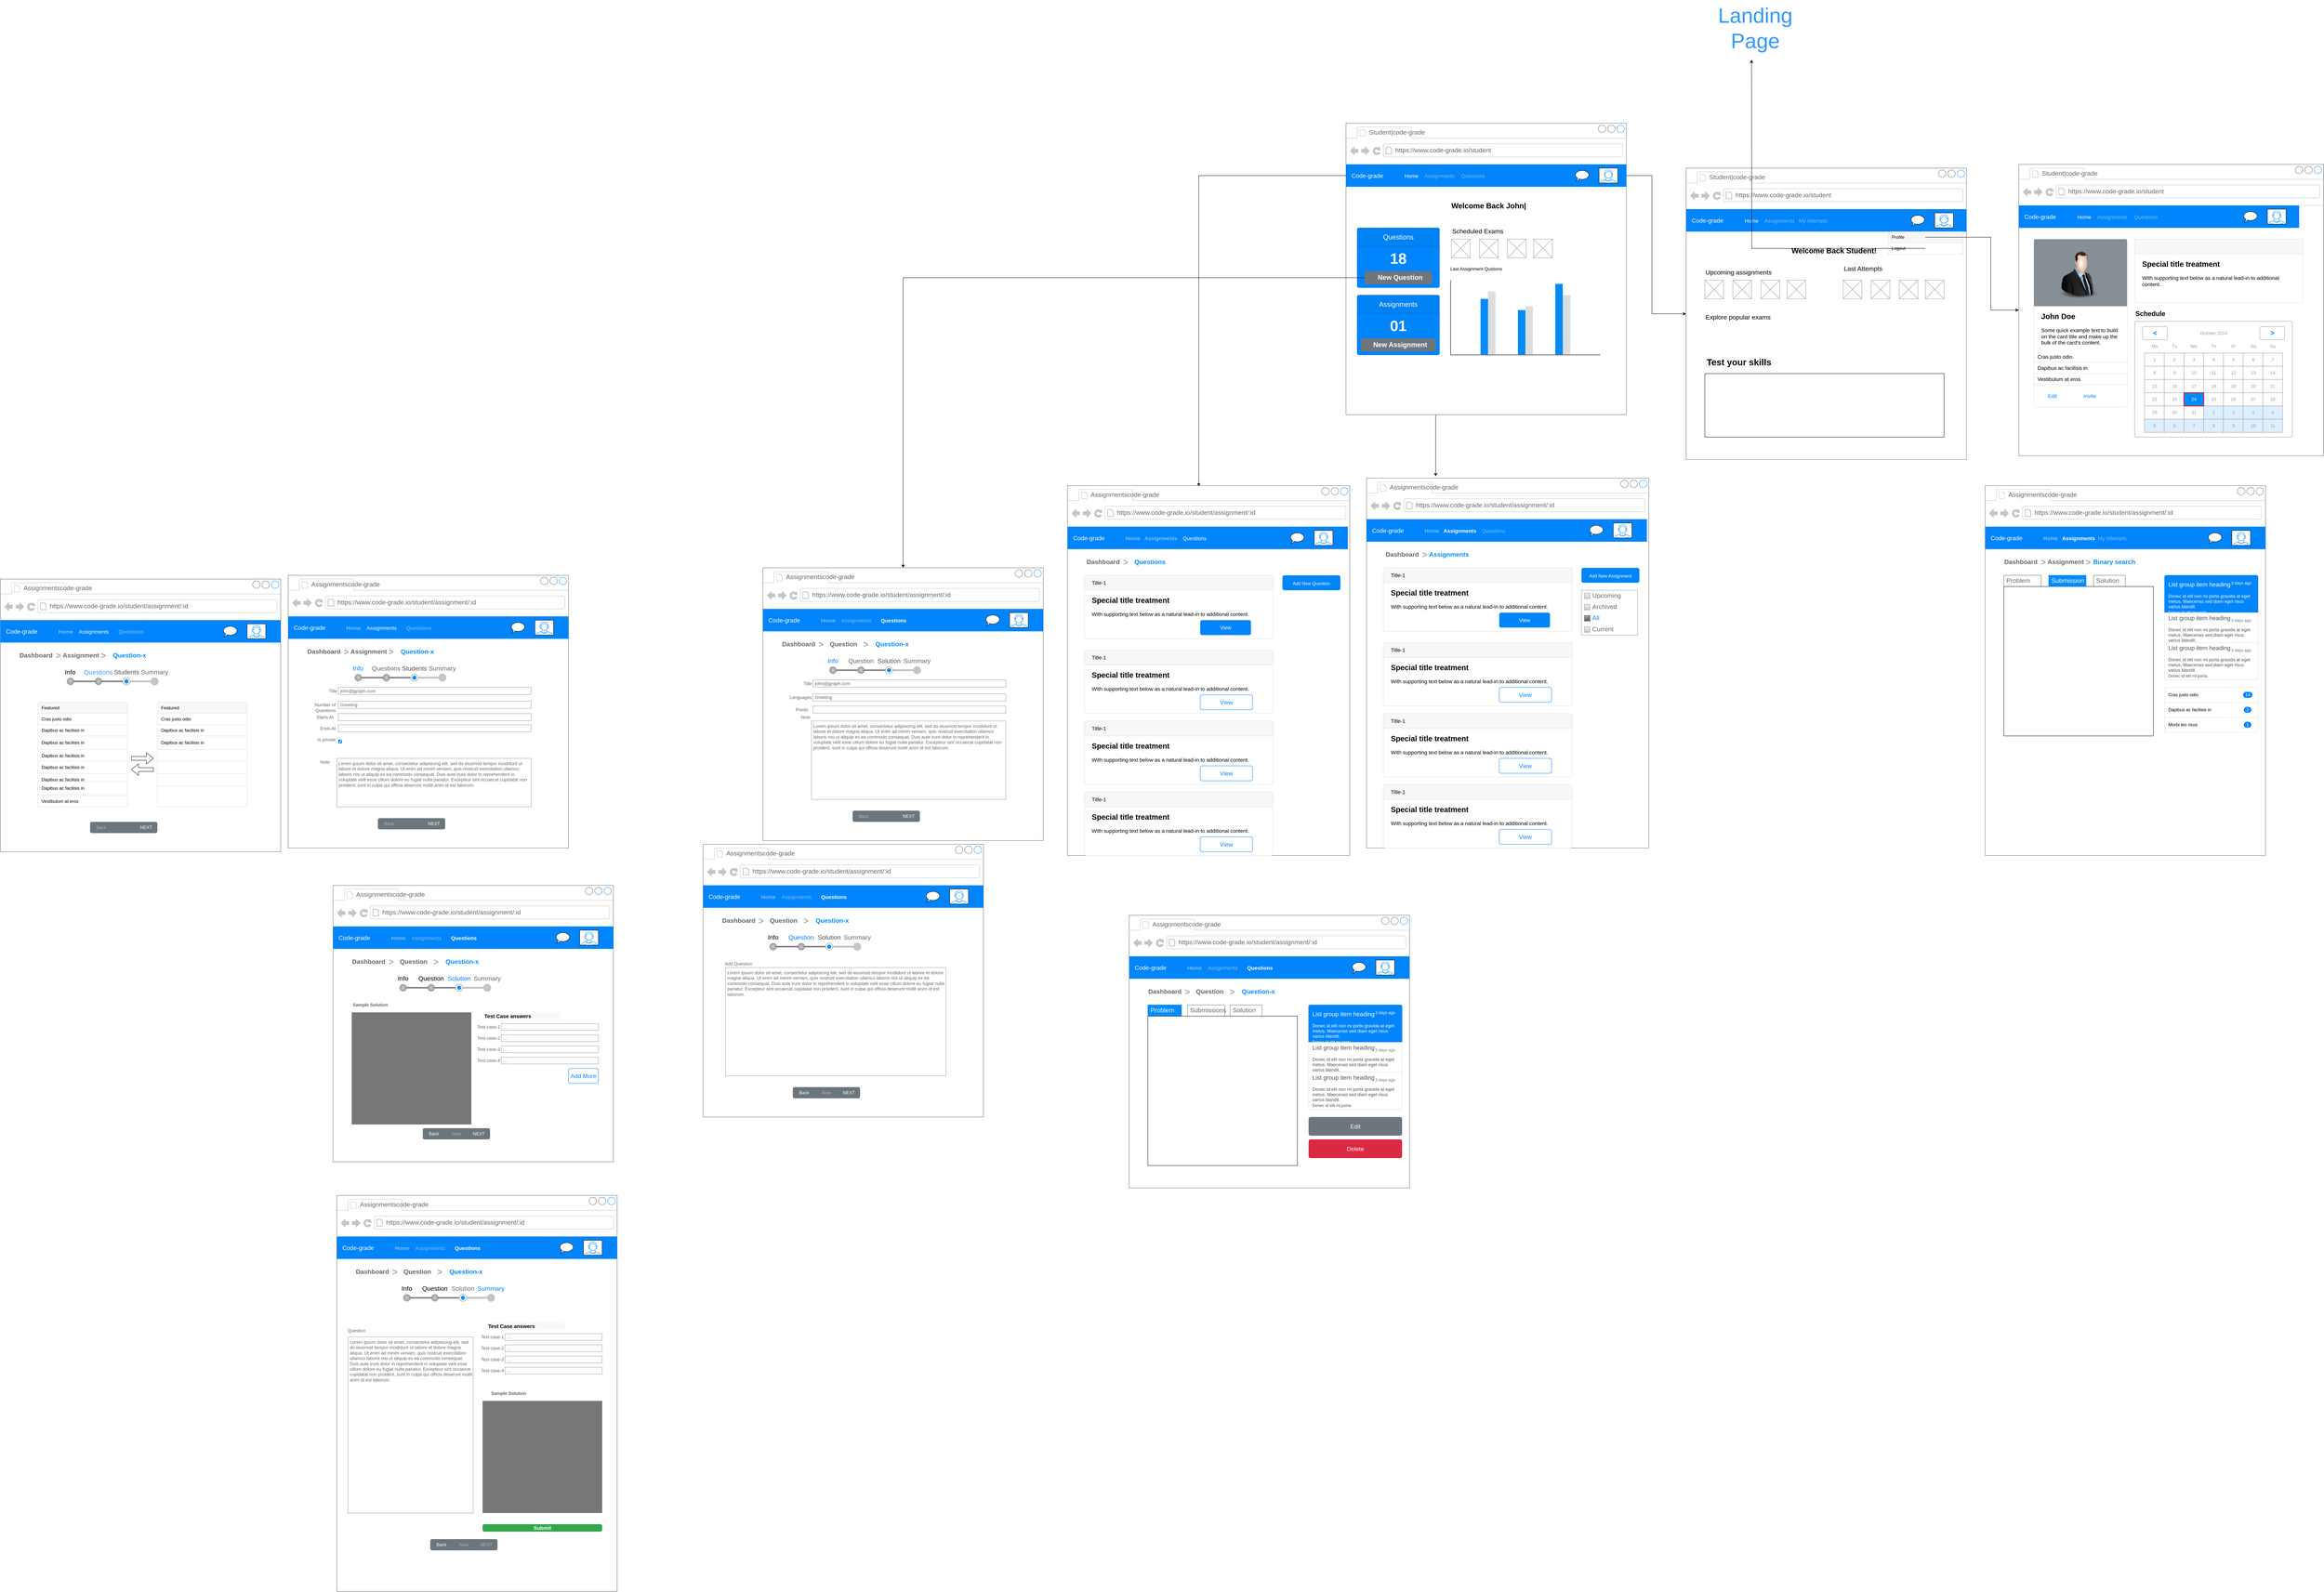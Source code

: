 <mxfile>
    <diagram id="GlcFyjg1fMg7Dqu68EW4" name="Page-1">
        <mxGraphModel dx="4698" dy="1430" grid="1" gridSize="10" guides="1" tooltips="1" connect="1" arrows="1" fold="1" page="1" pageScale="1" pageWidth="850" pageHeight="1100" math="0" shadow="0">
            <root>
                <mxCell id="0"/>
                <mxCell id="1" parent="0"/>
                <mxCell id="184" value="" style="strokeWidth=1;shadow=0;dashed=0;align=center;html=1;shape=mxgraph.mockup.containers.browserWindow;rSize=0;strokeColor=#666666;strokeColor2=#008cff;strokeColor3=#c4c4c4;mainText=,;recursiveResize=0;" parent="1" vertex="1">
                    <mxGeometry x="45" y="870" width="755" height="990" as="geometry"/>
                </mxCell>
                <mxCell id="185" value="Assignmentscode-grade" style="strokeWidth=1;shadow=0;dashed=0;align=center;html=1;shape=mxgraph.mockup.containers.anchor;fontSize=17;fontColor=#666666;align=left;" parent="184" vertex="1">
                    <mxGeometry x="60" y="12" width="110" height="26" as="geometry"/>
                </mxCell>
                <mxCell id="186" value="https://www.code-grade.io/student/assignment/:id" style="strokeWidth=1;shadow=0;dashed=0;align=center;html=1;shape=mxgraph.mockup.containers.anchor;rSize=0;fontSize=17;fontColor=#666666;align=left;" parent="184" vertex="1">
                    <mxGeometry x="130" y="60" width="250" height="26" as="geometry"/>
                </mxCell>
                <mxCell id="206" value="" style="group" parent="184" vertex="1" connectable="0">
                    <mxGeometry y="110" width="750" height="60" as="geometry"/>
                </mxCell>
                <mxCell id="187" value="Code-grade" style="html=1;shadow=0;dashed=0;fillColor=#0085FC;strokeColor=none;fontSize=16;fontColor=#ffffff;align=left;spacing=15;" parent="206" vertex="1">
                    <mxGeometry width="750" height="60" as="geometry"/>
                </mxCell>
                <mxCell id="188" value="Home" style="fillColor=none;strokeColor=none;fontSize=14;align=center;fontStyle=1;fontColor=#79BFFD;" parent="187" vertex="1">
                    <mxGeometry width="70" height="40" relative="1" as="geometry">
                        <mxPoint x="140" y="10" as="offset"/>
                    </mxGeometry>
                </mxCell>
                <mxCell id="189" value="Assignments" style="fillColor=none;strokeColor=none;fontSize=14;align=center;spacingRight=0;fontColor=#FFFFFF;fontStyle=1" parent="187" vertex="1">
                    <mxGeometry width="80" height="40" relative="1" as="geometry">
                        <mxPoint x="210" y="10" as="offset"/>
                    </mxGeometry>
                </mxCell>
                <mxCell id="190" value="Questions" style="fillColor=none;strokeColor=none;fontSize=14;fontColor=#79BFFD;align=center;" parent="187" vertex="1">
                    <mxGeometry width="80" height="40" relative="1" as="geometry">
                        <mxPoint x="300" y="10" as="offset"/>
                    </mxGeometry>
                </mxCell>
                <mxCell id="204" value="" style="verticalLabelPosition=bottom;shadow=0;dashed=0;align=center;html=1;verticalAlign=top;strokeWidth=1;shape=mxgraph.mockup.containers.userMale;strokeColor2=#008cff;" parent="206" vertex="1">
                    <mxGeometry x="660" y="10" width="50" height="40" as="geometry"/>
                </mxCell>
                <mxCell id="205" value="" style="whiteSpace=wrap;html=1;shape=mxgraph.basic.oval_callout;fontColor=#FFFFFF;fillColor=#FFFFFF;" parent="206" vertex="1">
                    <mxGeometry x="595" y="15" width="40" height="30" as="geometry"/>
                </mxCell>
                <mxCell id="215" value="" style="group" parent="184" vertex="1" connectable="0">
                    <mxGeometry x="60" y="190" width="210" height="30" as="geometry"/>
                </mxCell>
                <mxCell id="216" value="" style="group" parent="215" vertex="1" connectable="0">
                    <mxGeometry x="-15" width="225" height="30" as="geometry"/>
                </mxCell>
                <mxCell id="214" value="Assignments" style="strokeWidth=1;shadow=0;dashed=0;align=center;html=1;shape=mxgraph.mockup.navigation.anchor;fontSize=17;fontColor=#008cff;fontStyle=1;fillColor=none;" parent="216" vertex="1">
                    <mxGeometry x="125" width="100" height="30" as="geometry"/>
                </mxCell>
                <mxCell id="207" value="Dashboard" style="strokeWidth=1;shadow=0;dashed=0;align=center;html=1;shape=mxgraph.mockup.navigation.anchor;fontSize=17;fontColor=#666666;fontStyle=1;fillColor=none;" parent="216" vertex="1">
                    <mxGeometry width="100" height="30" as="geometry"/>
                </mxCell>
                <mxCell id="208" value="&gt;" style="strokeWidth=1;shadow=0;dashed=0;align=center;html=1;shape=mxgraph.mockup.navigation.anchor;fontSize=24;fontColor=#aaaaaa;fontStyle=1;fillColor=none;" parent="216" vertex="1">
                    <mxGeometry x="100" width="20" height="30" as="geometry"/>
                </mxCell>
                <mxCell id="217" value="" style="strokeWidth=1;shadow=0;dashed=0;align=center;html=1;shape=mxgraph.mockup.forms.rrect;rSize=0;strokeColor=#999999;fillColor=#ffffff;recursiveResize=0;fontColor=#FFFFFF;" parent="184" vertex="1">
                    <mxGeometry x="575" y="300" width="150" height="120" as="geometry"/>
                </mxCell>
                <mxCell id="218" value="Upcoming" style="strokeWidth=1;shadow=0;dashed=0;align=center;html=1;shape=mxgraph.mockup.forms.rrect;rSize=0;fillColor=#eeeeee;strokeColor=#999999;gradientColor=#cccccc;align=left;spacingLeft=4;fontSize=17;fontColor=#666666;labelPosition=right;" parent="217" vertex="1">
                    <mxGeometry x="8" y="7.5" width="15" height="15" as="geometry"/>
                </mxCell>
                <mxCell id="219" value="Archived" style="strokeWidth=1;shadow=0;dashed=0;align=center;html=1;shape=mxgraph.mockup.forms.rrect;rSize=0;fillColor=#eeeeee;strokeColor=#999999;gradientColor=#cccccc;align=left;spacingLeft=4;fontSize=17;fontColor=#666666;labelPosition=right;" parent="217" vertex="1">
                    <mxGeometry x="8" y="37.5" width="15" height="15" as="geometry"/>
                </mxCell>
                <mxCell id="220" value="All" style="strokeWidth=1;shadow=0;dashed=0;align=center;html=1;shape=mxgraph.mockup.forms.checkbox;rSize=0;resizable=0;fillColor=#aaaaaa;strokeColor=#444444;gradientColor=#666666;align=left;spacingLeft=4;fontSize=17;fontColor=#008cff;labelPosition=right;" parent="217" vertex="1">
                    <mxGeometry x="8" y="67.5" width="15" height="15" as="geometry"/>
                </mxCell>
                <mxCell id="221" value="Current" style="strokeWidth=1;shadow=0;dashed=0;align=center;html=1;shape=mxgraph.mockup.forms.rrect;rSize=0;fillColor=#eeeeee;strokeColor=#999999;gradientColor=#cccccc;align=left;spacingLeft=4;fontSize=17;fontColor=#666666;labelPosition=right;" parent="217" vertex="1">
                    <mxGeometry x="8" y="97.5" width="15" height="15" as="geometry"/>
                </mxCell>
                <mxCell id="227" value="" style="html=1;shadow=0;dashed=0;shape=mxgraph.bootstrap.rrect;rSize=5;strokeColor=#DFDFDF;html=1;whiteSpace=wrap;fillColor=#FFFFFF;fontColor=#000000;" parent="184" vertex="1">
                    <mxGeometry x="45" y="240" width="505" height="170" as="geometry"/>
                </mxCell>
                <mxCell id="228" value="Title-1" style="html=1;shadow=0;dashed=0;shape=mxgraph.bootstrap.topButton;strokeColor=inherit;fillColor=#F7F7F7;rSize=5;perimeter=none;whiteSpace=wrap;resizeWidth=1;align=left;spacing=20;fontSize=14;" parent="227" vertex="1">
                    <mxGeometry width="505" height="40" relative="1" as="geometry"/>
                </mxCell>
                <mxCell id="229" value="&lt;b&gt;&lt;font style=&quot;font-size: 20px&quot;&gt;Special title treatment&lt;/font&gt;&lt;/b&gt;&lt;br style=&quot;font-size: 14px&quot;&gt;&lt;br style=&quot;font-size: 14px&quot;&gt;With supporting text below as a natural lead-in to additional content." style="perimeter=none;html=1;whiteSpace=wrap;fillColor=none;strokeColor=none;resizeWidth=1;verticalAlign=top;align=left;spacing=20;spacingTop=-10;fontSize=14;" parent="227" vertex="1">
                    <mxGeometry width="505" height="120" relative="1" as="geometry">
                        <mxPoint y="40" as="offset"/>
                    </mxGeometry>
                </mxCell>
                <mxCell id="230" value="View" style="html=1;shadow=0;dashed=0;shape=mxgraph.bootstrap.rrect;rSize=5;perimeter=none;whiteSpace=wrap;fillColor=#0085FC;strokeColor=none;fontColor=#ffffff;resizeWidth=1;fontSize=14;" parent="227" vertex="1">
                    <mxGeometry y="1" width="135.75" height="40" relative="1" as="geometry">
                        <mxPoint x="310" y="-50" as="offset"/>
                    </mxGeometry>
                </mxCell>
                <mxCell id="231" value="" style="html=1;shadow=0;dashed=0;shape=mxgraph.bootstrap.rrect;rSize=5;strokeColor=#DFDFDF;html=1;whiteSpace=wrap;fillColor=#FFFFFF;fontColor=#000000;" parent="184" vertex="1">
                    <mxGeometry x="45" y="440" width="505" height="170" as="geometry"/>
                </mxCell>
                <mxCell id="232" value="Title-1" style="html=1;shadow=0;dashed=0;shape=mxgraph.bootstrap.topButton;strokeColor=inherit;fillColor=#F7F7F7;rSize=5;perimeter=none;whiteSpace=wrap;resizeWidth=1;align=left;spacing=20;fontSize=14;" parent="231" vertex="1">
                    <mxGeometry width="505" height="40" relative="1" as="geometry"/>
                </mxCell>
                <mxCell id="233" value="&lt;b&gt;&lt;font style=&quot;font-size: 20px&quot;&gt;Special title treatment&lt;/font&gt;&lt;/b&gt;&lt;br style=&quot;font-size: 14px&quot;&gt;&lt;br style=&quot;font-size: 14px&quot;&gt;With supporting text below as a natural lead-in to additional content." style="perimeter=none;html=1;whiteSpace=wrap;fillColor=none;strokeColor=none;resizeWidth=1;verticalAlign=top;align=left;spacing=20;spacingTop=-10;fontSize=14;" parent="231" vertex="1">
                    <mxGeometry width="505" height="120" relative="1" as="geometry">
                        <mxPoint y="40" as="offset"/>
                    </mxGeometry>
                </mxCell>
                <mxCell id="235" value="View" style="html=1;shadow=0;dashed=0;shape=mxgraph.bootstrap.rrect;rSize=5;strokeColor=#0085FC;strokeWidth=1;fillColor=none;fontColor=#0085FC;whiteSpace=wrap;align=center;verticalAlign=middle;spacingLeft=0;fontStyle=0;fontSize=16;spacing=5;" parent="231" vertex="1">
                    <mxGeometry x="310" y="120" width="140" height="40" as="geometry"/>
                </mxCell>
                <mxCell id="236" value="" style="html=1;shadow=0;dashed=0;shape=mxgraph.bootstrap.rrect;rSize=5;strokeColor=#DFDFDF;html=1;whiteSpace=wrap;fillColor=#FFFFFF;fontColor=#000000;" parent="184" vertex="1">
                    <mxGeometry x="45" y="630" width="505" height="170" as="geometry"/>
                </mxCell>
                <mxCell id="237" value="Title-1" style="html=1;shadow=0;dashed=0;shape=mxgraph.bootstrap.topButton;strokeColor=inherit;fillColor=#F7F7F7;rSize=5;perimeter=none;whiteSpace=wrap;resizeWidth=1;align=left;spacing=20;fontSize=14;" parent="236" vertex="1">
                    <mxGeometry width="505" height="40" relative="1" as="geometry"/>
                </mxCell>
                <mxCell id="238" value="&lt;b&gt;&lt;font style=&quot;font-size: 20px&quot;&gt;Special title treatment&lt;/font&gt;&lt;/b&gt;&lt;br style=&quot;font-size: 14px&quot;&gt;&lt;br style=&quot;font-size: 14px&quot;&gt;With supporting text below as a natural lead-in to additional content." style="perimeter=none;html=1;whiteSpace=wrap;fillColor=none;strokeColor=none;resizeWidth=1;verticalAlign=top;align=left;spacing=20;spacingTop=-10;fontSize=14;" parent="236" vertex="1">
                    <mxGeometry width="505" height="120" relative="1" as="geometry">
                        <mxPoint y="40" as="offset"/>
                    </mxGeometry>
                </mxCell>
                <mxCell id="239" value="View" style="html=1;shadow=0;dashed=0;shape=mxgraph.bootstrap.rrect;rSize=5;strokeColor=#0085FC;strokeWidth=1;fillColor=none;fontColor=#0085FC;whiteSpace=wrap;align=center;verticalAlign=middle;spacingLeft=0;fontStyle=0;fontSize=16;spacing=5;" parent="236" vertex="1">
                    <mxGeometry x="310" y="120" width="140" height="40" as="geometry"/>
                </mxCell>
                <mxCell id="240" value="" style="html=1;shadow=0;dashed=0;shape=mxgraph.bootstrap.rrect;rSize=5;strokeColor=#DFDFDF;html=1;whiteSpace=wrap;fillColor=#FFFFFF;fontColor=#000000;" parent="184" vertex="1">
                    <mxGeometry x="45" y="820" width="505" height="170" as="geometry"/>
                </mxCell>
                <mxCell id="241" value="Title-1" style="html=1;shadow=0;dashed=0;shape=mxgraph.bootstrap.topButton;strokeColor=inherit;fillColor=#F7F7F7;rSize=5;perimeter=none;whiteSpace=wrap;resizeWidth=1;align=left;spacing=20;fontSize=14;" parent="240" vertex="1">
                    <mxGeometry width="505" height="40" relative="1" as="geometry"/>
                </mxCell>
                <mxCell id="242" value="&lt;b&gt;&lt;font style=&quot;font-size: 20px&quot;&gt;Special title treatment&lt;/font&gt;&lt;/b&gt;&lt;br style=&quot;font-size: 14px&quot;&gt;&lt;br style=&quot;font-size: 14px&quot;&gt;With supporting text below as a natural lead-in to additional content." style="perimeter=none;html=1;whiteSpace=wrap;fillColor=none;strokeColor=none;resizeWidth=1;verticalAlign=top;align=left;spacing=20;spacingTop=-10;fontSize=14;" parent="240" vertex="1">
                    <mxGeometry width="505" height="120" relative="1" as="geometry">
                        <mxPoint y="40" as="offset"/>
                    </mxGeometry>
                </mxCell>
                <mxCell id="243" value="View" style="html=1;shadow=0;dashed=0;shape=mxgraph.bootstrap.rrect;rSize=5;strokeColor=#0085FC;strokeWidth=1;fillColor=none;fontColor=#0085FC;whiteSpace=wrap;align=center;verticalAlign=middle;spacingLeft=0;fontStyle=0;fontSize=16;spacing=5;" parent="240" vertex="1">
                    <mxGeometry x="310" y="120" width="140" height="40" as="geometry"/>
                </mxCell>
                <mxCell id="924" value="&lt;font style=&quot;font-size: 12px&quot;&gt;Add New Assignment&lt;/font&gt;" style="html=1;shadow=0;dashed=0;shape=mxgraph.bootstrap.rrect;rSize=5;strokeColor=none;strokeWidth=1;fillColor=#0085FC;fontColor=#FFFFFF;whiteSpace=wrap;align=center;verticalAlign=middle;spacingLeft=0;fontStyle=0;fontSize=16;spacing=5;" vertex="1" parent="184">
                    <mxGeometry x="575" y="240" width="155" height="40" as="geometry"/>
                </mxCell>
                <mxCell id="201" style="edgeStyle=orthogonalEdgeStyle;rounded=0;orthogonalLoop=1;jettySize=auto;html=1;entryX=0.245;entryY=-0.005;entryDx=0;entryDy=0;entryPerimeter=0;fontColor=#FFFFFF;" parent="1" source="23" target="184" edge="1">
                    <mxGeometry relative="1" as="geometry"/>
                </mxCell>
                <mxCell id="244" value="" style="strokeWidth=1;shadow=0;dashed=0;align=center;html=1;shape=mxgraph.mockup.containers.browserWindow;rSize=0;strokeColor=#666666;strokeColor2=#008cff;strokeColor3=#c4c4c4;mainText=,;recursiveResize=0;" parent="1" vertex="1">
                    <mxGeometry x="-590" y="2040" width="750" height="730" as="geometry"/>
                </mxCell>
                <mxCell id="245" value="Assignmentscode-grade" style="strokeWidth=1;shadow=0;dashed=0;align=center;html=1;shape=mxgraph.mockup.containers.anchor;fontSize=17;fontColor=#666666;align=left;" parent="244" vertex="1">
                    <mxGeometry x="60" y="12" width="110" height="26" as="geometry"/>
                </mxCell>
                <mxCell id="246" value="https://www.code-grade.io/student/assignment/:id" style="strokeWidth=1;shadow=0;dashed=0;align=center;html=1;shape=mxgraph.mockup.containers.anchor;rSize=0;fontSize=17;fontColor=#666666;align=left;" parent="244" vertex="1">
                    <mxGeometry x="130" y="60" width="250" height="26" as="geometry"/>
                </mxCell>
                <mxCell id="247" value="" style="group" parent="244" vertex="1" connectable="0">
                    <mxGeometry y="110" width="750" height="60" as="geometry"/>
                </mxCell>
                <mxCell id="248" value="Code-grade" style="html=1;shadow=0;dashed=0;fillColor=#0085FC;strokeColor=none;fontSize=16;fontColor=#ffffff;align=left;spacing=15;" parent="247" vertex="1">
                    <mxGeometry width="750" height="60" as="geometry"/>
                </mxCell>
                <mxCell id="249" value="Home" style="fillColor=none;strokeColor=none;fontSize=14;align=center;fontStyle=1;fontColor=#79BFFD;" parent="248" vertex="1">
                    <mxGeometry width="70" height="40" relative="1" as="geometry">
                        <mxPoint x="140" y="10" as="offset"/>
                    </mxGeometry>
                </mxCell>
                <mxCell id="250" value="Questions" style="fillColor=none;strokeColor=none;fontSize=14;align=center;spacingRight=0;fontColor=#FFFFFF;fontStyle=1" parent="248" vertex="1">
                    <mxGeometry width="80" height="40" relative="1" as="geometry">
                        <mxPoint x="310" y="10" as="offset"/>
                    </mxGeometry>
                </mxCell>
                <mxCell id="251" value="Assignments" style="fillColor=none;strokeColor=none;fontSize=14;fontColor=#79BFFD;align=center;" parent="248" vertex="1">
                    <mxGeometry width="80" height="40" relative="1" as="geometry">
                        <mxPoint x="210" y="10" as="offset"/>
                    </mxGeometry>
                </mxCell>
                <mxCell id="252" value="" style="verticalLabelPosition=bottom;shadow=0;dashed=0;align=center;html=1;verticalAlign=top;strokeWidth=1;shape=mxgraph.mockup.containers.userMale;strokeColor2=#008cff;" parent="247" vertex="1">
                    <mxGeometry x="660" y="10" width="50" height="40" as="geometry"/>
                </mxCell>
                <mxCell id="253" value="" style="whiteSpace=wrap;html=1;shape=mxgraph.basic.oval_callout;fontColor=#FFFFFF;fillColor=#FFFFFF;" parent="247" vertex="1">
                    <mxGeometry x="595" y="15" width="40" height="30" as="geometry"/>
                </mxCell>
                <mxCell id="254" value="" style="group" parent="244" vertex="1" connectable="0">
                    <mxGeometry x="60" y="190" width="225" height="30" as="geometry"/>
                </mxCell>
                <mxCell id="255" value="" style="group" parent="254" vertex="1" connectable="0">
                    <mxGeometry x="-15" width="240" height="30" as="geometry"/>
                </mxCell>
                <mxCell id="257" value="Dashboard" style="strokeWidth=1;shadow=0;dashed=0;align=center;html=1;shape=mxgraph.mockup.navigation.anchor;fontSize=17;fontColor=#666666;fontStyle=1;fillColor=none;" parent="255" vertex="1">
                    <mxGeometry width="100" height="30" as="geometry"/>
                </mxCell>
                <mxCell id="258" value="&gt;" style="strokeWidth=1;shadow=0;dashed=0;align=center;html=1;shape=mxgraph.mockup.navigation.anchor;fontSize=24;fontColor=#aaaaaa;fontStyle=1;fillColor=none;" parent="255" vertex="1">
                    <mxGeometry x="100" width="20" height="30" as="geometry"/>
                </mxCell>
                <mxCell id="281" value="Question" style="strokeWidth=1;shadow=0;dashed=0;align=center;html=1;shape=mxgraph.mockup.navigation.anchor;fontSize=17;fontColor=#666666;fontStyle=1;fillColor=none;" parent="255" vertex="1">
                    <mxGeometry x="120" width="100" height="30" as="geometry"/>
                </mxCell>
                <mxCell id="282" value="&gt;" style="strokeWidth=1;shadow=0;dashed=0;align=center;html=1;shape=mxgraph.mockup.navigation.anchor;fontSize=24;fontColor=#aaaaaa;fontStyle=1;fillColor=none;" parent="255" vertex="1">
                    <mxGeometry x="220" width="20" height="30" as="geometry"/>
                </mxCell>
                <mxCell id="256" value="Question-x" style="strokeWidth=1;shadow=0;dashed=0;align=center;html=1;shape=mxgraph.mockup.navigation.anchor;fontSize=17;fontColor=#008cff;fontStyle=1;fillColor=none;" parent="244" vertex="1">
                    <mxGeometry x="290" y="190" width="110" height="30" as="geometry"/>
                </mxCell>
                <mxCell id="283" value="" style="html=1;shadow=0;dashed=0;shape=mxgraph.bootstrap.rrect;rSize=5;strokeColor=#DFDFDF;html=1;whiteSpace=wrap;fillColor=#FFFFFF;fontColor=#495057;" parent="244" vertex="1">
                    <mxGeometry x="480" y="240" width="250" height="280" as="geometry"/>
                </mxCell>
                <mxCell id="284" value="&lt;font style=&quot;font-size: 16px&quot;&gt;List group item heading&lt;/font&gt;&lt;br&gt;&lt;br&gt;Donec id elit non mi porta gravida at eget metus. Maecenas sed diam eget risus varius blandit.&lt;br&gt;&lt;font style=&quot;font-size: 11px&quot;&gt;Donec id elit mi porta.&lt;/font&gt;" style="html=1;shadow=0;dashed=0;shape=mxgraph.bootstrap.topButton;rSize=5;perimeter=none;whiteSpace=wrap;resizeWidth=1;align=left;spacing=10;verticalAlign=top;fillColor=#0085FC;strokeColor=#0085FC;fontColor=#ffffff;" parent="283" vertex="1">
                    <mxGeometry width="250" height="100" relative="1" as="geometry"/>
                </mxCell>
                <mxCell id="285" value="3 days ago" style="strokeColor=none;fillColor=none;fontColor=#ffffff;fontSize=11;" parent="284" vertex="1">
                    <mxGeometry x="1" width="90" height="40" relative="1" as="geometry">
                        <mxPoint x="-90" as="offset"/>
                    </mxGeometry>
                </mxCell>
                <mxCell id="286" value="&lt;font style=&quot;font-size: 16px&quot;&gt;List group item heading&lt;/font&gt;&lt;br&gt;&lt;br&gt;Donec id elit non mi porta gravida at eget metus. Maecenas sed diam eget risus varius blandit.&lt;br&gt;&lt;font style=&quot;font-size: 11px&quot;&gt;Donec id elit mi porta.&lt;/font&gt;" style="strokeColor=inherit;fillColor=inherit;gradientColor=inherit;fontColor=inherit;html=1;shadow=0;dashed=0;perimeter=none;whiteSpace=wrap;resizeWidth=1;align=left;spacing=10;" parent="283" vertex="1">
                    <mxGeometry width="250" height="100" relative="1" as="geometry">
                        <mxPoint y="100" as="offset"/>
                    </mxGeometry>
                </mxCell>
                <mxCell id="287" value="3 days ago" style="strokeColor=none;fillColor=none;fontColor=#6C767D;fontSize=11;" parent="286" vertex="1">
                    <mxGeometry x="1" width="90" height="40" relative="1" as="geometry">
                        <mxPoint x="-90" as="offset"/>
                    </mxGeometry>
                </mxCell>
                <mxCell id="288" value="&lt;font style=&quot;font-size: 16px&quot;&gt;List group item heading&lt;/font&gt;&lt;br&gt;&lt;br&gt;Donec id elit non mi porta gravida at eget metus. Maecenas sed diam eget risus varius blandit.&lt;br&gt;&lt;font style=&quot;font-size: 11px&quot;&gt;Donec id elit mi porta.&lt;/font&gt;" style="strokeColor=inherit;fillColor=inherit;gradientColor=inherit;fontColor=inherit;html=1;shadow=0;dashed=0;shape=mxgraph.bootstrap.bottomButton;rSize=5;perimeter=none;whiteSpace=wrap;resizeWidth=1;resizeHeight=0;align=left;spacing=10;" parent="283" vertex="1">
                    <mxGeometry y="1" width="250" height="100" relative="1" as="geometry">
                        <mxPoint y="-100" as="offset"/>
                    </mxGeometry>
                </mxCell>
                <mxCell id="289" value="3 days ago" style="strokeColor=none;fillColor=none;fontColor=#6C767D;fontSize=11;" parent="288" vertex="1">
                    <mxGeometry x="1" width="90" height="40" relative="1" as="geometry">
                        <mxPoint x="-90" as="offset"/>
                    </mxGeometry>
                </mxCell>
                <mxCell id="316" value="" style="group" parent="244" vertex="1" connectable="0">
                    <mxGeometry x="50" y="240" width="305" height="30" as="geometry"/>
                </mxCell>
                <mxCell id="315" value="" style="group" parent="316" vertex="1" connectable="0">
                    <mxGeometry width="230" height="30" as="geometry"/>
                </mxCell>
                <mxCell id="313" value="Problem" style="strokeWidth=1;shadow=0;dashed=0;align=center;html=1;shape=mxgraph.mockup.forms.uRect;fontSize=17;fontColor=#ffffff;align=left;spacingLeft=5;strokeColor=#008cff;fillColor=#008cff;" parent="315" vertex="1">
                    <mxGeometry width="90" height="30" as="geometry"/>
                </mxCell>
                <mxCell id="314" value="Solution" style="strokeWidth=1;shadow=0;dashed=0;align=center;html=1;shape=mxgraph.mockup.forms.uRect;fontSize=17;fontColor=#666666;align=left;spacingLeft=5;strokeColor=#666666;fillColor=none;" parent="316" vertex="1">
                    <mxGeometry x="220" width="85" height="30" as="geometry"/>
                </mxCell>
                <mxCell id="312" value="Submissions" style="strokeWidth=1;shadow=0;dashed=0;align=center;html=1;shape=mxgraph.mockup.forms.uRect;fontSize=17;fontColor=#666666;align=left;spacingLeft=5;strokeColor=#666666;fillColor=none;" parent="316" vertex="1">
                    <mxGeometry x="106" width="100" height="30" as="geometry"/>
                </mxCell>
                <mxCell id="317" value="" style="whiteSpace=wrap;html=1;aspect=fixed;fontColor=#FFFFFF;fillColor=none;" parent="244" vertex="1">
                    <mxGeometry x="50" y="270" width="400" height="400" as="geometry"/>
                </mxCell>
                <mxCell id="919" value="Edit" style="html=1;shadow=0;dashed=0;shape=mxgraph.bootstrap.rrect;rSize=5;strokeColor=none;strokeWidth=1;fillColor=#6C767D;fontColor=#FFFFFF;whiteSpace=wrap;align=center;verticalAlign=middle;spacingLeft=0;fontStyle=0;fontSize=16;spacing=5;" vertex="1" parent="244">
                    <mxGeometry x="480" y="540" width="250" height="50" as="geometry"/>
                </mxCell>
                <mxCell id="922" value="Delete" style="html=1;shadow=0;dashed=0;shape=mxgraph.bootstrap.rrect;rSize=5;strokeColor=none;strokeWidth=1;fillColor=#DB2843;fontColor=#FFFFFF;whiteSpace=wrap;align=center;verticalAlign=middle;spacingLeft=0;fontStyle=0;fontSize=16;spacing=5;" vertex="1" parent="244">
                    <mxGeometry x="480" y="600" width="250" height="50" as="geometry"/>
                </mxCell>
                <mxCell id="370" value="" style="strokeWidth=1;shadow=0;dashed=0;align=center;html=1;shape=mxgraph.mockup.containers.browserWindow;rSize=0;strokeColor=#666666;strokeColor2=#008cff;strokeColor3=#c4c4c4;mainText=,;recursiveResize=0;" parent="1" vertex="1">
                    <mxGeometry x="1700" y="890" width="750" height="990" as="geometry"/>
                </mxCell>
                <mxCell id="381" value="Assignmentscode-grade" style="strokeWidth=1;shadow=0;dashed=0;align=center;html=1;shape=mxgraph.mockup.containers.anchor;fontSize=17;fontColor=#666666;align=left;" parent="370" vertex="1">
                    <mxGeometry x="60" y="12" width="110" height="26" as="geometry"/>
                </mxCell>
                <mxCell id="382" value="https://www.code-grade.io/student/assignment/:id" style="strokeWidth=1;shadow=0;dashed=0;align=center;html=1;shape=mxgraph.mockup.containers.anchor;rSize=0;fontSize=17;fontColor=#666666;align=left;" parent="370" vertex="1">
                    <mxGeometry x="130" y="60" width="250" height="26" as="geometry"/>
                </mxCell>
                <mxCell id="383" value="" style="group" parent="370" vertex="1" connectable="0">
                    <mxGeometry y="110" width="750" height="60" as="geometry"/>
                </mxCell>
                <mxCell id="384" value="Code-grade" style="html=1;shadow=0;dashed=0;fillColor=#0085FC;strokeColor=none;fontSize=16;fontColor=#ffffff;align=left;spacing=15;" parent="383" vertex="1">
                    <mxGeometry width="750" height="60" as="geometry"/>
                </mxCell>
                <mxCell id="385" value="Home" style="fillColor=none;strokeColor=none;fontSize=14;align=center;fontStyle=1;fontColor=#79BFFD;" parent="384" vertex="1">
                    <mxGeometry width="70" height="40" relative="1" as="geometry">
                        <mxPoint x="140" y="10" as="offset"/>
                    </mxGeometry>
                </mxCell>
                <mxCell id="386" value="Assignments" style="fillColor=none;strokeColor=none;fontSize=14;align=center;spacingRight=0;fontColor=#FFFFFF;fontStyle=1" parent="384" vertex="1">
                    <mxGeometry width="80" height="40" relative="1" as="geometry">
                        <mxPoint x="210" y="10" as="offset"/>
                    </mxGeometry>
                </mxCell>
                <mxCell id="387" value="My Attempts" style="fillColor=none;strokeColor=none;fontSize=14;fontColor=#79BFFD;align=center;" parent="384" vertex="1">
                    <mxGeometry width="80" height="40" relative="1" as="geometry">
                        <mxPoint x="300" y="10" as="offset"/>
                    </mxGeometry>
                </mxCell>
                <mxCell id="388" value="" style="verticalLabelPosition=bottom;shadow=0;dashed=0;align=center;html=1;verticalAlign=top;strokeWidth=1;shape=mxgraph.mockup.containers.userMale;strokeColor2=#008cff;" parent="383" vertex="1">
                    <mxGeometry x="660" y="10" width="50" height="40" as="geometry"/>
                </mxCell>
                <mxCell id="389" value="" style="whiteSpace=wrap;html=1;shape=mxgraph.basic.oval_callout;fontColor=#FFFFFF;fillColor=#FFFFFF;" parent="383" vertex="1">
                    <mxGeometry x="595" y="15" width="40" height="30" as="geometry"/>
                </mxCell>
                <mxCell id="390" value="" style="group" parent="370" vertex="1" connectable="0">
                    <mxGeometry x="60" y="190" width="225" height="30" as="geometry"/>
                </mxCell>
                <mxCell id="391" value="" style="group" parent="390" vertex="1" connectable="0">
                    <mxGeometry x="-15" width="240" height="30" as="geometry"/>
                </mxCell>
                <mxCell id="392" value="Dashboard" style="strokeWidth=1;shadow=0;dashed=0;align=center;html=1;shape=mxgraph.mockup.navigation.anchor;fontSize=17;fontColor=#666666;fontStyle=1;fillColor=none;" parent="391" vertex="1">
                    <mxGeometry width="100" height="30" as="geometry"/>
                </mxCell>
                <mxCell id="393" value="&gt;" style="strokeWidth=1;shadow=0;dashed=0;align=center;html=1;shape=mxgraph.mockup.navigation.anchor;fontSize=24;fontColor=#aaaaaa;fontStyle=1;fillColor=none;" parent="391" vertex="1">
                    <mxGeometry x="100" width="20" height="30" as="geometry"/>
                </mxCell>
                <mxCell id="394" value="Assignment" style="strokeWidth=1;shadow=0;dashed=0;align=center;html=1;shape=mxgraph.mockup.navigation.anchor;fontSize=17;fontColor=#666666;fontStyle=1;fillColor=none;" parent="391" vertex="1">
                    <mxGeometry x="120" width="100" height="30" as="geometry"/>
                </mxCell>
                <mxCell id="395" value="&gt;" style="strokeWidth=1;shadow=0;dashed=0;align=center;html=1;shape=mxgraph.mockup.navigation.anchor;fontSize=24;fontColor=#aaaaaa;fontStyle=1;fillColor=none;" parent="391" vertex="1">
                    <mxGeometry x="220" width="20" height="30" as="geometry"/>
                </mxCell>
                <mxCell id="396" value="Binary search" style="strokeWidth=1;shadow=0;dashed=0;align=center;html=1;shape=mxgraph.mockup.navigation.anchor;fontSize=17;fontColor=#008cff;fontStyle=1;fillColor=none;" parent="370" vertex="1">
                    <mxGeometry x="290" y="190" width="110" height="30" as="geometry"/>
                </mxCell>
                <mxCell id="397" value="" style="html=1;shadow=0;dashed=0;shape=mxgraph.bootstrap.rrect;rSize=5;strokeColor=#DFDFDF;html=1;whiteSpace=wrap;fillColor=#FFFFFF;fontColor=#495057;" parent="370" vertex="1">
                    <mxGeometry x="480" y="240" width="250" height="280" as="geometry"/>
                </mxCell>
                <mxCell id="398" value="&lt;font style=&quot;font-size: 16px&quot;&gt;List group item heading&lt;/font&gt;&lt;br&gt;&lt;br&gt;Donec id elit non mi porta gravida at eget metus. Maecenas sed diam eget risus varius blandit.&lt;br&gt;&lt;font style=&quot;font-size: 11px&quot;&gt;Donec id elit mi porta.&lt;/font&gt;" style="html=1;shadow=0;dashed=0;shape=mxgraph.bootstrap.topButton;rSize=5;perimeter=none;whiteSpace=wrap;resizeWidth=1;align=left;spacing=10;verticalAlign=top;fillColor=#0085FC;strokeColor=#0085FC;fontColor=#ffffff;" parent="397" vertex="1">
                    <mxGeometry width="250" height="100" relative="1" as="geometry"/>
                </mxCell>
                <mxCell id="399" value="3 days ago" style="strokeColor=none;fillColor=none;fontColor=#ffffff;fontSize=11;" parent="398" vertex="1">
                    <mxGeometry x="1" width="90" height="40" relative="1" as="geometry">
                        <mxPoint x="-90" as="offset"/>
                    </mxGeometry>
                </mxCell>
                <mxCell id="400" value="&lt;font style=&quot;font-size: 16px&quot;&gt;List group item heading&lt;/font&gt;&lt;br&gt;&lt;br&gt;Donec id elit non mi porta gravida at eget metus. Maecenas sed diam eget risus varius blandit.&lt;br&gt;&lt;font style=&quot;font-size: 11px&quot;&gt;Donec id elit mi porta.&lt;/font&gt;" style="strokeColor=inherit;fillColor=inherit;gradientColor=inherit;fontColor=inherit;html=1;shadow=0;dashed=0;perimeter=none;whiteSpace=wrap;resizeWidth=1;align=left;spacing=10;" parent="397" vertex="1">
                    <mxGeometry width="250" height="100" relative="1" as="geometry">
                        <mxPoint y="100" as="offset"/>
                    </mxGeometry>
                </mxCell>
                <mxCell id="401" value="3 days ago" style="strokeColor=none;fillColor=none;fontColor=#6C767D;fontSize=11;" parent="400" vertex="1">
                    <mxGeometry x="1" width="90" height="40" relative="1" as="geometry">
                        <mxPoint x="-90" as="offset"/>
                    </mxGeometry>
                </mxCell>
                <mxCell id="402" value="&lt;font style=&quot;font-size: 16px&quot;&gt;List group item heading&lt;/font&gt;&lt;br&gt;&lt;br&gt;Donec id elit non mi porta gravida at eget metus. Maecenas sed diam eget risus varius blandit.&lt;br&gt;&lt;font style=&quot;font-size: 11px&quot;&gt;Donec id elit mi porta.&lt;/font&gt;" style="strokeColor=inherit;fillColor=inherit;gradientColor=inherit;fontColor=inherit;html=1;shadow=0;dashed=0;shape=mxgraph.bootstrap.bottomButton;rSize=5;perimeter=none;whiteSpace=wrap;resizeWidth=1;resizeHeight=0;align=left;spacing=10;" parent="397" vertex="1">
                    <mxGeometry y="1" width="250" height="100" relative="1" as="geometry">
                        <mxPoint y="-100" as="offset"/>
                    </mxGeometry>
                </mxCell>
                <mxCell id="403" value="3 days ago" style="strokeColor=none;fillColor=none;fontColor=#6C767D;fontSize=11;" parent="402" vertex="1">
                    <mxGeometry x="1" width="90" height="40" relative="1" as="geometry">
                        <mxPoint x="-90" as="offset"/>
                    </mxGeometry>
                </mxCell>
                <mxCell id="404" value="" style="html=1;shadow=0;dashed=0;shape=mxgraph.bootstrap.rrect;rSize=5;strokeColor=#DFDFDF;html=1;whiteSpace=wrap;fillColor=#FFFFFF;fontColor=#000000;" parent="370" vertex="1">
                    <mxGeometry x="480" y="540" width="250" height="120" as="geometry"/>
                </mxCell>
                <mxCell id="405" value="Cras justo odio" style="strokeColor=inherit;fillColor=inherit;gradientColor=inherit;fontColor=inherit;html=1;shadow=0;dashed=0;shape=mxgraph.bootstrap.topButton;rSize=5;perimeter=none;whiteSpace=wrap;resizeWidth=1;align=left;spacing=10;" parent="404" vertex="1">
                    <mxGeometry width="250" height="40" relative="1" as="geometry"/>
                </mxCell>
                <mxCell id="406" value="14" style="strokeColor=inherit;fillColor=inherit;gradientColor=inherit;fontColor=inherit;html=1;shadow=0;dashed=0;shape=mxgraph.bootstrap.rrect;rSize=8;fillColor=#0085FC;strokeColor=none;fontColor=#ffffff;whiteSpace=wrap;" parent="405" vertex="1">
                    <mxGeometry x="1" y="0.5" width="25" height="16" relative="1" as="geometry">
                        <mxPoint x="-40" y="-8" as="offset"/>
                    </mxGeometry>
                </mxCell>
                <mxCell id="407" value="Dapibus ac facilisis in" style="strokeColor=inherit;fillColor=inherit;gradientColor=inherit;fontColor=inherit;html=1;shadow=0;dashed=0;perimeter=none;whiteSpace=wrap;resizeWidth=1;align=left;spacing=10;" parent="404" vertex="1">
                    <mxGeometry width="250" height="40" relative="1" as="geometry">
                        <mxPoint y="40" as="offset"/>
                    </mxGeometry>
                </mxCell>
                <mxCell id="408" value="2" style="strokeColor=inherit;fillColor=inherit;gradientColor=inherit;fontColor=inherit;html=1;shadow=0;dashed=0;shape=mxgraph.bootstrap.rrect;rSize=8;fillColor=#0085FC;strokeColor=none;fontColor=#ffffff;whiteSpace=wrap;" parent="407" vertex="1">
                    <mxGeometry x="1" y="0.5" width="20" height="16" relative="1" as="geometry">
                        <mxPoint x="-38" y="-8" as="offset"/>
                    </mxGeometry>
                </mxCell>
                <mxCell id="409" value="Morbi leo risus" style="strokeColor=inherit;fillColor=inherit;gradientColor=inherit;fontColor=inherit;html=1;shadow=0;dashed=0;shape=mxgraph.bootstrap.bottomButton;rSize=5;perimeter=none;whiteSpace=wrap;resizeWidth=1;resizeHeight=0;align=left;spacing=10;" parent="404" vertex="1">
                    <mxGeometry y="1" width="250" height="40" relative="1" as="geometry">
                        <mxPoint y="-40" as="offset"/>
                    </mxGeometry>
                </mxCell>
                <mxCell id="410" value="1" style="strokeColor=inherit;fillColor=inherit;gradientColor=inherit;fontColor=inherit;html=1;shadow=0;dashed=0;shape=mxgraph.bootstrap.rrect;rSize=8;fillColor=#0085FC;strokeColor=none;fontColor=#ffffff;whiteSpace=wrap;" parent="409" vertex="1">
                    <mxGeometry x="1" y="0.5" width="20" height="16" relative="1" as="geometry">
                        <mxPoint x="-38" y="-8" as="offset"/>
                    </mxGeometry>
                </mxCell>
                <mxCell id="411" value="" style="group" parent="370" vertex="1" connectable="0">
                    <mxGeometry x="50" y="240" width="305" height="30" as="geometry"/>
                </mxCell>
                <mxCell id="415" value="Problem" style="strokeWidth=1;shadow=0;dashed=0;align=center;html=1;shape=mxgraph.mockup.forms.uRect;fontSize=17;fontColor=#666666;align=left;spacingLeft=5;strokeColor=#666666;fillColor=none;" parent="411" vertex="1">
                    <mxGeometry width="100" height="30" as="geometry"/>
                </mxCell>
                <mxCell id="416" value="" style="whiteSpace=wrap;html=1;aspect=fixed;fontColor=#FFFFFF;fillColor=none;" parent="370" vertex="1">
                    <mxGeometry x="50" y="270" width="400" height="400" as="geometry"/>
                </mxCell>
                <mxCell id="413" value="Submission" style="strokeWidth=1;shadow=0;dashed=0;align=center;html=1;shape=mxgraph.mockup.forms.uRect;fontSize=17;fontColor=#ffffff;align=left;spacingLeft=5;strokeColor=#008cff;fillColor=#008cff;" parent="370" vertex="1">
                    <mxGeometry x="170" y="240" width="100" height="30" as="geometry"/>
                </mxCell>
                <mxCell id="414" value="Solution" style="strokeWidth=1;shadow=0;dashed=0;align=center;html=1;shape=mxgraph.mockup.forms.uRect;fontSize=17;fontColor=#666666;align=left;spacingLeft=5;strokeColor=#666666;fillColor=none;" parent="370" vertex="1">
                    <mxGeometry x="290" y="240" width="85" height="30" as="geometry"/>
                </mxCell>
                <mxCell id="467" style="edgeStyle=orthogonalEdgeStyle;rounded=0;orthogonalLoop=1;jettySize=auto;html=1;" parent="1" source="27" target="439" edge="1">
                    <mxGeometry relative="1" as="geometry"/>
                </mxCell>
                <mxCell id="468" value="" style="group" parent="1" vertex="1" connectable="0">
                    <mxGeometry x="900" y="40" width="750" height="780" as="geometry"/>
                </mxCell>
                <mxCell id="439" value="" style="strokeWidth=1;shadow=0;dashed=0;align=center;html=1;shape=mxgraph.mockup.containers.browserWindow;rSize=0;strokeColor=#666666;strokeColor2=#008cff;strokeColor3=#c4c4c4;mainText=,;recursiveResize=0;" parent="468" vertex="1">
                    <mxGeometry width="750" height="780" as="geometry"/>
                </mxCell>
                <mxCell id="440" value="Student|code-grade" style="strokeWidth=1;shadow=0;dashed=0;align=center;html=1;shape=mxgraph.mockup.containers.anchor;fontSize=17;fontColor=#666666;align=left;" parent="439" vertex="1">
                    <mxGeometry x="60" y="12" width="110" height="26" as="geometry"/>
                </mxCell>
                <mxCell id="441" value="https://www.code-grade.io/student" style="strokeWidth=1;shadow=0;dashed=0;align=center;html=1;shape=mxgraph.mockup.containers.anchor;rSize=0;fontSize=17;fontColor=#666666;align=left;" parent="439" vertex="1">
                    <mxGeometry x="130" y="60" width="250" height="26" as="geometry"/>
                </mxCell>
                <mxCell id="442" value="Code-grade" style="html=1;shadow=0;dashed=0;fillColor=#0085FC;strokeColor=none;fontSize=16;fontColor=#ffffff;align=left;spacing=15;" parent="439" vertex="1">
                    <mxGeometry y="110" width="750" height="60" as="geometry"/>
                </mxCell>
                <mxCell id="443" value="Home" style="fillColor=none;strokeColor=none;fontSize=14;align=center;fontColor=#FFFFFF;" parent="442" vertex="1">
                    <mxGeometry width="70" height="40" relative="1" as="geometry">
                        <mxPoint x="140" y="10" as="offset"/>
                    </mxGeometry>
                </mxCell>
                <mxCell id="444" value="Assignments" style="fillColor=none;strokeColor=none;fontSize=14;fontColor=#79BFFD;align=center;spacingRight=0;" parent="442" vertex="1">
                    <mxGeometry width="80" height="40" relative="1" as="geometry">
                        <mxPoint x="210" y="10" as="offset"/>
                    </mxGeometry>
                </mxCell>
                <mxCell id="445" value="My Attempts" style="fillColor=none;strokeColor=none;fontSize=14;fontColor=#79BFFD;align=center;" parent="442" vertex="1">
                    <mxGeometry width="80" height="40" relative="1" as="geometry">
                        <mxPoint x="300" y="10" as="offset"/>
                    </mxGeometry>
                </mxCell>
                <mxCell id="446" value="" style="verticalLabelPosition=bottom;shadow=0;dashed=0;align=center;html=1;verticalAlign=top;strokeWidth=1;shape=mxgraph.mockup.graphics.simpleIcon;strokeColor=#999999;fillColor=#ffffff;fontColor=#FFFFFF;" parent="439" vertex="1">
                    <mxGeometry x="50" y="300" width="50" height="50" as="geometry"/>
                </mxCell>
                <mxCell id="447" value="" style="verticalLabelPosition=bottom;shadow=0;dashed=0;align=center;html=1;verticalAlign=top;strokeWidth=1;shape=mxgraph.mockup.graphics.simpleIcon;strokeColor=#999999;fillColor=#ffffff;fontColor=#FFFFFF;" parent="439" vertex="1">
                    <mxGeometry x="125" y="300" width="50" height="50" as="geometry"/>
                </mxCell>
                <mxCell id="448" value="" style="verticalLabelPosition=bottom;shadow=0;dashed=0;align=center;html=1;verticalAlign=top;strokeWidth=1;shape=mxgraph.mockup.graphics.simpleIcon;strokeColor=#999999;fillColor=#ffffff;fontColor=#FFFFFF;" parent="439" vertex="1">
                    <mxGeometry x="200" y="300" width="50" height="50" as="geometry"/>
                </mxCell>
                <mxCell id="449" value="&lt;font color=&quot;#000000&quot; size=&quot;1&quot;&gt;&lt;b style=&quot;font-size: 20px&quot;&gt;Welcome Back Student!&lt;/b&gt;&lt;/font&gt;" style="text;html=1;strokeColor=none;fillColor=none;align=left;verticalAlign=middle;whiteSpace=wrap;rounded=0;fontColor=#FFFFFF;" parent="439" vertex="1">
                    <mxGeometry x="280" y="210" width="260" height="20" as="geometry"/>
                </mxCell>
                <mxCell id="450" value="&lt;font color=&quot;#000000&quot; style=&quot;font-size: 17px&quot;&gt;Upcoming assignments&lt;/font&gt;" style="text;html=1;strokeColor=none;fillColor=none;align=left;verticalAlign=middle;whiteSpace=wrap;rounded=0;fontColor=#FFFFFF;" parent="439" vertex="1">
                    <mxGeometry x="50" y="270" width="190" height="20" as="geometry"/>
                </mxCell>
                <mxCell id="451" value="" style="verticalLabelPosition=bottom;shadow=0;dashed=0;align=center;html=1;verticalAlign=top;strokeWidth=1;shape=mxgraph.mockup.graphics.simpleIcon;strokeColor=#999999;fillColor=#ffffff;fontColor=#FFFFFF;" parent="439" vertex="1">
                    <mxGeometry x="270" y="300" width="50" height="50" as="geometry"/>
                </mxCell>
                <mxCell id="452" value="&lt;font color=&quot;#000000&quot; style=&quot;font-size: 17px&quot;&gt;Explore popular exams&lt;/font&gt;" style="text;html=1;strokeColor=none;fillColor=none;align=left;verticalAlign=middle;whiteSpace=wrap;rounded=0;fontColor=#FFFFFF;" parent="439" vertex="1">
                    <mxGeometry x="50" y="390" width="190" height="20" as="geometry"/>
                </mxCell>
                <mxCell id="453" value="&lt;h1&gt;&lt;font color=&quot;#000000&quot;&gt;Test your skills&lt;/font&gt;orem ipsum dolor sit amet, consectetur adipisicing elit, sed do eiusmod tempor incididunt ut labore et dolore magna aliqua.&lt;/h1&gt;" style="text;html=1;strokeColor=none;fillColor=none;spacing=5;spacingTop=-20;whiteSpace=wrap;overflow=hidden;rounded=0;fontColor=#FFFFFF;" parent="439" vertex="1">
                    <mxGeometry x="50" y="500" width="260" height="50" as="geometry"/>
                </mxCell>
                <mxCell id="454" value="" style="rounded=0;whiteSpace=wrap;html=1;fontColor=#FFFFFF;fillColor=none;" parent="439" vertex="1">
                    <mxGeometry x="50" y="550" width="640" height="170" as="geometry"/>
                </mxCell>
                <mxCell id="455" value="&lt;font color=&quot;#000000&quot; style=&quot;font-size: 17px&quot;&gt;Last Attempts&lt;/font&gt;" style="text;html=1;strokeColor=none;fillColor=none;align=left;verticalAlign=middle;whiteSpace=wrap;rounded=0;fontColor=#FFFFFF;" parent="439" vertex="1">
                    <mxGeometry x="420" y="260" width="190" height="20" as="geometry"/>
                </mxCell>
                <mxCell id="456" value="" style="verticalLabelPosition=bottom;shadow=0;dashed=0;align=center;html=1;verticalAlign=top;strokeWidth=1;shape=mxgraph.mockup.graphics.simpleIcon;strokeColor=#999999;fillColor=#ffffff;fontColor=#FFFFFF;" parent="439" vertex="1">
                    <mxGeometry x="420" y="300" width="50" height="50" as="geometry"/>
                </mxCell>
                <mxCell id="457" value="" style="verticalLabelPosition=bottom;shadow=0;dashed=0;align=center;html=1;verticalAlign=top;strokeWidth=1;shape=mxgraph.mockup.graphics.simpleIcon;strokeColor=#999999;fillColor=#ffffff;fontColor=#FFFFFF;" parent="439" vertex="1">
                    <mxGeometry x="495" y="300" width="50" height="50" as="geometry"/>
                </mxCell>
                <mxCell id="458" value="" style="verticalLabelPosition=bottom;shadow=0;dashed=0;align=center;html=1;verticalAlign=top;strokeWidth=1;shape=mxgraph.mockup.graphics.simpleIcon;strokeColor=#999999;fillColor=#ffffff;fontColor=#FFFFFF;" parent="439" vertex="1">
                    <mxGeometry x="570" y="300" width="50" height="50" as="geometry"/>
                </mxCell>
                <mxCell id="459" value="" style="verticalLabelPosition=bottom;shadow=0;dashed=0;align=center;html=1;verticalAlign=top;strokeWidth=1;shape=mxgraph.mockup.graphics.simpleIcon;strokeColor=#999999;fillColor=#ffffff;fontColor=#FFFFFF;" parent="439" vertex="1">
                    <mxGeometry x="640" y="300" width="50" height="50" as="geometry"/>
                </mxCell>
                <mxCell id="462" value="" style="html=1;shadow=0;dashed=0;shape=mxgraph.bootstrap.rrect;rSize=5;strokeColor=#DFDFDF;html=1;whiteSpace=wrap;fillColor=#FFFFFF;fontColor=#000000;" parent="439" vertex="1">
                    <mxGeometry x="540" y="170" width="200" height="60" as="geometry"/>
                </mxCell>
                <mxCell id="463" value="Profile" style="html=1;shadow=0;dashed=0;shape=mxgraph.bootstrap.topButton;strokeColor=inherit;fillColor=#F7F7F7;rSize=5;perimeter=none;whiteSpace=wrap;resizeWidth=1;align=left;spacing=10;" parent="462" vertex="1">
                    <mxGeometry width="200" height="30" relative="1" as="geometry"/>
                </mxCell>
                <mxCell id="464" value="Submissions" style="strokeColor=inherit;fillColor=inherit;gradientColor=inherit;fontColor=inherit;html=1;shadow=0;dashed=0;perimeter=none;whiteSpace=wrap;resizeWidth=1;align=left;spacing=10;" parent="462" vertex="1">
                    <mxGeometry width="200" height="30" relative="1" as="geometry">
                        <mxPoint y="30" as="offset"/>
                    </mxGeometry>
                </mxCell>
                <mxCell id="466" value="Logout" style="strokeColor=inherit;fillColor=inherit;gradientColor=inherit;fontColor=inherit;html=1;shadow=0;dashed=0;shape=mxgraph.bootstrap.bottomButton;rSize=5;perimeter=none;whiteSpace=wrap;resizeWidth=1;resizeHeight=0;align=left;spacing=10;" parent="462" vertex="1">
                    <mxGeometry y="1" width="200" height="30" relative="1" as="geometry">
                        <mxPoint y="-30" as="offset"/>
                    </mxGeometry>
                </mxCell>
                <mxCell id="460" value="" style="verticalLabelPosition=bottom;shadow=0;dashed=0;align=center;html=1;verticalAlign=top;strokeWidth=1;shape=mxgraph.mockup.containers.userMale;strokeColor2=#008cff;" parent="468" vertex="1">
                    <mxGeometry x="665" y="120" width="50" height="40" as="geometry"/>
                </mxCell>
                <mxCell id="461" value="" style="whiteSpace=wrap;html=1;shape=mxgraph.basic.oval_callout;fontColor=#FFFFFF;fillColor=#FFFFFF;" parent="468" vertex="1">
                    <mxGeometry x="600" y="125" width="40" height="30" as="geometry"/>
                </mxCell>
                <mxCell id="508" value="" style="group" parent="1" vertex="1" connectable="0">
                    <mxGeometry x="1790" y="30" width="815" height="780" as="geometry"/>
                </mxCell>
                <mxCell id="509" value="" style="strokeWidth=1;shadow=0;dashed=0;align=center;html=1;shape=mxgraph.mockup.containers.browserWindow;rSize=0;strokeColor=#666666;strokeColor2=#008cff;strokeColor3=#c4c4c4;mainText=,;recursiveResize=0;" parent="508" vertex="1">
                    <mxGeometry width="815" height="780" as="geometry"/>
                </mxCell>
                <mxCell id="510" value="Student|code-grade" style="strokeWidth=1;shadow=0;dashed=0;align=center;html=1;shape=mxgraph.mockup.containers.anchor;fontSize=17;fontColor=#666666;align=left;" parent="509" vertex="1">
                    <mxGeometry x="60" y="12" width="110" height="26" as="geometry"/>
                </mxCell>
                <mxCell id="511" value="https://www.code-grade.io/student" style="strokeWidth=1;shadow=0;dashed=0;align=center;html=1;shape=mxgraph.mockup.containers.anchor;rSize=0;fontSize=17;fontColor=#666666;align=left;" parent="509" vertex="1">
                    <mxGeometry x="130" y="60" width="250" height="26" as="geometry"/>
                </mxCell>
                <mxCell id="512" value="Code-grade" style="html=1;shadow=0;dashed=0;fillColor=#0085FC;strokeColor=none;fontSize=16;fontColor=#ffffff;align=left;spacing=15;" parent="509" vertex="1">
                    <mxGeometry y="110" width="750" height="60" as="geometry"/>
                </mxCell>
                <mxCell id="513" value="Home" style="fillColor=none;strokeColor=none;fontSize=14;align=center;fontColor=#FFFFFF;" parent="512" vertex="1">
                    <mxGeometry width="70" height="40" relative="1" as="geometry">
                        <mxPoint x="140" y="10" as="offset"/>
                    </mxGeometry>
                </mxCell>
                <mxCell id="514" value="Assignments" style="fillColor=none;strokeColor=none;fontSize=14;fontColor=#79BFFD;align=center;spacingRight=0;" parent="512" vertex="1">
                    <mxGeometry width="80" height="40" relative="1" as="geometry">
                        <mxPoint x="210" y="10" as="offset"/>
                    </mxGeometry>
                </mxCell>
                <mxCell id="515" value="Questions" style="fillColor=none;strokeColor=none;fontSize=14;fontColor=#79BFFD;align=center;" parent="512" vertex="1">
                    <mxGeometry width="80" height="40" relative="1" as="geometry">
                        <mxPoint x="300" y="10" as="offset"/>
                    </mxGeometry>
                </mxCell>
                <mxCell id="539" value="" style="html=1;shadow=0;dashed=0;shape=mxgraph.bootstrap.rrect;rSize=5;strokeColor=#DFDFDF;html=1;whiteSpace=wrap;fillColor=#ffffff;fontColor=#000000;verticalAlign=bottom;align=left;spacing=20;spacingBottom=130;fontSize=14;" parent="509" vertex="1">
                    <mxGeometry x="40" y="200" width="250" height="450" as="geometry"/>
                </mxCell>
                <mxCell id="540" value="" style="html=1;shadow=0;dashed=0;shape=mxgraph.bootstrap.topButton;rSize=5;perimeter=none;whiteSpace=wrap;fillColor=#868E96;strokeColor=#DFDFDF;fontColor=#DEE2E6;resizeWidth=1;fontSize=18;" parent="539" vertex="1">
                    <mxGeometry width="250" height="180" relative="1" as="geometry"/>
                </mxCell>
                <mxCell id="541" value="&lt;span style=&quot;font-size: 20px&quot;&gt;&lt;b&gt;John Doe&lt;br&gt;&lt;/b&gt;&lt;/span&gt;&lt;br style=&quot;font-size: 14px&quot;&gt;Some quick example text to build on the card title and make up the bulk of the card's content." style="perimeter=none;html=1;whiteSpace=wrap;fillColor=none;strokeColor=none;resizeWidth=1;verticalAlign=top;align=left;spacing=20;spacingTop=-10;fontSize=14;" parent="539" vertex="1">
                    <mxGeometry width="250" height="120" relative="1" as="geometry">
                        <mxPoint y="180" as="offset"/>
                    </mxGeometry>
                </mxCell>
                <mxCell id="542" value="Cras justo odio" style="html=1;shadow=0;dashed=0;strokeColor=none;fontSize=14;fillColor=none;perimeter=none;whiteSpace=wrap;resizeWidth=1;align=left;spacing=10;" parent="539" vertex="1">
                    <mxGeometry width="250" height="30" relative="1" as="geometry">
                        <mxPoint y="300" as="offset"/>
                    </mxGeometry>
                </mxCell>
                <mxCell id="543" value="Dapibus ac facilisis in" style="strokeColor=inherit;fillColor=inherit;gradientColor=inherit;fontColor=inherit;html=1;shadow=0;dashed=0;perimeter=none;fontSize=14;whiteSpace=wrap;resizeWidth=1;align=left;spacing=10;" parent="539" vertex="1">
                    <mxGeometry width="250" height="30" relative="1" as="geometry">
                        <mxPoint y="330" as="offset"/>
                    </mxGeometry>
                </mxCell>
                <mxCell id="544" value="Vestibulum at eros" style="strokeColor=inherit;fillColor=inherit;gradientColor=inherit;fontColor=inherit;html=1;shadow=0;dashed=0;shape=mxgraph.bootstrap.bottomButton;rSize=5;perimeter=none;fontSize=14;whiteSpace=wrap;resizeWidth=1;resizeHeight=0;align=left;spacing=10;" parent="539" vertex="1">
                    <mxGeometry width="250" height="30" relative="1" as="geometry">
                        <mxPoint y="360" as="offset"/>
                    </mxGeometry>
                </mxCell>
                <mxCell id="545" value="Edit" style="html=1;shadow=0;dashed=0;shape=mxgraph.bootstrap.rrect;rSize=5;perimeter=none;whiteSpace=wrap;fillColor=none;strokeColor=none;fontColor=#0085FC;resizeWidth=1;fontSize=14;align=center;" parent="539" vertex="1">
                    <mxGeometry y="1" width="80" height="40" relative="1" as="geometry">
                        <mxPoint x="10" y="-50" as="offset"/>
                    </mxGeometry>
                </mxCell>
                <mxCell id="546" value="Invite" style="html=1;shadow=0;dashed=0;shape=mxgraph.bootstrap.rrect;rSize=5;perimeter=none;whiteSpace=wrap;fillColor=none;strokeColor=none;fontColor=#0085FC;resizeWidth=1;fontSize=14;align=center;" parent="539" vertex="1">
                    <mxGeometry y="1" width="100" height="40" relative="1" as="geometry">
                        <mxPoint x="100" y="-50" as="offset"/>
                    </mxGeometry>
                </mxCell>
                <mxCell id="547" value="" style="image;html=1;image=img/lib/clip_art/people/Suit_Man_128x128.png;fontColor=#66B2FF;" parent="539" vertex="1">
                    <mxGeometry x="50" y="30" width="140" height="130" as="geometry"/>
                </mxCell>
                <mxCell id="667" value="" style="html=1;shadow=0;dashed=0;shape=mxgraph.bootstrap.rrect;rSize=5;strokeColor=#DFDFDF;html=1;whiteSpace=wrap;fillColor=#FFFFFF;fontColor=#000000;" parent="509" vertex="1">
                    <mxGeometry x="310" y="200" width="450" height="170" as="geometry"/>
                </mxCell>
                <mxCell id="668" value="" style="html=1;shadow=0;dashed=0;shape=mxgraph.bootstrap.topButton;strokeColor=inherit;fillColor=#F7F7F7;rSize=5;perimeter=none;whiteSpace=wrap;resizeWidth=1;align=left;spacing=20;fontSize=14;" parent="667" vertex="1">
                    <mxGeometry width="450" height="40" relative="1" as="geometry"/>
                </mxCell>
                <mxCell id="669" value="&lt;b&gt;&lt;font style=&quot;font-size: 20px&quot;&gt;Special title treatment&lt;/font&gt;&lt;/b&gt;&lt;br style=&quot;font-size: 14px&quot;&gt;&lt;br style=&quot;font-size: 14px&quot;&gt;With supporting text below as a natural lead-in to additional content." style="perimeter=none;html=1;whiteSpace=wrap;fillColor=none;strokeColor=none;resizeWidth=1;verticalAlign=top;align=left;spacing=20;spacingTop=-10;fontSize=14;" parent="667" vertex="1">
                    <mxGeometry width="450" height="120" relative="1" as="geometry">
                        <mxPoint y="40" as="offset"/>
                    </mxGeometry>
                </mxCell>
                <mxCell id="679" value="" style="strokeWidth=1;shadow=0;dashed=0;align=center;html=1;shape=mxgraph.mockup.forms.rrect;rSize=5;strokeColor=#999999;fillColor=#ffffff;fontColor=#3399FF;" parent="509" vertex="1">
                    <mxGeometry x="310" y="420" width="422" height="310" as="geometry"/>
                </mxCell>
                <mxCell id="680" value="October 2014" style="strokeWidth=1;shadow=0;dashed=0;align=center;html=1;shape=mxgraph.mockup.forms.anchor;fontColor=#999999;" parent="679" vertex="1">
                    <mxGeometry x="79.125" y="14.171" width="263.75" height="35.429" as="geometry"/>
                </mxCell>
                <mxCell id="681" value="&lt;" style="strokeWidth=1;shadow=0;dashed=0;align=center;html=1;shape=mxgraph.mockup.forms.rrect;rSize=4;strokeColor=#999999;fontColor=#008cff;fontSize=19;fontStyle=1;" parent="679" vertex="1">
                    <mxGeometry x="21.1" y="14.171" width="65.938" height="35.429" as="geometry"/>
                </mxCell>
                <mxCell id="682" value="&gt;" style="strokeWidth=1;shadow=0;dashed=0;align=center;html=1;shape=mxgraph.mockup.forms.rrect;rSize=4;strokeColor=#999999;fontColor=#008cff;fontSize=19;fontStyle=1;" parent="679" vertex="1">
                    <mxGeometry x="334.963" y="14.171" width="65.938" height="35.429" as="geometry"/>
                </mxCell>
                <mxCell id="683" value="Mo" style="strokeWidth=1;shadow=0;dashed=0;align=center;html=1;shape=mxgraph.mockup.forms.anchor;fontColor=#999999;" parent="679" vertex="1">
                    <mxGeometry x="26.375" y="49.6" width="52.75" height="35.429" as="geometry"/>
                </mxCell>
                <mxCell id="684" value="Tu" style="strokeWidth=1;shadow=0;dashed=0;align=center;html=1;shape=mxgraph.mockup.forms.anchor;fontColor=#999999;" parent="679" vertex="1">
                    <mxGeometry x="79.125" y="49.6" width="52.75" height="35.429" as="geometry"/>
                </mxCell>
                <mxCell id="685" value="We" style="strokeWidth=1;shadow=0;dashed=0;align=center;html=1;shape=mxgraph.mockup.forms.anchor;fontColor=#999999;" parent="679" vertex="1">
                    <mxGeometry x="131.875" y="49.6" width="52.75" height="35.429" as="geometry"/>
                </mxCell>
                <mxCell id="686" value="Th" style="strokeWidth=1;shadow=0;dashed=0;align=center;html=1;shape=mxgraph.mockup.forms.anchor;fontColor=#999999;" parent="679" vertex="1">
                    <mxGeometry x="184.625" y="49.6" width="52.75" height="35.429" as="geometry"/>
                </mxCell>
                <mxCell id="687" value="Fr" style="strokeWidth=1;shadow=0;dashed=0;align=center;html=1;shape=mxgraph.mockup.forms.anchor;fontColor=#999999;" parent="679" vertex="1">
                    <mxGeometry x="237.375" y="49.6" width="52.75" height="35.429" as="geometry"/>
                </mxCell>
                <mxCell id="688" value="Sa" style="strokeWidth=1;shadow=0;dashed=0;align=center;html=1;shape=mxgraph.mockup.forms.anchor;fontColor=#999999;" parent="679" vertex="1">
                    <mxGeometry x="290.125" y="49.6" width="52.75" height="35.429" as="geometry"/>
                </mxCell>
                <mxCell id="689" value="Su" style="strokeWidth=1;shadow=0;dashed=0;align=center;html=1;shape=mxgraph.mockup.forms.anchor;fontColor=#999999;" parent="679" vertex="1">
                    <mxGeometry x="342.875" y="49.6" width="52.75" height="35.429" as="geometry"/>
                </mxCell>
                <mxCell id="690" value="1" style="strokeWidth=1;shadow=0;dashed=0;align=center;html=1;shape=mxgraph.mockup.forms.rrect;rSize=0;strokeColor=#999999;fontColor=#999999;" parent="679" vertex="1">
                    <mxGeometry x="26.375" y="85.029" width="52.75" height="35.429" as="geometry"/>
                </mxCell>
                <mxCell id="691" value="2" style="strokeWidth=1;shadow=0;dashed=0;align=center;html=1;shape=mxgraph.mockup.forms.rrect;rSize=0;strokeColor=#999999;fontColor=#999999;" parent="679" vertex="1">
                    <mxGeometry x="79.125" y="85.029" width="52.75" height="35.429" as="geometry"/>
                </mxCell>
                <mxCell id="692" value="3" style="strokeWidth=1;shadow=0;dashed=0;align=center;html=1;shape=mxgraph.mockup.forms.rrect;rSize=0;strokeColor=#999999;fontColor=#999999;" parent="679" vertex="1">
                    <mxGeometry x="131.875" y="85.029" width="52.75" height="35.429" as="geometry"/>
                </mxCell>
                <mxCell id="693" value="4" style="strokeWidth=1;shadow=0;dashed=0;align=center;html=1;shape=mxgraph.mockup.forms.rrect;rSize=0;strokeColor=#999999;fontColor=#999999;" parent="679" vertex="1">
                    <mxGeometry x="184.625" y="85.029" width="52.75" height="35.429" as="geometry"/>
                </mxCell>
                <mxCell id="694" value="5" style="strokeWidth=1;shadow=0;dashed=0;align=center;html=1;shape=mxgraph.mockup.forms.rrect;rSize=0;strokeColor=#999999;fontColor=#999999;" parent="679" vertex="1">
                    <mxGeometry x="237.375" y="85.029" width="52.75" height="35.429" as="geometry"/>
                </mxCell>
                <mxCell id="695" value="6" style="strokeWidth=1;shadow=0;dashed=0;align=center;html=1;shape=mxgraph.mockup.forms.rrect;rSize=0;strokeColor=#999999;fontColor=#999999;" parent="679" vertex="1">
                    <mxGeometry x="290.125" y="85.029" width="52.75" height="35.429" as="geometry"/>
                </mxCell>
                <mxCell id="696" value="7" style="strokeWidth=1;shadow=0;dashed=0;align=center;html=1;shape=mxgraph.mockup.forms.rrect;rSize=0;strokeColor=#999999;fontColor=#999999;" parent="679" vertex="1">
                    <mxGeometry x="342.875" y="85.029" width="52.75" height="35.429" as="geometry"/>
                </mxCell>
                <mxCell id="697" value="8" style="strokeWidth=1;shadow=0;dashed=0;align=center;html=1;shape=mxgraph.mockup.forms.rrect;rSize=0;strokeColor=#999999;fontColor=#999999;" parent="679" vertex="1">
                    <mxGeometry x="26.375" y="120.457" width="52.75" height="35.429" as="geometry"/>
                </mxCell>
                <mxCell id="698" value="9" style="strokeWidth=1;shadow=0;dashed=0;align=center;html=1;shape=mxgraph.mockup.forms.rrect;rSize=0;strokeColor=#999999;fontColor=#999999;" parent="679" vertex="1">
                    <mxGeometry x="79.125" y="120.457" width="52.75" height="35.429" as="geometry"/>
                </mxCell>
                <mxCell id="699" value="10" style="strokeWidth=1;shadow=0;dashed=0;align=center;html=1;shape=mxgraph.mockup.forms.rrect;rSize=0;strokeColor=#999999;fontColor=#999999;" parent="679" vertex="1">
                    <mxGeometry x="131.875" y="120.457" width="52.75" height="35.429" as="geometry"/>
                </mxCell>
                <mxCell id="700" value="11" style="strokeWidth=1;shadow=0;dashed=0;align=center;html=1;shape=mxgraph.mockup.forms.rrect;rSize=0;strokeColor=#999999;fontColor=#999999;" parent="679" vertex="1">
                    <mxGeometry x="184.625" y="120.457" width="52.75" height="35.429" as="geometry"/>
                </mxCell>
                <mxCell id="701" value="12" style="strokeWidth=1;shadow=0;dashed=0;align=center;html=1;shape=mxgraph.mockup.forms.rrect;rSize=0;strokeColor=#999999;fontColor=#999999;" parent="679" vertex="1">
                    <mxGeometry x="237.375" y="120.457" width="52.75" height="35.429" as="geometry"/>
                </mxCell>
                <mxCell id="702" value="13" style="strokeWidth=1;shadow=0;dashed=0;align=center;html=1;shape=mxgraph.mockup.forms.rrect;rSize=0;strokeColor=#999999;fontColor=#999999;" parent="679" vertex="1">
                    <mxGeometry x="290.125" y="120.457" width="52.75" height="35.429" as="geometry"/>
                </mxCell>
                <mxCell id="703" value="14" style="strokeWidth=1;shadow=0;dashed=0;align=center;html=1;shape=mxgraph.mockup.forms.rrect;rSize=0;strokeColor=#999999;fontColor=#999999;" parent="679" vertex="1">
                    <mxGeometry x="342.875" y="120.457" width="52.75" height="35.429" as="geometry"/>
                </mxCell>
                <mxCell id="704" value="15" style="strokeWidth=1;shadow=0;dashed=0;align=center;html=1;shape=mxgraph.mockup.forms.rrect;rSize=0;strokeColor=#999999;fontColor=#999999;" parent="679" vertex="1">
                    <mxGeometry x="26.375" y="155.886" width="52.75" height="35.429" as="geometry"/>
                </mxCell>
                <mxCell id="705" value="16" style="strokeWidth=1;shadow=0;dashed=0;align=center;html=1;shape=mxgraph.mockup.forms.rrect;rSize=0;strokeColor=#999999;fontColor=#999999;" parent="679" vertex="1">
                    <mxGeometry x="79.125" y="155.886" width="52.75" height="35.429" as="geometry"/>
                </mxCell>
                <mxCell id="706" value="17" style="strokeWidth=1;shadow=0;dashed=0;align=center;html=1;shape=mxgraph.mockup.forms.rrect;rSize=0;strokeColor=#999999;fontColor=#999999;" parent="679" vertex="1">
                    <mxGeometry x="131.875" y="155.886" width="52.75" height="35.429" as="geometry"/>
                </mxCell>
                <mxCell id="707" value="18" style="strokeWidth=1;shadow=0;dashed=0;align=center;html=1;shape=mxgraph.mockup.forms.rrect;rSize=0;strokeColor=#999999;fontColor=#999999;" parent="679" vertex="1">
                    <mxGeometry x="184.625" y="155.886" width="52.75" height="35.429" as="geometry"/>
                </mxCell>
                <mxCell id="708" value="19" style="strokeWidth=1;shadow=0;dashed=0;align=center;html=1;shape=mxgraph.mockup.forms.rrect;rSize=0;strokeColor=#999999;fontColor=#999999;" parent="679" vertex="1">
                    <mxGeometry x="237.375" y="155.886" width="52.75" height="35.429" as="geometry"/>
                </mxCell>
                <mxCell id="709" value="20" style="strokeWidth=1;shadow=0;dashed=0;align=center;html=1;shape=mxgraph.mockup.forms.rrect;rSize=0;strokeColor=#999999;fontColor=#999999;" parent="679" vertex="1">
                    <mxGeometry x="290.125" y="155.886" width="52.75" height="35.429" as="geometry"/>
                </mxCell>
                <mxCell id="710" value="21" style="strokeWidth=1;shadow=0;dashed=0;align=center;html=1;shape=mxgraph.mockup.forms.rrect;rSize=0;strokeColor=#999999;fontColor=#999999;" parent="679" vertex="1">
                    <mxGeometry x="342.875" y="155.886" width="52.75" height="35.429" as="geometry"/>
                </mxCell>
                <mxCell id="711" value="22" style="strokeWidth=1;shadow=0;dashed=0;align=center;html=1;shape=mxgraph.mockup.forms.rrect;rSize=0;strokeColor=#999999;fontColor=#999999;" parent="679" vertex="1">
                    <mxGeometry x="26.375" y="191.314" width="52.75" height="35.429" as="geometry"/>
                </mxCell>
                <mxCell id="712" value="23" style="strokeWidth=1;shadow=0;dashed=0;align=center;html=1;shape=mxgraph.mockup.forms.rrect;rSize=0;strokeColor=#999999;fontColor=#999999;" parent="679" vertex="1">
                    <mxGeometry x="79.125" y="191.314" width="52.75" height="35.429" as="geometry"/>
                </mxCell>
                <mxCell id="713" value="25" style="strokeWidth=1;shadow=0;dashed=0;align=center;html=1;shape=mxgraph.mockup.forms.rrect;rSize=0;strokeColor=#999999;fontColor=#999999;" parent="679" vertex="1">
                    <mxGeometry x="184.625" y="191.314" width="52.75" height="35.429" as="geometry"/>
                </mxCell>
                <mxCell id="714" value="26" style="strokeWidth=1;shadow=0;dashed=0;align=center;html=1;shape=mxgraph.mockup.forms.rrect;rSize=0;strokeColor=#999999;fontColor=#999999;" parent="679" vertex="1">
                    <mxGeometry x="237.375" y="191.314" width="52.75" height="35.429" as="geometry"/>
                </mxCell>
                <mxCell id="715" value="27" style="strokeWidth=1;shadow=0;dashed=0;align=center;html=1;shape=mxgraph.mockup.forms.rrect;rSize=0;strokeColor=#999999;fontColor=#999999;" parent="679" vertex="1">
                    <mxGeometry x="290.125" y="191.314" width="52.75" height="35.429" as="geometry"/>
                </mxCell>
                <mxCell id="716" value="28" style="strokeWidth=1;shadow=0;dashed=0;align=center;html=1;shape=mxgraph.mockup.forms.rrect;rSize=0;strokeColor=#999999;fontColor=#999999;" parent="679" vertex="1">
                    <mxGeometry x="342.875" y="191.314" width="52.75" height="35.429" as="geometry"/>
                </mxCell>
                <mxCell id="717" value="29" style="strokeWidth=1;shadow=0;dashed=0;align=center;html=1;shape=mxgraph.mockup.forms.rrect;rSize=0;strokeColor=#999999;fontColor=#999999;" parent="679" vertex="1">
                    <mxGeometry x="26.375" y="226.743" width="52.75" height="35.429" as="geometry"/>
                </mxCell>
                <mxCell id="718" value="30" style="strokeWidth=1;shadow=0;dashed=0;align=center;html=1;shape=mxgraph.mockup.forms.rrect;rSize=0;strokeColor=#999999;fontColor=#999999;" parent="679" vertex="1">
                    <mxGeometry x="79.125" y="226.743" width="52.75" height="35.429" as="geometry"/>
                </mxCell>
                <mxCell id="719" value="31" style="strokeWidth=1;shadow=0;dashed=0;align=center;html=1;shape=mxgraph.mockup.forms.rrect;rSize=0;strokeColor=#999999;fontColor=#999999;" parent="679" vertex="1">
                    <mxGeometry x="131.875" y="226.743" width="52.75" height="35.429" as="geometry"/>
                </mxCell>
                <mxCell id="720" value="1" style="strokeWidth=1;shadow=0;dashed=0;align=center;html=1;shape=mxgraph.mockup.forms.rrect;rSize=0;strokeColor=#999999;fontColor=#999999;fillColor=#ddeeff;" parent="679" vertex="1">
                    <mxGeometry x="184.625" y="226.743" width="52.75" height="35.429" as="geometry"/>
                </mxCell>
                <mxCell id="721" value="2" style="strokeWidth=1;shadow=0;dashed=0;align=center;html=1;shape=mxgraph.mockup.forms.rrect;rSize=0;strokeColor=#999999;fontColor=#999999;fillColor=#ddeeff;" parent="679" vertex="1">
                    <mxGeometry x="237.375" y="226.743" width="52.75" height="35.429" as="geometry"/>
                </mxCell>
                <mxCell id="722" value="3" style="strokeWidth=1;shadow=0;dashed=0;align=center;html=1;shape=mxgraph.mockup.forms.rrect;rSize=0;strokeColor=#999999;fontColor=#999999;fillColor=#ddeeff;" parent="679" vertex="1">
                    <mxGeometry x="290.125" y="226.743" width="52.75" height="35.429" as="geometry"/>
                </mxCell>
                <mxCell id="723" value="4" style="strokeWidth=1;shadow=0;dashed=0;align=center;html=1;shape=mxgraph.mockup.forms.rrect;rSize=0;strokeColor=#999999;fontColor=#999999;fillColor=#ddeeff;" parent="679" vertex="1">
                    <mxGeometry x="342.875" y="226.743" width="52.75" height="35.429" as="geometry"/>
                </mxCell>
                <mxCell id="724" value="5" style="strokeWidth=1;shadow=0;dashed=0;align=center;html=1;shape=mxgraph.mockup.forms.rrect;rSize=0;strokeColor=#999999;fontColor=#999999;fillColor=#ddeeff;" parent="679" vertex="1">
                    <mxGeometry x="26.375" y="262.171" width="52.75" height="35.429" as="geometry"/>
                </mxCell>
                <mxCell id="725" value="6" style="strokeWidth=1;shadow=0;dashed=0;align=center;html=1;shape=mxgraph.mockup.forms.rrect;rSize=0;strokeColor=#999999;fontColor=#999999;fillColor=#ddeeff;" parent="679" vertex="1">
                    <mxGeometry x="79.125" y="262.171" width="52.75" height="35.429" as="geometry"/>
                </mxCell>
                <mxCell id="726" value="7" style="strokeWidth=1;shadow=0;dashed=0;align=center;html=1;shape=mxgraph.mockup.forms.rrect;rSize=0;strokeColor=#999999;fontColor=#999999;fillColor=#ddeeff;" parent="679" vertex="1">
                    <mxGeometry x="131.875" y="262.171" width="52.75" height="35.429" as="geometry"/>
                </mxCell>
                <mxCell id="727" value="8" style="strokeWidth=1;shadow=0;dashed=0;align=center;html=1;shape=mxgraph.mockup.forms.rrect;rSize=0;strokeColor=#999999;fontColor=#999999;fillColor=#ddeeff;" parent="679" vertex="1">
                    <mxGeometry x="184.625" y="262.171" width="52.75" height="35.429" as="geometry"/>
                </mxCell>
                <mxCell id="728" value="9" style="strokeWidth=1;shadow=0;dashed=0;align=center;html=1;shape=mxgraph.mockup.forms.rrect;rSize=0;strokeColor=#999999;fontColor=#999999;fillColor=#ddeeff;" parent="679" vertex="1">
                    <mxGeometry x="237.375" y="262.171" width="52.75" height="35.429" as="geometry"/>
                </mxCell>
                <mxCell id="729" value="10" style="strokeWidth=1;shadow=0;dashed=0;align=center;html=1;shape=mxgraph.mockup.forms.rrect;rSize=0;strokeColor=#999999;fontColor=#999999;fillColor=#ddeeff;" parent="679" vertex="1">
                    <mxGeometry x="290.125" y="262.171" width="52.75" height="35.429" as="geometry"/>
                </mxCell>
                <mxCell id="730" value="11" style="strokeWidth=1;shadow=0;dashed=0;align=center;html=1;shape=mxgraph.mockup.forms.rrect;rSize=0;strokeColor=#999999;fontColor=#999999;fillColor=#ddeeff;" parent="679" vertex="1">
                    <mxGeometry x="342.875" y="262.171" width="52.75" height="35.429" as="geometry"/>
                </mxCell>
                <mxCell id="731" value="24" style="strokeWidth=1;shadow=0;dashed=0;align=center;html=1;shape=mxgraph.mockup.forms.rrect;rSize=0;strokeColor=#ff0000;fontColor=#ffffff;strokeWidth=2;fillColor=#008cff;" parent="679" vertex="1">
                    <mxGeometry x="131.875" y="191.314" width="52.75" height="35.429" as="geometry"/>
                </mxCell>
                <mxCell id="732" value="&lt;b&gt;&lt;font style=&quot;font-size: 18px&quot; color=&quot;#000000&quot;&gt;Schedule&lt;/font&gt;&lt;/b&gt;" style="text;html=1;strokeColor=none;fillColor=none;align=left;verticalAlign=middle;whiteSpace=wrap;rounded=0;fontColor=#3399FF;" parent="509" vertex="1">
                    <mxGeometry x="310" y="390" width="92" height="20" as="geometry"/>
                </mxCell>
                <mxCell id="534" value="" style="verticalLabelPosition=bottom;shadow=0;dashed=0;align=center;html=1;verticalAlign=top;strokeWidth=1;shape=mxgraph.mockup.containers.userMale;strokeColor2=#008cff;" parent="508" vertex="1">
                    <mxGeometry x="665" y="120" width="50" height="40" as="geometry"/>
                </mxCell>
                <mxCell id="535" value="" style="whiteSpace=wrap;html=1;shape=mxgraph.basic.oval_callout;fontColor=#FFFFFF;fillColor=#FFFFFF;" parent="508" vertex="1">
                    <mxGeometry x="600" y="125" width="40" height="30" as="geometry"/>
                </mxCell>
                <mxCell id="537" style="edgeStyle=orthogonalEdgeStyle;rounded=0;orthogonalLoop=1;jettySize=auto;html=1;fontColor=#66B2FF;" parent="1" source="463" target="509" edge="1">
                    <mxGeometry relative="1" as="geometry"/>
                </mxCell>
                <mxCell id="733" style="edgeStyle=orthogonalEdgeStyle;rounded=0;orthogonalLoop=1;jettySize=auto;html=1;fontColor=#3399FF;" parent="1" source="466" edge="1">
                    <mxGeometry relative="1" as="geometry">
                        <mxPoint x="1075" y="-250" as="targetPoint"/>
                    </mxGeometry>
                </mxCell>
                <mxCell id="734" value="&lt;font style=&quot;font-size: 56px&quot;&gt;Landing Page&lt;/font&gt;" style="text;html=1;strokeColor=none;fillColor=none;align=center;verticalAlign=middle;whiteSpace=wrap;rounded=0;fontColor=#3399FF;" parent="1" vertex="1">
                    <mxGeometry x="970" y="-410" width="230" height="150" as="geometry"/>
                </mxCell>
                <mxCell id="843" style="edgeStyle=orthogonalEdgeStyle;rounded=0;orthogonalLoop=1;jettySize=auto;html=1;entryX=0.465;entryY=0.002;entryDx=0;entryDy=0;entryPerimeter=0;fontColor=#3399FF;" parent="1" source="24" target="927" edge="1">
                    <mxGeometry relative="1" as="geometry">
                        <mxPoint x="-421.312" y="880" as="targetPoint"/>
                    </mxGeometry>
                </mxCell>
                <mxCell id="844" value="View" style="html=1;shadow=0;dashed=0;shape=mxgraph.bootstrap.rrect;rSize=5;strokeColor=none;strokeWidth=1;fillColor=#0085FC;fontColor=#FFFFFF;whiteSpace=wrap;align=center;verticalAlign=middle;spacingLeft=0;fontStyle=1;fontSize=14;spacing=5;" parent="1" vertex="1">
                    <mxGeometry x="-120" y="1230" width="50" height="20" as="geometry"/>
                </mxCell>
                <mxCell id="845" value="View" style="html=1;shadow=0;dashed=0;shape=mxgraph.bootstrap.rrect;rSize=5;strokeColor=none;strokeWidth=1;fillColor=#0085FC;fontColor=#FFFFFF;whiteSpace=wrap;align=center;verticalAlign=middle;spacingLeft=0;fontStyle=1;fontSize=14;spacing=5;" parent="1" vertex="1">
                    <mxGeometry x="-120" y="1260" width="50" height="20" as="geometry"/>
                </mxCell>
                <mxCell id="846" value="View" style="html=1;shadow=0;dashed=0;shape=mxgraph.bootstrap.rrect;rSize=5;strokeColor=none;strokeWidth=1;fillColor=#0085FC;fontColor=#FFFFFF;whiteSpace=wrap;align=center;verticalAlign=middle;spacingLeft=0;fontStyle=1;fontSize=14;spacing=5;" parent="1" vertex="1">
                    <mxGeometry x="-120" y="1290" width="50" height="20" as="geometry"/>
                </mxCell>
                <mxCell id="864" value="" style="group" vertex="1" connectable="0" parent="1">
                    <mxGeometry x="-10" y="-80" width="750" height="780" as="geometry"/>
                </mxCell>
                <mxCell id="2" value="" style="strokeWidth=1;shadow=0;dashed=0;align=center;html=1;shape=mxgraph.mockup.containers.browserWindow;rSize=0;strokeColor=#666666;strokeColor2=#008cff;strokeColor3=#c4c4c4;mainText=,;recursiveResize=0;" parent="864" vertex="1">
                    <mxGeometry width="750" height="780" as="geometry"/>
                </mxCell>
                <mxCell id="3" value="Student|code-grade" style="strokeWidth=1;shadow=0;dashed=0;align=center;html=1;shape=mxgraph.mockup.containers.anchor;fontSize=17;fontColor=#666666;align=left;" parent="2" vertex="1">
                    <mxGeometry x="60" y="12" width="110" height="26" as="geometry"/>
                </mxCell>
                <mxCell id="4" value="https://www.code-grade.io/student" style="strokeWidth=1;shadow=0;dashed=0;align=center;html=1;shape=mxgraph.mockup.containers.anchor;rSize=0;fontSize=17;fontColor=#666666;align=left;" parent="2" vertex="1">
                    <mxGeometry x="130" y="60" width="250" height="26" as="geometry"/>
                </mxCell>
                <mxCell id="20" value="Code-grade" style="html=1;shadow=0;dashed=0;fillColor=#0085FC;strokeColor=none;fontSize=16;fontColor=#ffffff;align=left;spacing=15;" parent="2" vertex="1">
                    <mxGeometry y="110" width="750" height="60" as="geometry"/>
                </mxCell>
                <mxCell id="22" value="Home" style="fillColor=none;strokeColor=none;fontSize=14;align=center;fontColor=#FFFFFF;" parent="20" vertex="1">
                    <mxGeometry width="70" height="40" relative="1" as="geometry">
                        <mxPoint x="140" y="10" as="offset"/>
                    </mxGeometry>
                </mxCell>
                <mxCell id="23" value="Assignments" style="fillColor=none;strokeColor=none;fontSize=14;fontColor=#79BFFD;align=center;spacingRight=0;" parent="20" vertex="1">
                    <mxGeometry width="80" height="40" relative="1" as="geometry">
                        <mxPoint x="210" y="10" as="offset"/>
                    </mxGeometry>
                </mxCell>
                <mxCell id="24" value="Questions" style="fillColor=none;strokeColor=none;fontSize=14;fontColor=#79BFFD;align=center;" parent="20" vertex="1">
                    <mxGeometry width="80" height="40" relative="1" as="geometry">
                        <mxPoint x="300" y="10" as="offset"/>
                    </mxGeometry>
                </mxCell>
                <mxCell id="102" value="&lt;font color=&quot;#000000&quot; size=&quot;1&quot;&gt;&lt;b style=&quot;font-size: 20px&quot;&gt;Welcome Back John|&lt;/b&gt;&lt;/font&gt;" style="text;html=1;strokeColor=none;fillColor=none;align=left;verticalAlign=middle;whiteSpace=wrap;rounded=0;fontColor=#FFFFFF;" parent="2" vertex="1">
                    <mxGeometry x="280" y="210" width="260" height="20" as="geometry"/>
                </mxCell>
                <mxCell id="854" value="&lt;div&gt;&lt;b&gt;&lt;font style=&quot;font-size: 40px&quot;&gt;18&lt;/font&gt;&lt;/b&gt;&lt;/div&gt;&lt;br&gt;&lt;br&gt;" style="html=1;shadow=0;dashed=0;shape=mxgraph.bootstrap.rrect;rSize=5;strokeColor=#0071D5;html=1;whiteSpace=wrap;fillColor=#0085FC;fontColor=#ffffff;verticalAlign=bottom;align=center;spacing=20;spacingBottom=0;fontSize=14;" vertex="1" parent="2">
                    <mxGeometry x="30" y="280" width="220" height="160" as="geometry"/>
                </mxCell>
                <mxCell id="859" value="" style="group" vertex="1" connectable="0" parent="854">
                    <mxGeometry width="220" height="151.12" as="geometry"/>
                </mxCell>
                <mxCell id="855" value="Questions" style="html=1;shadow=0;dashed=0;shape=mxgraph.bootstrap.topButton;rSize=5;perimeter=none;whiteSpace=wrap;fillColor=#0081F4;strokeColor=#0071D5;fontColor=#ffffff;resizeWidth=1;fontSize=18;align=center;spacing=20;" vertex="1" parent="859">
                    <mxGeometry width="220" height="50" relative="1" as="geometry"/>
                </mxCell>
                <mxCell id="857" value="New Question" style="html=1;shadow=0;dashed=0;shape=mxgraph.bootstrap.rrect;rSize=5;strokeColor=none;strokeWidth=1;fillColor=#6C767D;fontColor=#FFFFFF;whiteSpace=wrap;align=center;verticalAlign=middle;spacingLeft=10;fontStyle=1;fontSize=18;" vertex="1" parent="859">
                    <mxGeometry x="20" y="115.56" width="180" height="35.56" as="geometry"/>
                </mxCell>
                <mxCell id="860" value="&lt;div&gt;&lt;/div&gt;&lt;span style=&quot;font-size: 40px&quot;&gt;&lt;b&gt;01&lt;br&gt;&lt;/b&gt;&lt;/span&gt;&lt;br&gt;&lt;br&gt;" style="html=1;shadow=0;dashed=0;shape=mxgraph.bootstrap.rrect;rSize=5;strokeColor=#0071D5;html=1;whiteSpace=wrap;fillColor=#0085FC;fontColor=#ffffff;verticalAlign=bottom;align=center;spacing=20;spacingBottom=0;fontSize=14;" vertex="1" parent="2">
                    <mxGeometry x="30" y="460" width="220" height="160" as="geometry"/>
                </mxCell>
                <mxCell id="861" value="" style="group" vertex="1" connectable="0" parent="860">
                    <mxGeometry width="220" height="151.12" as="geometry"/>
                </mxCell>
                <mxCell id="862" value="Assignments" style="html=1;shadow=0;dashed=0;shape=mxgraph.bootstrap.topButton;rSize=5;perimeter=none;whiteSpace=wrap;fillColor=#0081F4;strokeColor=#0071D5;fontColor=#ffffff;resizeWidth=1;fontSize=18;align=center;spacing=20;" vertex="1" parent="861">
                    <mxGeometry width="220" height="50" relative="1" as="geometry"/>
                </mxCell>
                <mxCell id="863" value="New Assignment" style="html=1;shadow=0;dashed=0;shape=mxgraph.bootstrap.rrect;rSize=5;strokeColor=none;strokeWidth=1;fillColor=#6C767D;fontColor=#FFFFFF;whiteSpace=wrap;align=center;verticalAlign=middle;spacingLeft=10;fontStyle=1;fontSize=18;" vertex="1" parent="861">
                    <mxGeometry x="10" y="115.56" width="200" height="35.56" as="geometry"/>
                </mxCell>
                <mxCell id="852" value="&lt;font color=&quot;#000000&quot; style=&quot;font-size: 17px&quot;&gt;Scheduled Exams&lt;/font&gt;" style="text;html=1;strokeColor=none;fillColor=none;align=left;verticalAlign=middle;whiteSpace=wrap;rounded=0;fontColor=#FFFFFF;" vertex="1" parent="2">
                    <mxGeometry x="282" y="280" width="190" height="20" as="geometry"/>
                </mxCell>
                <mxCell id="849" value="" style="verticalLabelPosition=bottom;shadow=0;dashed=0;align=center;html=1;verticalAlign=top;strokeWidth=1;shape=mxgraph.mockup.graphics.simpleIcon;strokeColor=#999999;fillColor=#ffffff;fontColor=#FFFFFF;" vertex="1" parent="2">
                    <mxGeometry x="282" y="310" width="50" height="50" as="geometry"/>
                </mxCell>
                <mxCell id="850" value="" style="verticalLabelPosition=bottom;shadow=0;dashed=0;align=center;html=1;verticalAlign=top;strokeWidth=1;shape=mxgraph.mockup.graphics.simpleIcon;strokeColor=#999999;fillColor=#ffffff;fontColor=#FFFFFF;" vertex="1" parent="2">
                    <mxGeometry x="357" y="310" width="50" height="50" as="geometry"/>
                </mxCell>
                <mxCell id="851" value="" style="verticalLabelPosition=bottom;shadow=0;dashed=0;align=center;html=1;verticalAlign=top;strokeWidth=1;shape=mxgraph.mockup.graphics.simpleIcon;strokeColor=#999999;fillColor=#ffffff;fontColor=#FFFFFF;" vertex="1" parent="2">
                    <mxGeometry x="432" y="310" width="50" height="50" as="geometry"/>
                </mxCell>
                <mxCell id="853" value="" style="verticalLabelPosition=bottom;shadow=0;dashed=0;align=center;html=1;verticalAlign=top;strokeWidth=1;shape=mxgraph.mockup.graphics.simpleIcon;strokeColor=#999999;fillColor=#ffffff;fontColor=#FFFFFF;" vertex="1" parent="2">
                    <mxGeometry x="502" y="310" width="50" height="50" as="geometry"/>
                </mxCell>
                <mxCell id="911" value="Last Assignment Qustions" style="text;html=1;strokeColor=none;fillColor=none;align=left;verticalAlign=middle;whiteSpace=wrap;rounded=0;" vertex="1" parent="2">
                    <mxGeometry x="277" y="380" width="183" height="20" as="geometry"/>
                </mxCell>
                <mxCell id="913" value="" style="verticalLabelPosition=bottom;shadow=0;dashed=0;align=center;html=1;verticalAlign=top;strokeWidth=1;shape=mxgraph.mockup.graphics.columnChart;strokeColor=none;strokeColor2=none;strokeColor3=#666666;fillColor2=#008cff;fillColor3=#dddddd;" vertex="1" parent="2">
                    <mxGeometry x="280" y="420" width="400" height="200" as="geometry"/>
                </mxCell>
                <mxCell id="35" value="" style="whiteSpace=wrap;html=1;shape=mxgraph.basic.oval_callout;fontColor=#FFFFFF;fillColor=#FFFFFF;" parent="864" vertex="1">
                    <mxGeometry x="612" y="125" width="40" height="30" as="geometry"/>
                </mxCell>
                <mxCell id="27" value="" style="verticalLabelPosition=bottom;shadow=0;dashed=0;align=center;html=1;verticalAlign=top;strokeWidth=1;shape=mxgraph.mockup.containers.userMale;strokeColor2=#008cff;" parent="864" vertex="1">
                    <mxGeometry x="677" y="120" width="50" height="40" as="geometry"/>
                </mxCell>
                <mxCell id="927" value="" style="strokeWidth=1;shadow=0;dashed=0;align=center;html=1;shape=mxgraph.mockup.containers.browserWindow;rSize=0;strokeColor=#666666;strokeColor2=#008cff;strokeColor3=#c4c4c4;mainText=,;recursiveResize=0;" vertex="1" parent="1">
                    <mxGeometry x="-755" y="890" width="755" height="990" as="geometry"/>
                </mxCell>
                <mxCell id="928" value="Assignmentscode-grade" style="strokeWidth=1;shadow=0;dashed=0;align=center;html=1;shape=mxgraph.mockup.containers.anchor;fontSize=17;fontColor=#666666;align=left;" vertex="1" parent="927">
                    <mxGeometry x="60" y="12" width="110" height="26" as="geometry"/>
                </mxCell>
                <mxCell id="929" value="https://www.code-grade.io/student/assignment/:id" style="strokeWidth=1;shadow=0;dashed=0;align=center;html=1;shape=mxgraph.mockup.containers.anchor;rSize=0;fontSize=17;fontColor=#666666;align=left;" vertex="1" parent="927">
                    <mxGeometry x="130" y="60" width="250" height="26" as="geometry"/>
                </mxCell>
                <mxCell id="930" value="" style="group" vertex="1" connectable="0" parent="927">
                    <mxGeometry y="110" width="750" height="60" as="geometry"/>
                </mxCell>
                <mxCell id="931" value="Code-grade" style="html=1;shadow=0;dashed=0;fillColor=#0085FC;strokeColor=none;fontSize=16;fontColor=#ffffff;align=left;spacing=15;" vertex="1" parent="930">
                    <mxGeometry width="750" height="60" as="geometry"/>
                </mxCell>
                <mxCell id="932" value="Home" style="fillColor=none;strokeColor=none;fontSize=14;align=center;fontStyle=1;fontColor=#79BFFD;" vertex="1" parent="931">
                    <mxGeometry width="70" height="40" relative="1" as="geometry">
                        <mxPoint x="140" y="10" as="offset"/>
                    </mxGeometry>
                </mxCell>
                <mxCell id="933" value="Assignments" style="fillColor=none;strokeColor=none;fontSize=14;align=center;spacingRight=0;fontStyle=1;fontColor=#79BFFD;" vertex="1" parent="931">
                    <mxGeometry width="80" height="40" relative="1" as="geometry">
                        <mxPoint x="210" y="10" as="offset"/>
                    </mxGeometry>
                </mxCell>
                <mxCell id="934" value="Questions" style="fillColor=none;strokeColor=none;fontSize=14;align=center;fontColor=#FFFFFF;" vertex="1" parent="931">
                    <mxGeometry width="80" height="40" relative="1" as="geometry">
                        <mxPoint x="300" y="10" as="offset"/>
                    </mxGeometry>
                </mxCell>
                <mxCell id="935" value="" style="verticalLabelPosition=bottom;shadow=0;dashed=0;align=center;html=1;verticalAlign=top;strokeWidth=1;shape=mxgraph.mockup.containers.userMale;strokeColor2=#008cff;" vertex="1" parent="930">
                    <mxGeometry x="660" y="10" width="50" height="40" as="geometry"/>
                </mxCell>
                <mxCell id="936" value="" style="whiteSpace=wrap;html=1;shape=mxgraph.basic.oval_callout;fontColor=#FFFFFF;fillColor=#FFFFFF;" vertex="1" parent="930">
                    <mxGeometry x="595" y="15" width="40" height="30" as="geometry"/>
                </mxCell>
                <mxCell id="937" value="" style="group" vertex="1" connectable="0" parent="927">
                    <mxGeometry x="60" y="190" width="210" height="30" as="geometry"/>
                </mxCell>
                <mxCell id="938" value="" style="group" vertex="1" connectable="0" parent="937">
                    <mxGeometry x="-15" width="225" height="30" as="geometry"/>
                </mxCell>
                <mxCell id="939" value="Questions" style="strokeWidth=1;shadow=0;dashed=0;align=center;html=1;shape=mxgraph.mockup.navigation.anchor;fontSize=17;fontColor=#008cff;fontStyle=1;fillColor=none;" vertex="1" parent="938">
                    <mxGeometry x="125" width="100" height="30" as="geometry"/>
                </mxCell>
                <mxCell id="940" value="Dashboard" style="strokeWidth=1;shadow=0;dashed=0;align=center;html=1;shape=mxgraph.mockup.navigation.anchor;fontSize=17;fontColor=#666666;fontStyle=1;fillColor=none;" vertex="1" parent="938">
                    <mxGeometry width="100" height="30" as="geometry"/>
                </mxCell>
                <mxCell id="941" value="&gt;" style="strokeWidth=1;shadow=0;dashed=0;align=center;html=1;shape=mxgraph.mockup.navigation.anchor;fontSize=24;fontColor=#aaaaaa;fontStyle=1;fillColor=none;" vertex="1" parent="938">
                    <mxGeometry x="100" width="20" height="30" as="geometry"/>
                </mxCell>
                <mxCell id="947" value="" style="html=1;shadow=0;dashed=0;shape=mxgraph.bootstrap.rrect;rSize=5;strokeColor=#DFDFDF;html=1;whiteSpace=wrap;fillColor=#FFFFFF;fontColor=#000000;" vertex="1" parent="927">
                    <mxGeometry x="45" y="240" width="505" height="170" as="geometry"/>
                </mxCell>
                <mxCell id="948" value="Title-1" style="html=1;shadow=0;dashed=0;shape=mxgraph.bootstrap.topButton;strokeColor=inherit;fillColor=#F7F7F7;rSize=5;perimeter=none;whiteSpace=wrap;resizeWidth=1;align=left;spacing=20;fontSize=14;" vertex="1" parent="947">
                    <mxGeometry width="505" height="40" relative="1" as="geometry"/>
                </mxCell>
                <mxCell id="949" value="&lt;b&gt;&lt;font style=&quot;font-size: 20px&quot;&gt;Special title treatment&lt;/font&gt;&lt;/b&gt;&lt;br style=&quot;font-size: 14px&quot;&gt;&lt;br style=&quot;font-size: 14px&quot;&gt;With supporting text below as a natural lead-in to additional content." style="perimeter=none;html=1;whiteSpace=wrap;fillColor=none;strokeColor=none;resizeWidth=1;verticalAlign=top;align=left;spacing=20;spacingTop=-10;fontSize=14;" vertex="1" parent="947">
                    <mxGeometry width="505" height="120" relative="1" as="geometry">
                        <mxPoint y="40" as="offset"/>
                    </mxGeometry>
                </mxCell>
                <mxCell id="950" value="View" style="html=1;shadow=0;dashed=0;shape=mxgraph.bootstrap.rrect;rSize=5;perimeter=none;whiteSpace=wrap;fillColor=#0085FC;strokeColor=none;fontColor=#ffffff;resizeWidth=1;fontSize=14;" vertex="1" parent="947">
                    <mxGeometry y="1" width="135.75" height="40" relative="1" as="geometry">
                        <mxPoint x="310" y="-50" as="offset"/>
                    </mxGeometry>
                </mxCell>
                <mxCell id="951" value="" style="html=1;shadow=0;dashed=0;shape=mxgraph.bootstrap.rrect;rSize=5;strokeColor=#DFDFDF;html=1;whiteSpace=wrap;fillColor=#FFFFFF;fontColor=#000000;" vertex="1" parent="927">
                    <mxGeometry x="45" y="440" width="505" height="170" as="geometry"/>
                </mxCell>
                <mxCell id="952" value="Title-1" style="html=1;shadow=0;dashed=0;shape=mxgraph.bootstrap.topButton;strokeColor=inherit;fillColor=#F7F7F7;rSize=5;perimeter=none;whiteSpace=wrap;resizeWidth=1;align=left;spacing=20;fontSize=14;" vertex="1" parent="951">
                    <mxGeometry width="505" height="40" relative="1" as="geometry"/>
                </mxCell>
                <mxCell id="953" value="&lt;b&gt;&lt;font style=&quot;font-size: 20px&quot;&gt;Special title treatment&lt;/font&gt;&lt;/b&gt;&lt;br style=&quot;font-size: 14px&quot;&gt;&lt;br style=&quot;font-size: 14px&quot;&gt;With supporting text below as a natural lead-in to additional content." style="perimeter=none;html=1;whiteSpace=wrap;fillColor=none;strokeColor=none;resizeWidth=1;verticalAlign=top;align=left;spacing=20;spacingTop=-10;fontSize=14;" vertex="1" parent="951">
                    <mxGeometry width="505" height="120" relative="1" as="geometry">
                        <mxPoint y="40" as="offset"/>
                    </mxGeometry>
                </mxCell>
                <mxCell id="954" value="View" style="html=1;shadow=0;dashed=0;shape=mxgraph.bootstrap.rrect;rSize=5;strokeColor=#0085FC;strokeWidth=1;fillColor=none;fontColor=#0085FC;whiteSpace=wrap;align=center;verticalAlign=middle;spacingLeft=0;fontStyle=0;fontSize=16;spacing=5;" vertex="1" parent="951">
                    <mxGeometry x="310" y="120" width="140" height="40" as="geometry"/>
                </mxCell>
                <mxCell id="955" value="" style="html=1;shadow=0;dashed=0;shape=mxgraph.bootstrap.rrect;rSize=5;strokeColor=#DFDFDF;html=1;whiteSpace=wrap;fillColor=#FFFFFF;fontColor=#000000;" vertex="1" parent="927">
                    <mxGeometry x="45" y="630" width="505" height="170" as="geometry"/>
                </mxCell>
                <mxCell id="956" value="Title-1" style="html=1;shadow=0;dashed=0;shape=mxgraph.bootstrap.topButton;strokeColor=inherit;fillColor=#F7F7F7;rSize=5;perimeter=none;whiteSpace=wrap;resizeWidth=1;align=left;spacing=20;fontSize=14;" vertex="1" parent="955">
                    <mxGeometry width="505" height="40" relative="1" as="geometry"/>
                </mxCell>
                <mxCell id="957" value="&lt;b&gt;&lt;font style=&quot;font-size: 20px&quot;&gt;Special title treatment&lt;/font&gt;&lt;/b&gt;&lt;br style=&quot;font-size: 14px&quot;&gt;&lt;br style=&quot;font-size: 14px&quot;&gt;With supporting text below as a natural lead-in to additional content." style="perimeter=none;html=1;whiteSpace=wrap;fillColor=none;strokeColor=none;resizeWidth=1;verticalAlign=top;align=left;spacing=20;spacingTop=-10;fontSize=14;" vertex="1" parent="955">
                    <mxGeometry width="505" height="120" relative="1" as="geometry">
                        <mxPoint y="40" as="offset"/>
                    </mxGeometry>
                </mxCell>
                <mxCell id="958" value="View" style="html=1;shadow=0;dashed=0;shape=mxgraph.bootstrap.rrect;rSize=5;strokeColor=#0085FC;strokeWidth=1;fillColor=none;fontColor=#0085FC;whiteSpace=wrap;align=center;verticalAlign=middle;spacingLeft=0;fontStyle=0;fontSize=16;spacing=5;" vertex="1" parent="955">
                    <mxGeometry x="310" y="120" width="140" height="40" as="geometry"/>
                </mxCell>
                <mxCell id="959" value="" style="html=1;shadow=0;dashed=0;shape=mxgraph.bootstrap.rrect;rSize=5;strokeColor=#DFDFDF;html=1;whiteSpace=wrap;fillColor=#FFFFFF;fontColor=#000000;" vertex="1" parent="927">
                    <mxGeometry x="45" y="820" width="505" height="170" as="geometry"/>
                </mxCell>
                <mxCell id="960" value="Title-1" style="html=1;shadow=0;dashed=0;shape=mxgraph.bootstrap.topButton;strokeColor=inherit;fillColor=#F7F7F7;rSize=5;perimeter=none;whiteSpace=wrap;resizeWidth=1;align=left;spacing=20;fontSize=14;" vertex="1" parent="959">
                    <mxGeometry width="505" height="40" relative="1" as="geometry"/>
                </mxCell>
                <mxCell id="961" value="&lt;b&gt;&lt;font style=&quot;font-size: 20px&quot;&gt;Special title treatment&lt;/font&gt;&lt;/b&gt;&lt;br style=&quot;font-size: 14px&quot;&gt;&lt;br style=&quot;font-size: 14px&quot;&gt;With supporting text below as a natural lead-in to additional content." style="perimeter=none;html=1;whiteSpace=wrap;fillColor=none;strokeColor=none;resizeWidth=1;verticalAlign=top;align=left;spacing=20;spacingTop=-10;fontSize=14;" vertex="1" parent="959">
                    <mxGeometry width="505" height="120" relative="1" as="geometry">
                        <mxPoint y="40" as="offset"/>
                    </mxGeometry>
                </mxCell>
                <mxCell id="962" value="View" style="html=1;shadow=0;dashed=0;shape=mxgraph.bootstrap.rrect;rSize=5;strokeColor=#0085FC;strokeWidth=1;fillColor=none;fontColor=#0085FC;whiteSpace=wrap;align=center;verticalAlign=middle;spacingLeft=0;fontStyle=0;fontSize=16;spacing=5;" vertex="1" parent="959">
                    <mxGeometry x="310" y="120" width="140" height="40" as="geometry"/>
                </mxCell>
                <mxCell id="963" value="&lt;font style=&quot;font-size: 12px&quot;&gt;Add New Question&lt;/font&gt;" style="html=1;shadow=0;dashed=0;shape=mxgraph.bootstrap.rrect;rSize=5;strokeColor=none;strokeWidth=1;fillColor=#0085FC;fontColor=#FFFFFF;whiteSpace=wrap;align=center;verticalAlign=middle;spacingLeft=0;fontStyle=0;fontSize=16;spacing=5;" vertex="1" parent="927">
                    <mxGeometry x="575" y="240" width="155" height="40" as="geometry"/>
                </mxCell>
                <mxCell id="966" value="" style="strokeWidth=1;shadow=0;dashed=0;align=center;html=1;shape=mxgraph.mockup.containers.browserWindow;rSize=0;strokeColor=#666666;strokeColor2=#008cff;strokeColor3=#c4c4c4;mainText=,;recursiveResize=0;" vertex="1" parent="1">
                    <mxGeometry x="-1570" y="1110" width="750" height="730" as="geometry"/>
                </mxCell>
                <mxCell id="967" value="Assignmentscode-grade" style="strokeWidth=1;shadow=0;dashed=0;align=center;html=1;shape=mxgraph.mockup.containers.anchor;fontSize=17;fontColor=#666666;align=left;" vertex="1" parent="966">
                    <mxGeometry x="60" y="12" width="110" height="26" as="geometry"/>
                </mxCell>
                <mxCell id="968" value="https://www.code-grade.io/student/assignment/:id" style="strokeWidth=1;shadow=0;dashed=0;align=center;html=1;shape=mxgraph.mockup.containers.anchor;rSize=0;fontSize=17;fontColor=#666666;align=left;" vertex="1" parent="966">
                    <mxGeometry x="130" y="60" width="250" height="26" as="geometry"/>
                </mxCell>
                <mxCell id="969" value="" style="group" vertex="1" connectable="0" parent="966">
                    <mxGeometry y="110" width="750" height="60" as="geometry"/>
                </mxCell>
                <mxCell id="970" value="Code-grade" style="html=1;shadow=0;dashed=0;fillColor=#0085FC;strokeColor=none;fontSize=16;fontColor=#ffffff;align=left;spacing=15;" vertex="1" parent="969">
                    <mxGeometry width="750" height="60" as="geometry"/>
                </mxCell>
                <mxCell id="971" value="Home" style="fillColor=none;strokeColor=none;fontSize=14;align=center;fontStyle=1;fontColor=#79BFFD;" vertex="1" parent="970">
                    <mxGeometry width="70" height="40" relative="1" as="geometry">
                        <mxPoint x="140" y="10" as="offset"/>
                    </mxGeometry>
                </mxCell>
                <mxCell id="972" value="Questions" style="fillColor=none;strokeColor=none;fontSize=14;align=center;spacingRight=0;fontColor=#FFFFFF;fontStyle=1" vertex="1" parent="970">
                    <mxGeometry width="80" height="40" relative="1" as="geometry">
                        <mxPoint x="310" y="10" as="offset"/>
                    </mxGeometry>
                </mxCell>
                <mxCell id="973" value="Assignments" style="fillColor=none;strokeColor=none;fontSize=14;fontColor=#79BFFD;align=center;" vertex="1" parent="970">
                    <mxGeometry width="80" height="40" relative="1" as="geometry">
                        <mxPoint x="210" y="10" as="offset"/>
                    </mxGeometry>
                </mxCell>
                <mxCell id="974" value="" style="verticalLabelPosition=bottom;shadow=0;dashed=0;align=center;html=1;verticalAlign=top;strokeWidth=1;shape=mxgraph.mockup.containers.userMale;strokeColor2=#008cff;" vertex="1" parent="969">
                    <mxGeometry x="660" y="10" width="50" height="40" as="geometry"/>
                </mxCell>
                <mxCell id="975" value="" style="whiteSpace=wrap;html=1;shape=mxgraph.basic.oval_callout;fontColor=#FFFFFF;fillColor=#FFFFFF;" vertex="1" parent="969">
                    <mxGeometry x="595" y="15" width="40" height="30" as="geometry"/>
                </mxCell>
                <mxCell id="976" value="" style="group" vertex="1" connectable="0" parent="966">
                    <mxGeometry x="60" y="190" width="225" height="30" as="geometry"/>
                </mxCell>
                <mxCell id="977" value="" style="group" vertex="1" connectable="0" parent="976">
                    <mxGeometry x="-15" width="240" height="30" as="geometry"/>
                </mxCell>
                <mxCell id="978" value="Dashboard" style="strokeWidth=1;shadow=0;dashed=0;align=center;html=1;shape=mxgraph.mockup.navigation.anchor;fontSize=17;fontColor=#666666;fontStyle=1;fillColor=none;" vertex="1" parent="977">
                    <mxGeometry width="100" height="30" as="geometry"/>
                </mxCell>
                <mxCell id="979" value="&gt;" style="strokeWidth=1;shadow=0;dashed=0;align=center;html=1;shape=mxgraph.mockup.navigation.anchor;fontSize=24;fontColor=#aaaaaa;fontStyle=1;fillColor=none;" vertex="1" parent="977">
                    <mxGeometry x="100" width="20" height="30" as="geometry"/>
                </mxCell>
                <mxCell id="980" value="Question" style="strokeWidth=1;shadow=0;dashed=0;align=center;html=1;shape=mxgraph.mockup.navigation.anchor;fontSize=17;fontColor=#666666;fontStyle=1;fillColor=none;" vertex="1" parent="977">
                    <mxGeometry x="120" width="100" height="30" as="geometry"/>
                </mxCell>
                <mxCell id="981" value="&gt;" style="strokeWidth=1;shadow=0;dashed=0;align=center;html=1;shape=mxgraph.mockup.navigation.anchor;fontSize=24;fontColor=#aaaaaa;fontStyle=1;fillColor=none;" vertex="1" parent="977">
                    <mxGeometry x="220" width="20" height="30" as="geometry"/>
                </mxCell>
                <mxCell id="982" value="Question-x" style="strokeWidth=1;shadow=0;dashed=0;align=center;html=1;shape=mxgraph.mockup.navigation.anchor;fontSize=17;fontColor=#008cff;fontStyle=1;fillColor=none;" vertex="1" parent="966">
                    <mxGeometry x="290" y="190" width="110" height="30" as="geometry"/>
                </mxCell>
                <mxCell id="998" value="&lt;table border=&quot;0&quot; cellpadding=&quot;0&quot; cellspacing=&quot;0&quot; width=&quot;100%&quot; style=&quot;font-size: 1em&quot;&gt;&lt;tbody&gt;&lt;tr&gt;&lt;td width=&quot;25%&quot;&gt;&lt;font color=&quot;#007fff&quot;&gt;Info&lt;/font&gt;&lt;/td&gt;&lt;td width=&quot;25%&quot;&gt;Question&lt;/td&gt;&lt;td width=&quot;25%&quot;&gt;&lt;font color=&quot;#4d4d4d&quot;&gt;Solution&lt;/font&gt;&lt;/td&gt;&lt;td width=&quot;25%&quot;&gt;Summary&lt;/td&gt;&lt;/tr&gt;&lt;tr&gt;&lt;td&gt;&lt;/td&gt;&lt;/tr&gt;&lt;/tbody&gt;&lt;/table&gt;" style="strokeWidth=1;shadow=0;dashed=0;align=center;html=1;shape=mxgraph.mockup.navigation.stepBar;strokeColor=#c4c4c4;textColor=#666666;textColor2=#008cff;mainText=,,+,;textSize=17;fillColor=#666666;overflow=fill;fontSize=17;fontColor=#666666;" vertex="1" parent="966">
                    <mxGeometry x="150" y="240" width="300" height="50" as="geometry"/>
                </mxCell>
                <mxCell id="1023" value="" style="group" vertex="1" connectable="0" parent="966">
                    <mxGeometry x="60" y="300" width="590" height="320" as="geometry"/>
                </mxCell>
                <mxCell id="1012" value="Title" style="strokeWidth=1;shadow=0;dashed=0;align=left;html=1;shape=mxgraph.mockup.forms.anchor;align=right;spacingRight=2;fontColor=#666666;" vertex="1" parent="1023">
                    <mxGeometry width="73.75" height="19.2" as="geometry"/>
                </mxCell>
                <mxCell id="1013" value="john@jgraph.com" style="strokeWidth=1;shadow=0;dashed=0;align=center;html=1;shape=mxgraph.mockup.forms.rrect;fillColor=#ffffff;rSize=0;fontColor=#666666;align=left;spacingLeft=3;strokeColor=#999999;" vertex="1" parent="1023">
                    <mxGeometry x="73.75" width="516.25" height="19.2" as="geometry"/>
                </mxCell>
                <mxCell id="1014" value="Languages" style="strokeWidth=1;shadow=0;dashed=0;align=left;html=1;shape=mxgraph.mockup.forms.anchor;align=right;spacingRight=2;fontColor=#666666;" vertex="1" parent="1023">
                    <mxGeometry y="37.333" width="73.75" height="19.2" as="geometry"/>
                </mxCell>
                <mxCell id="1015" value="Greeting" style="strokeWidth=1;shadow=0;dashed=0;align=center;html=1;shape=mxgraph.mockup.forms.rrect;fillColor=#ffffff;rSize=0;fontColor=#666666;align=left;spacingLeft=3;strokeColor=#999999;" vertex="1" parent="1023">
                    <mxGeometry x="73.75" y="37.333" width="516.25" height="19.2" as="geometry"/>
                </mxCell>
                <mxCell id="1016" value="" style="strokeWidth=1;shadow=0;dashed=0;align=center;html=1;shape=mxgraph.mockup.forms.anchor;align=right;spacingRight=2;fontColor=#666666;" vertex="1" parent="1023">
                    <mxGeometry y="74.667" width="73.75" height="19.2" as="geometry"/>
                </mxCell>
                <mxCell id="1018" value="Points" style="strokeWidth=1;shadow=0;dashed=0;align=left;html=1;shape=mxgraph.mockup.forms.anchor;align=right;spacingRight=2;fontColor=#666666;" vertex="1" parent="1023">
                    <mxGeometry x="-10" y="70" width="73.75" height="19.2" as="geometry"/>
                </mxCell>
                <mxCell id="1019" value="" style="strokeWidth=1;shadow=0;dashed=0;align=center;html=1;shape=mxgraph.mockup.forms.rrect;fillColor=#ffffff;rSize=0;fontColor=#666666;align=left;spacingLeft=3;strokeColor=#999999;" vertex="1" parent="1023">
                    <mxGeometry x="73.75" y="70" width="516.25" height="19.2" as="geometry"/>
                </mxCell>
                <mxCell id="1022" value="Lorem ipsum dolor sit amet, consectetur adipisicing elit, sed do eiusmod tempor incididunt ut labore et dolore magna aliqua. Ut enim ad minim veniam, quis nostrud exercitation ullamco laboris nisi ut aliquip ex ea commodo consequat. Duis aute irure dolor in reprehenderit in voluptate velit esse cillum dolore eu fugiat nulla pariatur. Excepteur sint occaecat cupidatat non proident, sunt in culpa qui officia deserunt mollit anim id est laborum." style="strokeWidth=1;shadow=0;dashed=0;align=center;html=1;shape=mxgraph.mockup.forms.rrect;fillColor=#ffffff;rSize=0;fontColor=#666666;align=left;spacingLeft=3;strokeColor=#999999;verticalAlign=top;whiteSpace=wrap;" vertex="1" parent="1023">
                    <mxGeometry x="70" y="110" width="520" height="210" as="geometry"/>
                </mxCell>
                <mxCell id="1024" value="" style="html=1;shadow=0;dashed=0;shape=mxgraph.bootstrap.rrect;rSize=5;strokeColor=none;html=1;whiteSpace=wrap;fillColor=#6C767D;fontColor=#ffffff;" vertex="1" parent="966">
                    <mxGeometry x="240" y="650" width="180" height="30" as="geometry"/>
                </mxCell>
                <mxCell id="1025" value="&lt;font color=&quot;#b3b3b3&quot;&gt;Back&lt;/font&gt;" style="strokeColor=inherit;fillColor=inherit;gradientColor=inherit;fontColor=inherit;html=1;shadow=0;dashed=0;shape=mxgraph.bootstrap.leftButton;rSize=5;perimeter=none;whiteSpace=wrap;resizeHeight=1;" vertex="1" parent="1024">
                    <mxGeometry width="60" height="30" relative="1" as="geometry"/>
                </mxCell>
                <mxCell id="1026" value="" style="strokeColor=inherit;fillColor=inherit;gradientColor=inherit;fontColor=inherit;html=1;shadow=0;dashed=0;perimeter=none;whiteSpace=wrap;resizeHeight=1;" vertex="1" parent="1024">
                    <mxGeometry width="60" height="30" relative="1" as="geometry">
                        <mxPoint x="60" as="offset"/>
                    </mxGeometry>
                </mxCell>
                <mxCell id="1027" value="&lt;font color=&quot;#ffffff&quot;&gt;NEXT&lt;/font&gt;" style="strokeColor=inherit;fillColor=inherit;gradientColor=inherit;fontColor=inherit;html=1;shadow=0;dashed=0;shape=mxgraph.bootstrap.rightButton;rSize=5;perimeter=none;whiteSpace=wrap;resizeHeight=1;" vertex="1" parent="1024">
                    <mxGeometry x="1" width="60" height="30" relative="1" as="geometry">
                        <mxPoint x="-60" as="offset"/>
                    </mxGeometry>
                </mxCell>
                <mxCell id="1020" value="Note" style="strokeWidth=1;shadow=0;dashed=0;align=center;html=1;shape=mxgraph.mockup.forms.anchor;align=right;spacingRight=2;fontColor=#666666;" vertex="1" parent="966">
                    <mxGeometry x="56.25" y="390.003" width="73.75" height="19.2" as="geometry"/>
                </mxCell>
                <mxCell id="999" style="edgeStyle=orthogonalEdgeStyle;rounded=0;orthogonalLoop=1;jettySize=auto;html=1;fontColor=#FFFFFF;" edge="1" parent="1" source="857" target="966">
                    <mxGeometry relative="1" as="geometry"/>
                </mxCell>
                <mxCell id="1028" value="" style="strokeWidth=1;shadow=0;dashed=0;align=center;html=1;shape=mxgraph.mockup.containers.browserWindow;rSize=0;strokeColor=#666666;strokeColor2=#008cff;strokeColor3=#c4c4c4;mainText=,;recursiveResize=0;" vertex="1" parent="1">
                    <mxGeometry x="-1730" y="1850" width="750" height="730" as="geometry"/>
                </mxCell>
                <mxCell id="1029" value="Assignmentscode-grade" style="strokeWidth=1;shadow=0;dashed=0;align=center;html=1;shape=mxgraph.mockup.containers.anchor;fontSize=17;fontColor=#666666;align=left;" vertex="1" parent="1028">
                    <mxGeometry x="60" y="12" width="110" height="26" as="geometry"/>
                </mxCell>
                <mxCell id="1030" value="https://www.code-grade.io/student/assignment/:id" style="strokeWidth=1;shadow=0;dashed=0;align=center;html=1;shape=mxgraph.mockup.containers.anchor;rSize=0;fontSize=17;fontColor=#666666;align=left;" vertex="1" parent="1028">
                    <mxGeometry x="130" y="60" width="250" height="26" as="geometry"/>
                </mxCell>
                <mxCell id="1031" value="" style="group" vertex="1" connectable="0" parent="1028">
                    <mxGeometry y="110" width="750" height="60" as="geometry"/>
                </mxCell>
                <mxCell id="1032" value="Code-grade" style="html=1;shadow=0;dashed=0;fillColor=#0085FC;strokeColor=none;fontSize=16;fontColor=#ffffff;align=left;spacing=15;" vertex="1" parent="1031">
                    <mxGeometry width="750" height="60" as="geometry"/>
                </mxCell>
                <mxCell id="1033" value="Home" style="fillColor=none;strokeColor=none;fontSize=14;align=center;fontStyle=1;fontColor=#79BFFD;" vertex="1" parent="1032">
                    <mxGeometry width="70" height="40" relative="1" as="geometry">
                        <mxPoint x="140" y="10" as="offset"/>
                    </mxGeometry>
                </mxCell>
                <mxCell id="1034" value="Questions" style="fillColor=none;strokeColor=none;fontSize=14;align=center;spacingRight=0;fontColor=#FFFFFF;fontStyle=1" vertex="1" parent="1032">
                    <mxGeometry width="80" height="40" relative="1" as="geometry">
                        <mxPoint x="310" y="10" as="offset"/>
                    </mxGeometry>
                </mxCell>
                <mxCell id="1035" value="Assignments" style="fillColor=none;strokeColor=none;fontSize=14;fontColor=#79BFFD;align=center;" vertex="1" parent="1032">
                    <mxGeometry width="80" height="40" relative="1" as="geometry">
                        <mxPoint x="210" y="10" as="offset"/>
                    </mxGeometry>
                </mxCell>
                <mxCell id="1036" value="" style="verticalLabelPosition=bottom;shadow=0;dashed=0;align=center;html=1;verticalAlign=top;strokeWidth=1;shape=mxgraph.mockup.containers.userMale;strokeColor2=#008cff;" vertex="1" parent="1031">
                    <mxGeometry x="660" y="10" width="50" height="40" as="geometry"/>
                </mxCell>
                <mxCell id="1037" value="" style="whiteSpace=wrap;html=1;shape=mxgraph.basic.oval_callout;fontColor=#FFFFFF;fillColor=#FFFFFF;" vertex="1" parent="1031">
                    <mxGeometry x="595" y="15" width="40" height="30" as="geometry"/>
                </mxCell>
                <mxCell id="1038" value="" style="group" vertex="1" connectable="0" parent="1028">
                    <mxGeometry x="60" y="190" width="225" height="30" as="geometry"/>
                </mxCell>
                <mxCell id="1039" value="" style="group" vertex="1" connectable="0" parent="1038">
                    <mxGeometry x="-15" width="240" height="30" as="geometry"/>
                </mxCell>
                <mxCell id="1040" value="Dashboard" style="strokeWidth=1;shadow=0;dashed=0;align=center;html=1;shape=mxgraph.mockup.navigation.anchor;fontSize=17;fontColor=#666666;fontStyle=1;fillColor=none;" vertex="1" parent="1039">
                    <mxGeometry width="100" height="30" as="geometry"/>
                </mxCell>
                <mxCell id="1041" value="&gt;" style="strokeWidth=1;shadow=0;dashed=0;align=center;html=1;shape=mxgraph.mockup.navigation.anchor;fontSize=24;fontColor=#aaaaaa;fontStyle=1;fillColor=none;" vertex="1" parent="1039">
                    <mxGeometry x="100" width="20" height="30" as="geometry"/>
                </mxCell>
                <mxCell id="1042" value="Question" style="strokeWidth=1;shadow=0;dashed=0;align=center;html=1;shape=mxgraph.mockup.navigation.anchor;fontSize=17;fontColor=#666666;fontStyle=1;fillColor=none;" vertex="1" parent="1039">
                    <mxGeometry x="120" width="100" height="30" as="geometry"/>
                </mxCell>
                <mxCell id="1043" value="&gt;" style="strokeWidth=1;shadow=0;dashed=0;align=center;html=1;shape=mxgraph.mockup.navigation.anchor;fontSize=24;fontColor=#aaaaaa;fontStyle=1;fillColor=none;" vertex="1" parent="1039">
                    <mxGeometry x="220" width="20" height="30" as="geometry"/>
                </mxCell>
                <mxCell id="1044" value="Question-x" style="strokeWidth=1;shadow=0;dashed=0;align=center;html=1;shape=mxgraph.mockup.navigation.anchor;fontSize=17;fontColor=#008cff;fontStyle=1;fillColor=none;" vertex="1" parent="1028">
                    <mxGeometry x="290" y="190" width="110" height="30" as="geometry"/>
                </mxCell>
                <mxCell id="1045" value="&lt;table border=&quot;0&quot; cellpadding=&quot;0&quot; cellspacing=&quot;0&quot; width=&quot;100%&quot; style=&quot;font-size: 1em&quot;&gt;&lt;tbody&gt;&lt;tr&gt;&lt;td width=&quot;25%&quot;&gt;&lt;font color=&quot;#000000&quot;&gt;Info&lt;/font&gt;&lt;/td&gt;&lt;td width=&quot;25%&quot;&gt;&lt;font color=&quot;#007fff&quot;&gt;Question&lt;/font&gt;&lt;/td&gt;&lt;td width=&quot;25%&quot;&gt;&lt;font color=&quot;#4d4d4d&quot;&gt;Solution&lt;/font&gt;&lt;/td&gt;&lt;td width=&quot;25%&quot;&gt;Summary&lt;/td&gt;&lt;/tr&gt;&lt;tr&gt;&lt;td&gt;&lt;/td&gt;&lt;/tr&gt;&lt;/tbody&gt;&lt;/table&gt;" style="strokeWidth=1;shadow=0;dashed=0;align=center;html=1;shape=mxgraph.mockup.navigation.stepBar;strokeColor=#c4c4c4;textColor=#666666;textColor2=#008cff;mainText=,,+,;textSize=17;fillColor=#666666;overflow=fill;fontSize=17;fontColor=#666666;" vertex="1" parent="1028">
                    <mxGeometry x="150" y="240" width="300" height="50" as="geometry"/>
                </mxCell>
                <mxCell id="1046" value="" style="group" vertex="1" connectable="0" parent="1028">
                    <mxGeometry x="60" y="300" width="590" height="320" as="geometry"/>
                </mxCell>
                <mxCell id="1055" value="Add Question" style="strokeWidth=1;shadow=0;dashed=0;align=left;html=1;shape=mxgraph.mockup.forms.anchor;align=right;spacingRight=2;fontColor=#666666;" vertex="1" parent="1046">
                    <mxGeometry y="10.003" width="73.75" height="19.2" as="geometry"/>
                </mxCell>
                <mxCell id="1057" value="Lorem ipsum dolor sit amet, consectetur adipisicing elit, sed do eiusmod tempor incididunt ut labore et dolore magna aliqua. Ut enim ad minim veniam, quis nostrud exercitation ullamco laboris nisi ut aliquip ex ea commodo consequat. Duis aute irure dolor in reprehenderit in voluptate velit esse cillum dolore eu fugiat nulla pariatur. Excepteur sint occaecat cupidatat non proident, sunt in culpa qui officia deserunt mollit anim id est laborum." style="strokeWidth=1;shadow=0;dashed=0;align=center;html=1;shape=mxgraph.mockup.forms.rrect;fillColor=#ffffff;rSize=0;fontColor=#666666;align=left;spacingLeft=3;strokeColor=#999999;verticalAlign=top;whiteSpace=wrap;" vertex="1" parent="1046">
                    <mxGeometry y="30" width="590" height="290" as="geometry"/>
                </mxCell>
                <mxCell id="1058" value="" style="html=1;shadow=0;dashed=0;shape=mxgraph.bootstrap.rrect;rSize=5;strokeColor=none;html=1;whiteSpace=wrap;fillColor=#6C767D;fontColor=#ffffff;" vertex="1" parent="1028">
                    <mxGeometry x="240" y="650" width="180" height="30" as="geometry"/>
                </mxCell>
                <mxCell id="1059" value="&lt;font color=&quot;#ffffff&quot;&gt;Back&lt;/font&gt;" style="strokeColor=inherit;fillColor=inherit;gradientColor=inherit;fontColor=inherit;html=1;shadow=0;dashed=0;shape=mxgraph.bootstrap.leftButton;rSize=5;perimeter=none;whiteSpace=wrap;resizeHeight=1;" vertex="1" parent="1058">
                    <mxGeometry width="60" height="30" relative="1" as="geometry"/>
                </mxCell>
                <mxCell id="1060" value="&lt;font color=&quot;#b3b3b3&quot;&gt;Now&lt;/font&gt;" style="strokeColor=inherit;fillColor=inherit;gradientColor=inherit;fontColor=inherit;html=1;shadow=0;dashed=0;perimeter=none;whiteSpace=wrap;resizeHeight=1;" vertex="1" parent="1058">
                    <mxGeometry width="60" height="30" relative="1" as="geometry">
                        <mxPoint x="60" as="offset"/>
                    </mxGeometry>
                </mxCell>
                <mxCell id="1061" value="&lt;font color=&quot;#ffffff&quot;&gt;NEXT&lt;/font&gt;" style="strokeColor=inherit;fillColor=inherit;gradientColor=inherit;fontColor=inherit;html=1;shadow=0;dashed=0;shape=mxgraph.bootstrap.rightButton;rSize=5;perimeter=none;whiteSpace=wrap;resizeHeight=1;" vertex="1" parent="1058">
                    <mxGeometry x="1" width="60" height="30" relative="1" as="geometry">
                        <mxPoint x="-60" as="offset"/>
                    </mxGeometry>
                </mxCell>
                <mxCell id="1064" value="" style="strokeWidth=1;shadow=0;dashed=0;align=center;html=1;shape=mxgraph.mockup.containers.browserWindow;rSize=0;strokeColor=#666666;strokeColor2=#008cff;strokeColor3=#c4c4c4;mainText=,;recursiveResize=0;" vertex="1" parent="1">
                    <mxGeometry x="-2720" y="1960" width="750" height="740" as="geometry"/>
                </mxCell>
                <mxCell id="1065" value="Assignmentscode-grade" style="strokeWidth=1;shadow=0;dashed=0;align=center;html=1;shape=mxgraph.mockup.containers.anchor;fontSize=17;fontColor=#666666;align=left;" vertex="1" parent="1064">
                    <mxGeometry x="60" y="12" width="110" height="26" as="geometry"/>
                </mxCell>
                <mxCell id="1066" value="https://www.code-grade.io/student/assignment/:id" style="strokeWidth=1;shadow=0;dashed=0;align=center;html=1;shape=mxgraph.mockup.containers.anchor;rSize=0;fontSize=17;fontColor=#666666;align=left;" vertex="1" parent="1064">
                    <mxGeometry x="130" y="60" width="250" height="26" as="geometry"/>
                </mxCell>
                <mxCell id="1067" value="" style="group" vertex="1" connectable="0" parent="1064">
                    <mxGeometry y="110" width="750" height="60" as="geometry"/>
                </mxCell>
                <mxCell id="1068" value="Code-grade" style="html=1;shadow=0;dashed=0;fillColor=#0085FC;strokeColor=none;fontSize=16;fontColor=#ffffff;align=left;spacing=15;" vertex="1" parent="1067">
                    <mxGeometry width="750" height="60" as="geometry"/>
                </mxCell>
                <mxCell id="1069" value="Home" style="fillColor=none;strokeColor=none;fontSize=14;align=center;fontStyle=1;fontColor=#79BFFD;" vertex="1" parent="1068">
                    <mxGeometry width="70" height="40" relative="1" as="geometry">
                        <mxPoint x="140" y="10" as="offset"/>
                    </mxGeometry>
                </mxCell>
                <mxCell id="1070" value="Questions" style="fillColor=none;strokeColor=none;fontSize=14;align=center;spacingRight=0;fontColor=#FFFFFF;fontStyle=1" vertex="1" parent="1068">
                    <mxGeometry width="80" height="40" relative="1" as="geometry">
                        <mxPoint x="310" y="10" as="offset"/>
                    </mxGeometry>
                </mxCell>
                <mxCell id="1071" value="Assignments" style="fillColor=none;strokeColor=none;fontSize=14;fontColor=#79BFFD;align=center;" vertex="1" parent="1068">
                    <mxGeometry width="80" height="40" relative="1" as="geometry">
                        <mxPoint x="210" y="10" as="offset"/>
                    </mxGeometry>
                </mxCell>
                <mxCell id="1072" value="" style="verticalLabelPosition=bottom;shadow=0;dashed=0;align=center;html=1;verticalAlign=top;strokeWidth=1;shape=mxgraph.mockup.containers.userMale;strokeColor2=#008cff;" vertex="1" parent="1067">
                    <mxGeometry x="660" y="10" width="50" height="40" as="geometry"/>
                </mxCell>
                <mxCell id="1073" value="" style="whiteSpace=wrap;html=1;shape=mxgraph.basic.oval_callout;fontColor=#FFFFFF;fillColor=#FFFFFF;" vertex="1" parent="1067">
                    <mxGeometry x="595" y="15" width="40" height="30" as="geometry"/>
                </mxCell>
                <mxCell id="1074" value="" style="group" vertex="1" connectable="0" parent="1064">
                    <mxGeometry x="60" y="190" width="225" height="30" as="geometry"/>
                </mxCell>
                <mxCell id="1075" value="" style="group" vertex="1" connectable="0" parent="1074">
                    <mxGeometry x="-15" width="240" height="30" as="geometry"/>
                </mxCell>
                <mxCell id="1076" value="Dashboard" style="strokeWidth=1;shadow=0;dashed=0;align=center;html=1;shape=mxgraph.mockup.navigation.anchor;fontSize=17;fontColor=#666666;fontStyle=1;fillColor=none;" vertex="1" parent="1075">
                    <mxGeometry width="100" height="30" as="geometry"/>
                </mxCell>
                <mxCell id="1077" value="&gt;" style="strokeWidth=1;shadow=0;dashed=0;align=center;html=1;shape=mxgraph.mockup.navigation.anchor;fontSize=24;fontColor=#aaaaaa;fontStyle=1;fillColor=none;" vertex="1" parent="1075">
                    <mxGeometry x="100" width="20" height="30" as="geometry"/>
                </mxCell>
                <mxCell id="1078" value="Question" style="strokeWidth=1;shadow=0;dashed=0;align=center;html=1;shape=mxgraph.mockup.navigation.anchor;fontSize=17;fontColor=#666666;fontStyle=1;fillColor=none;" vertex="1" parent="1075">
                    <mxGeometry x="120" width="100" height="30" as="geometry"/>
                </mxCell>
                <mxCell id="1079" value="&gt;" style="strokeWidth=1;shadow=0;dashed=0;align=center;html=1;shape=mxgraph.mockup.navigation.anchor;fontSize=24;fontColor=#aaaaaa;fontStyle=1;fillColor=none;" vertex="1" parent="1075">
                    <mxGeometry x="220" width="20" height="30" as="geometry"/>
                </mxCell>
                <mxCell id="1080" value="Question-x" style="strokeWidth=1;shadow=0;dashed=0;align=center;html=1;shape=mxgraph.mockup.navigation.anchor;fontSize=17;fontColor=#008cff;fontStyle=1;fillColor=none;" vertex="1" parent="1064">
                    <mxGeometry x="290" y="190" width="110" height="30" as="geometry"/>
                </mxCell>
                <mxCell id="1081" value="&lt;table border=&quot;0&quot; cellpadding=&quot;0&quot; cellspacing=&quot;0&quot; width=&quot;100%&quot; style=&quot;font-size: 1em&quot;&gt;&lt;tbody&gt;&lt;tr&gt;&lt;td width=&quot;25%&quot;&gt;&lt;font color=&quot;#000000&quot;&gt;Info&lt;/font&gt;&lt;/td&gt;&lt;td width=&quot;25%&quot;&gt;&lt;font color=&quot;#000000&quot;&gt;Question&lt;/font&gt;&lt;/td&gt;&lt;td width=&quot;25%&quot;&gt;&lt;font color=&quot;#007fff&quot;&gt;Solution&lt;/font&gt;&lt;/td&gt;&lt;td width=&quot;25%&quot;&gt;Summary&lt;/td&gt;&lt;/tr&gt;&lt;tr&gt;&lt;td&gt;&lt;/td&gt;&lt;/tr&gt;&lt;/tbody&gt;&lt;/table&gt;" style="strokeWidth=1;shadow=0;dashed=0;align=center;html=1;shape=mxgraph.mockup.navigation.stepBar;strokeColor=#c4c4c4;textColor=#666666;textColor2=#008cff;mainText=,,+,;textSize=17;fillColor=#666666;overflow=fill;fontSize=17;fontColor=#666666;" vertex="1" parent="1064">
                    <mxGeometry x="150" y="240" width="300" height="50" as="geometry"/>
                </mxCell>
                <mxCell id="1082" value="" style="group" vertex="1" connectable="0" parent="1064">
                    <mxGeometry x="30" y="300" width="590" height="320" as="geometry"/>
                </mxCell>
                <mxCell id="1083" value="&lt;b&gt;Sample Solution&lt;/b&gt;" style="strokeWidth=1;shadow=0;dashed=0;align=left;html=1;shape=mxgraph.mockup.forms.anchor;align=right;spacingRight=2;fontColor=#666666;" vertex="1" parent="1082">
                    <mxGeometry y="10" width="120" height="19.2" as="geometry"/>
                </mxCell>
                <mxCell id="1126" value="" style="strokeWidth=1;shadow=0;dashed=0;align=left;html=1;shape=mxgraph.mockup.forms.anchor;align=right;spacingRight=2;fontColor=#666666;" vertex="1" parent="1082">
                    <mxGeometry x="370" y="160" width="50" height="18" as="geometry"/>
                </mxCell>
                <mxCell id="1124" value="Test case-3" style="strokeWidth=1;shadow=0;dashed=0;align=left;html=1;shape=mxgraph.mockup.forms.anchor;align=right;spacingRight=2;fontColor=#666666;" vertex="1" parent="1082">
                    <mxGeometry x="370" y="130" width="50" height="18" as="geometry"/>
                </mxCell>
                <mxCell id="1138" value="Test case-1" style="strokeWidth=1;shadow=0;dashed=0;align=left;html=1;shape=mxgraph.mockup.forms.anchor;align=right;spacingRight=2;fontColor=#666666;" vertex="1" parent="1082">
                    <mxGeometry x="370" y="70" width="50" height="18" as="geometry"/>
                </mxCell>
                <mxCell id="1139" value="Test case-4" style="strokeWidth=1;shadow=0;dashed=0;align=left;html=1;shape=mxgraph.mockup.forms.anchor;align=right;spacingRight=2;fontColor=#666666;" vertex="1" parent="1082">
                    <mxGeometry x="370" y="160" width="50" height="18" as="geometry"/>
                </mxCell>
                <mxCell id="1085" value="" style="html=1;shadow=0;dashed=0;shape=mxgraph.bootstrap.rrect;rSize=5;strokeColor=none;html=1;whiteSpace=wrap;fillColor=#6C767D;fontColor=#ffffff;" vertex="1" parent="1064">
                    <mxGeometry x="240" y="650" width="180" height="30" as="geometry"/>
                </mxCell>
                <mxCell id="1086" value="&lt;font color=&quot;#ffffff&quot;&gt;Back&lt;/font&gt;" style="strokeColor=inherit;fillColor=inherit;gradientColor=inherit;fontColor=inherit;html=1;shadow=0;dashed=0;shape=mxgraph.bootstrap.leftButton;rSize=5;perimeter=none;whiteSpace=wrap;resizeHeight=1;" vertex="1" parent="1085">
                    <mxGeometry width="60" height="30" relative="1" as="geometry"/>
                </mxCell>
                <mxCell id="1087" value="&lt;font color=&quot;#b3b3b3&quot;&gt;Now&lt;/font&gt;" style="strokeColor=inherit;fillColor=inherit;gradientColor=inherit;fontColor=inherit;html=1;shadow=0;dashed=0;perimeter=none;whiteSpace=wrap;resizeHeight=1;" vertex="1" parent="1085">
                    <mxGeometry width="60" height="30" relative="1" as="geometry">
                        <mxPoint x="60" as="offset"/>
                    </mxGeometry>
                </mxCell>
                <mxCell id="1088" value="&lt;font color=&quot;#ffffff&quot;&gt;NEXT&lt;/font&gt;" style="strokeColor=inherit;fillColor=inherit;gradientColor=inherit;fontColor=inherit;html=1;shadow=0;dashed=0;shape=mxgraph.bootstrap.rightButton;rSize=5;perimeter=none;whiteSpace=wrap;resizeHeight=1;" vertex="1" parent="1085">
                    <mxGeometry x="1" width="60" height="30" relative="1" as="geometry">
                        <mxPoint x="-60" as="offset"/>
                    </mxGeometry>
                </mxCell>
                <mxCell id="1121" value="" style="html=1;shadow=0;dashed=0;strokeColor=none;strokeWidth=1;fillColor=#777777;fontColor=#555555;whiteSpace=wrap;align=center;verticalAlign=middle;fontStyle=0;fontSize=40;" vertex="1" parent="1064">
                    <mxGeometry x="50" y="340" width="320" height="300" as="geometry"/>
                </mxCell>
                <mxCell id="1125" value="..." style="strokeWidth=1;shadow=0;dashed=0;align=left;html=1;shape=mxgraph.mockup.forms.rrect;fillColor=#ffffff;rSize=0;fontColor=#666666;align=left;spacingLeft=3;strokeColor=#999999;" vertex="1" parent="1064">
                    <mxGeometry x="450" y="430" width="260" height="18" as="geometry"/>
                </mxCell>
                <mxCell id="1133" value="..." style="strokeWidth=1;shadow=0;dashed=0;align=left;html=1;shape=mxgraph.mockup.forms.rrect;fillColor=#ffffff;rSize=0;fontColor=#666666;align=left;spacingLeft=3;strokeColor=#999999;" vertex="1" parent="1064">
                    <mxGeometry x="450" y="400" width="260" height="18" as="geometry"/>
                </mxCell>
                <mxCell id="1140" value="Add More" style="html=1;shadow=0;dashed=0;shape=mxgraph.bootstrap.rrect;rSize=5;strokeColor=#0085FC;strokeWidth=1;fillColor=none;fontColor=#0085FC;whiteSpace=wrap;align=center;verticalAlign=middle;spacingLeft=0;fontStyle=0;fontSize=16;spacing=5;" vertex="1" parent="1064">
                    <mxGeometry x="630" y="490" width="80" height="40" as="geometry"/>
                </mxCell>
                <mxCell id="1141" value="Test Case answers" style="html=1;shadow=0;dashed=0;shape=mxgraph.bootstrap.rrect;rSize=5;strokeColor=none;strokeWidth=1;fillColor=#F8F9FA;fontColor=#000000;whiteSpace=wrap;align=left;verticalAlign=middle;spacingLeft=0;fontStyle=1;fontSize=14;spacing=5;" vertex="1" parent="1064">
                    <mxGeometry x="400" y="340" width="210" height="20" as="geometry"/>
                </mxCell>
                <mxCell id="1134" value="..." style="strokeWidth=1;shadow=0;dashed=0;align=left;html=1;shape=mxgraph.mockup.forms.rrect;fillColor=#ffffff;rSize=0;fontColor=#666666;align=left;spacingLeft=3;strokeColor=#999999;" vertex="1" parent="1">
                    <mxGeometry x="-2270" y="2330" width="260" height="18" as="geometry"/>
                </mxCell>
                <mxCell id="1135" value="..." style="strokeWidth=1;shadow=0;dashed=0;align=left;html=1;shape=mxgraph.mockup.forms.rrect;fillColor=#ffffff;rSize=0;fontColor=#666666;align=left;spacingLeft=3;strokeColor=#999999;" vertex="1" parent="1">
                    <mxGeometry x="-2270" y="2420" width="260" height="18" as="geometry"/>
                </mxCell>
                <mxCell id="1136" value="Test case-2" style="strokeWidth=1;shadow=0;dashed=0;align=left;html=1;shape=mxgraph.mockup.forms.anchor;align=right;spacingRight=2;fontColor=#666666;" vertex="1" parent="1">
                    <mxGeometry x="-2320" y="2360" width="50" height="18" as="geometry"/>
                </mxCell>
                <mxCell id="1142" value="Text" style="text;html=1;align=center;verticalAlign=middle;resizable=0;points=[];autosize=1;fontColor=#FFFFFF;" vertex="1" parent="1">
                    <mxGeometry x="-1804" y="2490" width="40" height="20" as="geometry"/>
                </mxCell>
                <mxCell id="1143" value="" style="strokeWidth=1;shadow=0;dashed=0;align=center;html=1;shape=mxgraph.mockup.containers.browserWindow;rSize=0;strokeColor=#666666;strokeColor2=#008cff;strokeColor3=#c4c4c4;mainText=,;recursiveResize=0;" vertex="1" parent="1">
                    <mxGeometry x="-2710" y="2790" width="750" height="1060" as="geometry"/>
                </mxCell>
                <mxCell id="1144" value="Assignmentscode-grade" style="strokeWidth=1;shadow=0;dashed=0;align=center;html=1;shape=mxgraph.mockup.containers.anchor;fontSize=17;fontColor=#666666;align=left;" vertex="1" parent="1143">
                    <mxGeometry x="60" y="12" width="110" height="26" as="geometry"/>
                </mxCell>
                <mxCell id="1145" value="https://www.code-grade.io/student/assignment/:id" style="strokeWidth=1;shadow=0;dashed=0;align=center;html=1;shape=mxgraph.mockup.containers.anchor;rSize=0;fontSize=17;fontColor=#666666;align=left;" vertex="1" parent="1143">
                    <mxGeometry x="130" y="60" width="250" height="26" as="geometry"/>
                </mxCell>
                <mxCell id="1146" value="" style="group" vertex="1" connectable="0" parent="1143">
                    <mxGeometry y="110" width="750" height="60" as="geometry"/>
                </mxCell>
                <mxCell id="1147" value="Code-grade" style="html=1;shadow=0;dashed=0;fillColor=#0085FC;strokeColor=none;fontSize=16;fontColor=#ffffff;align=left;spacing=15;" vertex="1" parent="1146">
                    <mxGeometry width="750" height="60" as="geometry"/>
                </mxCell>
                <mxCell id="1148" value="Home" style="fillColor=none;strokeColor=none;fontSize=14;align=center;fontStyle=1;fontColor=#79BFFD;" vertex="1" parent="1147">
                    <mxGeometry width="70" height="40" relative="1" as="geometry">
                        <mxPoint x="140" y="10" as="offset"/>
                    </mxGeometry>
                </mxCell>
                <mxCell id="1149" value="Questions" style="fillColor=none;strokeColor=none;fontSize=14;align=center;spacingRight=0;fontColor=#FFFFFF;fontStyle=1" vertex="1" parent="1147">
                    <mxGeometry width="80" height="40" relative="1" as="geometry">
                        <mxPoint x="310" y="10" as="offset"/>
                    </mxGeometry>
                </mxCell>
                <mxCell id="1150" value="Assignments" style="fillColor=none;strokeColor=none;fontSize=14;fontColor=#79BFFD;align=center;" vertex="1" parent="1147">
                    <mxGeometry width="80" height="40" relative="1" as="geometry">
                        <mxPoint x="210" y="10" as="offset"/>
                    </mxGeometry>
                </mxCell>
                <mxCell id="1151" value="" style="verticalLabelPosition=bottom;shadow=0;dashed=0;align=center;html=1;verticalAlign=top;strokeWidth=1;shape=mxgraph.mockup.containers.userMale;strokeColor2=#008cff;" vertex="1" parent="1146">
                    <mxGeometry x="660" y="10" width="50" height="40" as="geometry"/>
                </mxCell>
                <mxCell id="1152" value="" style="whiteSpace=wrap;html=1;shape=mxgraph.basic.oval_callout;fontColor=#FFFFFF;fillColor=#FFFFFF;" vertex="1" parent="1146">
                    <mxGeometry x="595" y="15" width="40" height="30" as="geometry"/>
                </mxCell>
                <mxCell id="1153" value="" style="group" vertex="1" connectable="0" parent="1143">
                    <mxGeometry x="60" y="190" width="225" height="30" as="geometry"/>
                </mxCell>
                <mxCell id="1154" value="" style="group" vertex="1" connectable="0" parent="1153">
                    <mxGeometry x="-15" width="240" height="30" as="geometry"/>
                </mxCell>
                <mxCell id="1155" value="Dashboard" style="strokeWidth=1;shadow=0;dashed=0;align=center;html=1;shape=mxgraph.mockup.navigation.anchor;fontSize=17;fontColor=#666666;fontStyle=1;fillColor=none;" vertex="1" parent="1154">
                    <mxGeometry width="100" height="30" as="geometry"/>
                </mxCell>
                <mxCell id="1156" value="&gt;" style="strokeWidth=1;shadow=0;dashed=0;align=center;html=1;shape=mxgraph.mockup.navigation.anchor;fontSize=24;fontColor=#aaaaaa;fontStyle=1;fillColor=none;" vertex="1" parent="1154">
                    <mxGeometry x="100" width="20" height="30" as="geometry"/>
                </mxCell>
                <mxCell id="1157" value="Question" style="strokeWidth=1;shadow=0;dashed=0;align=center;html=1;shape=mxgraph.mockup.navigation.anchor;fontSize=17;fontColor=#666666;fontStyle=1;fillColor=none;" vertex="1" parent="1154">
                    <mxGeometry x="120" width="100" height="30" as="geometry"/>
                </mxCell>
                <mxCell id="1158" value="&gt;" style="strokeWidth=1;shadow=0;dashed=0;align=center;html=1;shape=mxgraph.mockup.navigation.anchor;fontSize=24;fontColor=#aaaaaa;fontStyle=1;fillColor=none;" vertex="1" parent="1154">
                    <mxGeometry x="220" width="20" height="30" as="geometry"/>
                </mxCell>
                <mxCell id="1159" value="Question-x" style="strokeWidth=1;shadow=0;dashed=0;align=center;html=1;shape=mxgraph.mockup.navigation.anchor;fontSize=17;fontColor=#008cff;fontStyle=1;fillColor=none;" vertex="1" parent="1143">
                    <mxGeometry x="290" y="190" width="110" height="30" as="geometry"/>
                </mxCell>
                <mxCell id="1160" value="&lt;table border=&quot;0&quot; cellpadding=&quot;0&quot; cellspacing=&quot;0&quot; width=&quot;100%&quot; style=&quot;font-size: 1em&quot;&gt;&lt;tbody&gt;&lt;tr&gt;&lt;td width=&quot;25%&quot;&gt;&lt;font color=&quot;#000000&quot;&gt;Info&lt;/font&gt;&lt;/td&gt;&lt;td width=&quot;25%&quot;&gt;&lt;font color=&quot;#000000&quot;&gt;Question&lt;/font&gt;&lt;/td&gt;&lt;td width=&quot;25%&quot;&gt;Solution&lt;br&gt;&lt;/td&gt;&lt;td width=&quot;25%&quot;&gt;&lt;span style=&quot;color: rgb(0 , 127 , 255)&quot;&gt;Summary&lt;/span&gt;&lt;/td&gt;&lt;/tr&gt;&lt;/tbody&gt;&lt;/table&gt;" style="strokeWidth=1;shadow=0;dashed=0;align=center;html=1;shape=mxgraph.mockup.navigation.stepBar;strokeColor=#c4c4c4;textColor=#666666;textColor2=#008cff;mainText=,,+,;textSize=17;fillColor=#666666;overflow=fill;fontSize=17;fontColor=#666666;" vertex="1" parent="1143">
                    <mxGeometry x="150" y="240" width="300" height="50" as="geometry"/>
                </mxCell>
                <mxCell id="1161" value="" style="group" vertex="1" connectable="0" parent="1143">
                    <mxGeometry x="30" y="300" width="590" height="320" as="geometry"/>
                </mxCell>
                <mxCell id="1162" value="&lt;b&gt;Sample Solution&lt;/b&gt;" style="strokeWidth=1;shadow=0;dashed=0;align=left;html=1;shape=mxgraph.mockup.forms.anchor;align=right;spacingRight=2;fontColor=#666666;" vertex="1" parent="1161">
                    <mxGeometry x="360" y="220" width="120" height="19.2" as="geometry"/>
                </mxCell>
                <mxCell id="1163" value="" style="strokeWidth=1;shadow=0;dashed=0;align=left;html=1;shape=mxgraph.mockup.forms.anchor;align=right;spacingRight=2;fontColor=#666666;" vertex="1" parent="1161">
                    <mxGeometry x="370" y="160" width="50" height="18" as="geometry"/>
                </mxCell>
                <mxCell id="1164" value="Test case-3" style="strokeWidth=1;shadow=0;dashed=0;align=left;html=1;shape=mxgraph.mockup.forms.anchor;align=right;spacingRight=2;fontColor=#666666;" vertex="1" parent="1161">
                    <mxGeometry x="370" y="130" width="50" height="18" as="geometry"/>
                </mxCell>
                <mxCell id="1165" value="Test case-1" style="strokeWidth=1;shadow=0;dashed=0;align=left;html=1;shape=mxgraph.mockup.forms.anchor;align=right;spacingRight=2;fontColor=#666666;" vertex="1" parent="1161">
                    <mxGeometry x="370" y="70" width="50" height="18" as="geometry"/>
                </mxCell>
                <mxCell id="1166" value="Test case-4" style="strokeWidth=1;shadow=0;dashed=0;align=left;html=1;shape=mxgraph.mockup.forms.anchor;align=right;spacingRight=2;fontColor=#666666;" vertex="1" parent="1161">
                    <mxGeometry x="370" y="160" width="50" height="18" as="geometry"/>
                </mxCell>
                <mxCell id="1178" value="Test case-2" style="strokeWidth=1;shadow=0;dashed=0;align=left;html=1;shape=mxgraph.mockup.forms.anchor;align=right;spacingRight=2;fontColor=#666666;" vertex="1" parent="1161">
                    <mxGeometry x="370" y="100" width="50" height="18" as="geometry"/>
                </mxCell>
                <mxCell id="1172" value="..." style="strokeWidth=1;shadow=0;dashed=0;align=left;html=1;shape=mxgraph.mockup.forms.rrect;fillColor=#ffffff;rSize=0;fontColor=#666666;align=left;spacingLeft=3;strokeColor=#999999;" vertex="1" parent="1143">
                    <mxGeometry x="450" y="430" width="260" height="18" as="geometry"/>
                </mxCell>
                <mxCell id="1173" value="..." style="strokeWidth=1;shadow=0;dashed=0;align=left;html=1;shape=mxgraph.mockup.forms.rrect;fillColor=#ffffff;rSize=0;fontColor=#666666;align=left;spacingLeft=3;strokeColor=#999999;" vertex="1" parent="1143">
                    <mxGeometry x="450" y="400" width="260" height="18" as="geometry"/>
                </mxCell>
                <mxCell id="1175" value="Test Case answers" style="html=1;shadow=0;dashed=0;shape=mxgraph.bootstrap.rrect;rSize=5;strokeColor=none;strokeWidth=1;fillColor=#F8F9FA;fontColor=#000000;whiteSpace=wrap;align=left;verticalAlign=middle;spacingLeft=0;fontStyle=1;fontSize=14;spacing=5;" vertex="1" parent="1143">
                    <mxGeometry x="400" y="340" width="210" height="20" as="geometry"/>
                </mxCell>
                <mxCell id="1184" value="" style="html=1;shadow=0;dashed=0;strokeColor=none;strokeWidth=1;fillColor=#777777;fontColor=#555555;whiteSpace=wrap;align=center;verticalAlign=middle;fontStyle=0;fontSize=40;" vertex="1" parent="1143">
                    <mxGeometry x="390" y="550" width="320" height="300" as="geometry"/>
                </mxCell>
                <mxCell id="1185" value="" style="group" vertex="1" connectable="0" parent="1143">
                    <mxGeometry x="30" y="330" width="335" height="520" as="geometry"/>
                </mxCell>
                <mxCell id="1186" value="Question" style="strokeWidth=1;shadow=0;dashed=0;align=left;html=1;shape=mxgraph.mockup.forms.anchor;align=right;spacingRight=2;fontColor=#666666;" vertex="1" parent="1185">
                    <mxGeometry y="16.25" width="50" height="31.2" as="geometry"/>
                </mxCell>
                <mxCell id="1187" value="Lorem ipsum dolor sit amet, consectetur adipisicing elit, sed do eiusmod tempor incididunt ut labore et dolore magna aliqua. Ut enim ad minim veniam, quis nostrud exercitation ullamco laboris nisi ut aliquip ex ea commodo consequat. Duis aute irure dolor in reprehenderit in voluptate velit esse cillum dolore eu fugiat nulla pariatur. Excepteur sint occaecat cupidatat non proident, sunt in culpa qui officia deserunt mollit anim id est laborum." style="strokeWidth=1;shadow=0;dashed=0;align=center;html=1;shape=mxgraph.mockup.forms.rrect;fillColor=#ffffff;rSize=0;fontColor=#666666;align=left;spacingLeft=3;strokeColor=#999999;verticalAlign=top;whiteSpace=wrap;" vertex="1" parent="1185">
                    <mxGeometry y="48.75" width="335" height="471.25" as="geometry"/>
                </mxCell>
                <mxCell id="1167" value="" style="html=1;shadow=0;dashed=0;shape=mxgraph.bootstrap.rrect;rSize=5;strokeColor=none;html=1;whiteSpace=wrap;fillColor=#6C767D;fontColor=#ffffff;" vertex="1" parent="1143">
                    <mxGeometry x="250" y="920" width="180" height="30" as="geometry"/>
                </mxCell>
                <mxCell id="1168" value="&lt;font color=&quot;#ffffff&quot;&gt;Back&lt;/font&gt;" style="strokeColor=inherit;fillColor=inherit;gradientColor=inherit;fontColor=inherit;html=1;shadow=0;dashed=0;shape=mxgraph.bootstrap.leftButton;rSize=5;perimeter=none;whiteSpace=wrap;resizeHeight=1;" vertex="1" parent="1167">
                    <mxGeometry width="60" height="30" relative="1" as="geometry"/>
                </mxCell>
                <mxCell id="1169" value="&lt;font color=&quot;#b3b3b3&quot;&gt;Now&lt;/font&gt;" style="strokeColor=inherit;fillColor=inherit;gradientColor=inherit;fontColor=inherit;html=1;shadow=0;dashed=0;perimeter=none;whiteSpace=wrap;resizeHeight=1;" vertex="1" parent="1167">
                    <mxGeometry width="60" height="30" relative="1" as="geometry">
                        <mxPoint x="60" as="offset"/>
                    </mxGeometry>
                </mxCell>
                <mxCell id="1170" value="&lt;font color=&quot;#b3b3b3&quot;&gt;NEXT&lt;/font&gt;" style="strokeColor=inherit;fillColor=inherit;gradientColor=inherit;fontColor=inherit;html=1;shadow=0;dashed=0;shape=mxgraph.bootstrap.rightButton;rSize=5;perimeter=none;whiteSpace=wrap;resizeHeight=1;" vertex="1" parent="1167">
                    <mxGeometry x="1" width="60" height="30" relative="1" as="geometry">
                        <mxPoint x="-60" as="offset"/>
                    </mxGeometry>
                </mxCell>
                <mxCell id="1188" value="Submit" style="html=1;shadow=0;dashed=0;shape=mxgraph.bootstrap.rrect;rSize=5;strokeColor=none;strokeWidth=1;fillColor=#33A64C;fontColor=#FFFFFF;whiteSpace=wrap;align=center;verticalAlign=middle;spacingLeft=0;fontStyle=1;fontSize=14;spacing=5;" vertex="1" parent="1143">
                    <mxGeometry x="390" y="880" width="320" height="20" as="geometry"/>
                </mxCell>
                <mxCell id="1176" value="..." style="strokeWidth=1;shadow=0;dashed=0;align=left;html=1;shape=mxgraph.mockup.forms.rrect;fillColor=#ffffff;rSize=0;fontColor=#666666;align=left;spacingLeft=3;strokeColor=#999999;" vertex="1" parent="1">
                    <mxGeometry x="-2260" y="3160" width="260" height="18" as="geometry"/>
                </mxCell>
                <mxCell id="1177" value="..." style="strokeWidth=1;shadow=0;dashed=0;align=left;html=1;shape=mxgraph.mockup.forms.rrect;fillColor=#ffffff;rSize=0;fontColor=#666666;align=left;spacingLeft=3;strokeColor=#999999;" vertex="1" parent="1">
                    <mxGeometry x="-2260" y="3250" width="260" height="18" as="geometry"/>
                </mxCell>
                <mxCell id="1189" value="" style="strokeWidth=1;shadow=0;dashed=0;align=center;html=1;shape=mxgraph.mockup.containers.browserWindow;rSize=0;strokeColor=#666666;strokeColor2=#008cff;strokeColor3=#c4c4c4;mainText=,;recursiveResize=0;" vertex="1" parent="1">
                    <mxGeometry x="-2840" y="1130" width="750" height="730" as="geometry"/>
                </mxCell>
                <mxCell id="1190" value="Assignmentscode-grade" style="strokeWidth=1;shadow=0;dashed=0;align=center;html=1;shape=mxgraph.mockup.containers.anchor;fontSize=17;fontColor=#666666;align=left;" vertex="1" parent="1189">
                    <mxGeometry x="60" y="12" width="110" height="26" as="geometry"/>
                </mxCell>
                <mxCell id="1191" value="https://www.code-grade.io/student/assignment/:id" style="strokeWidth=1;shadow=0;dashed=0;align=center;html=1;shape=mxgraph.mockup.containers.anchor;rSize=0;fontSize=17;fontColor=#666666;align=left;" vertex="1" parent="1189">
                    <mxGeometry x="130" y="60" width="250" height="26" as="geometry"/>
                </mxCell>
                <mxCell id="1192" value="" style="group" vertex="1" connectable="0" parent="1189">
                    <mxGeometry y="110" width="750" height="60" as="geometry"/>
                </mxCell>
                <mxCell id="1193" value="Code-grade" style="html=1;shadow=0;dashed=0;fillColor=#0085FC;strokeColor=none;fontSize=16;fontColor=#ffffff;align=left;spacing=15;" vertex="1" parent="1192">
                    <mxGeometry width="750" height="60" as="geometry"/>
                </mxCell>
                <mxCell id="1194" value="Home" style="fillColor=none;strokeColor=none;fontSize=14;align=center;fontStyle=1;fontColor=#79BFFD;" vertex="1" parent="1193">
                    <mxGeometry width="70" height="40" relative="1" as="geometry">
                        <mxPoint x="140" y="10" as="offset"/>
                    </mxGeometry>
                </mxCell>
                <mxCell id="1195" value="Questions" style="fillColor=none;strokeColor=none;fontSize=14;align=center;spacingRight=0;fontStyle=1;fontColor=#66B2FF;" vertex="1" parent="1193">
                    <mxGeometry width="80" height="40" relative="1" as="geometry">
                        <mxPoint x="310" y="10" as="offset"/>
                    </mxGeometry>
                </mxCell>
                <mxCell id="1196" value="Assignments" style="fillColor=none;strokeColor=none;fontSize=14;align=center;fontColor=#FFFFFF;" vertex="1" parent="1193">
                    <mxGeometry width="80" height="40" relative="1" as="geometry">
                        <mxPoint x="210" y="10" as="offset"/>
                    </mxGeometry>
                </mxCell>
                <mxCell id="1197" value="" style="verticalLabelPosition=bottom;shadow=0;dashed=0;align=center;html=1;verticalAlign=top;strokeWidth=1;shape=mxgraph.mockup.containers.userMale;strokeColor2=#008cff;" vertex="1" parent="1192">
                    <mxGeometry x="660" y="10" width="50" height="40" as="geometry"/>
                </mxCell>
                <mxCell id="1198" value="" style="whiteSpace=wrap;html=1;shape=mxgraph.basic.oval_callout;fontColor=#FFFFFF;fillColor=#FFFFFF;" vertex="1" parent="1192">
                    <mxGeometry x="595" y="15" width="40" height="30" as="geometry"/>
                </mxCell>
                <mxCell id="1199" value="" style="group" vertex="1" connectable="0" parent="1189">
                    <mxGeometry x="60" y="190" width="225" height="30" as="geometry"/>
                </mxCell>
                <mxCell id="1200" value="" style="group" vertex="1" connectable="0" parent="1199">
                    <mxGeometry x="-15" width="240" height="30" as="geometry"/>
                </mxCell>
                <mxCell id="1201" value="Dashboard" style="strokeWidth=1;shadow=0;dashed=0;align=center;html=1;shape=mxgraph.mockup.navigation.anchor;fontSize=17;fontColor=#666666;fontStyle=1;fillColor=none;" vertex="1" parent="1200">
                    <mxGeometry width="100" height="30" as="geometry"/>
                </mxCell>
                <mxCell id="1202" value="&gt;" style="strokeWidth=1;shadow=0;dashed=0;align=center;html=1;shape=mxgraph.mockup.navigation.anchor;fontSize=24;fontColor=#aaaaaa;fontStyle=1;fillColor=none;" vertex="1" parent="1200">
                    <mxGeometry x="100" width="20" height="30" as="geometry"/>
                </mxCell>
                <mxCell id="1203" value="Assignment" style="strokeWidth=1;shadow=0;dashed=0;align=center;html=1;shape=mxgraph.mockup.navigation.anchor;fontSize=17;fontColor=#666666;fontStyle=1;fillColor=none;" vertex="1" parent="1200">
                    <mxGeometry x="120" width="100" height="30" as="geometry"/>
                </mxCell>
                <mxCell id="1204" value="&gt;" style="strokeWidth=1;shadow=0;dashed=0;align=center;html=1;shape=mxgraph.mockup.navigation.anchor;fontSize=24;fontColor=#aaaaaa;fontStyle=1;fillColor=none;" vertex="1" parent="1200">
                    <mxGeometry x="220" width="20" height="30" as="geometry"/>
                </mxCell>
                <mxCell id="1205" value="Question-x" style="strokeWidth=1;shadow=0;dashed=0;align=center;html=1;shape=mxgraph.mockup.navigation.anchor;fontSize=17;fontColor=#008cff;fontStyle=1;fillColor=none;" vertex="1" parent="1189">
                    <mxGeometry x="290" y="190" width="110" height="30" as="geometry"/>
                </mxCell>
                <mxCell id="1206" value="&lt;table border=&quot;0&quot; cellpadding=&quot;0&quot; cellspacing=&quot;0&quot; width=&quot;100%&quot; style=&quot;font-size: 1em&quot;&gt;&lt;tbody&gt;&lt;tr&gt;&lt;td width=&quot;25%&quot;&gt;&lt;font color=&quot;#007fff&quot;&gt;Info&lt;/font&gt;&lt;/td&gt;&lt;td width=&quot;25%&quot;&gt;Questions&lt;/td&gt;&lt;td width=&quot;25%&quot;&gt;&lt;font color=&quot;#4d4d4d&quot;&gt;Students&lt;/font&gt;&lt;/td&gt;&lt;td width=&quot;25%&quot;&gt;Summary&lt;/td&gt;&lt;/tr&gt;&lt;tr&gt;&lt;td&gt;&lt;/td&gt;&lt;/tr&gt;&lt;/tbody&gt;&lt;/table&gt;" style="strokeWidth=1;shadow=0;dashed=0;align=center;html=1;shape=mxgraph.mockup.navigation.stepBar;strokeColor=#c4c4c4;textColor=#666666;textColor2=#008cff;mainText=,,+,;textSize=17;fillColor=#666666;overflow=fill;fontSize=17;fontColor=#666666;" vertex="1" parent="1189">
                    <mxGeometry x="150" y="240" width="300" height="50" as="geometry"/>
                </mxCell>
                <mxCell id="1207" value="" style="group" vertex="1" connectable="0" parent="1189">
                    <mxGeometry x="60" y="300" width="590" height="320" as="geometry"/>
                </mxCell>
                <mxCell id="1208" value="Title" style="strokeWidth=1;shadow=0;dashed=0;align=left;html=1;shape=mxgraph.mockup.forms.anchor;align=right;spacingRight=2;fontColor=#666666;" vertex="1" parent="1207">
                    <mxGeometry width="73.75" height="19.2" as="geometry"/>
                </mxCell>
                <mxCell id="1209" value="john@jgraph.com" style="strokeWidth=1;shadow=0;dashed=0;align=center;html=1;shape=mxgraph.mockup.forms.rrect;fillColor=#ffffff;rSize=0;fontColor=#666666;align=left;spacingLeft=3;strokeColor=#999999;" vertex="1" parent="1207">
                    <mxGeometry x="73.75" width="516.25" height="19.2" as="geometry"/>
                </mxCell>
                <mxCell id="1211" value="Greeting" style="strokeWidth=1;shadow=0;dashed=0;align=center;html=1;shape=mxgraph.mockup.forms.rrect;fillColor=#ffffff;rSize=0;fontColor=#666666;align=left;spacingLeft=3;strokeColor=#999999;" vertex="1" parent="1207">
                    <mxGeometry x="73.75" y="37.333" width="516.25" height="19.2" as="geometry"/>
                </mxCell>
                <mxCell id="1212" value="" style="strokeWidth=1;shadow=0;dashed=0;align=center;html=1;shape=mxgraph.mockup.forms.anchor;align=right;spacingRight=2;fontColor=#666666;" vertex="1" parent="1207">
                    <mxGeometry y="74.667" width="73.75" height="19.2" as="geometry"/>
                </mxCell>
                <mxCell id="1213" value="Starts At" style="strokeWidth=1;shadow=0;dashed=0;align=left;html=1;shape=mxgraph.mockup.forms.anchor;align=right;spacingRight=2;fontColor=#666666;" vertex="1" parent="1207">
                    <mxGeometry x="-10" y="70" width="73.75" height="19.2" as="geometry"/>
                </mxCell>
                <mxCell id="1214" value="" style="strokeWidth=1;shadow=0;dashed=0;align=center;html=1;shape=mxgraph.mockup.forms.rrect;fillColor=#ffffff;rSize=0;fontColor=#666666;align=left;spacingLeft=3;strokeColor=#999999;" vertex="1" parent="1207">
                    <mxGeometry x="73.75" y="70" width="516.25" height="19.2" as="geometry"/>
                </mxCell>
                <mxCell id="1215" value="Lorem ipsum dolor sit amet, consectetur adipisicing elit, sed do eiusmod tempor incididunt ut labore et dolore magna aliqua. Ut enim ad minim veniam, quis nostrud exercitation ullamco laboris nisi ut aliquip ex ea commodo consequat. Duis aute irure dolor in reprehenderit in voluptate velit esse cillum dolore eu fugiat nulla pariatur. Excepteur sint occaecat cupidatat non proident, sunt in culpa qui officia deserunt mollit anim id est laborum." style="strokeWidth=1;shadow=0;dashed=0;align=center;html=1;shape=mxgraph.mockup.forms.rrect;fillColor=#ffffff;rSize=0;fontColor=#666666;align=left;spacingLeft=3;strokeColor=#999999;verticalAlign=top;whiteSpace=wrap;" vertex="1" parent="1207">
                    <mxGeometry x="70" y="190" width="520" height="130" as="geometry"/>
                </mxCell>
                <mxCell id="1222" value="Ends At" style="strokeWidth=1;shadow=0;dashed=0;align=left;html=1;shape=mxgraph.mockup.forms.anchor;align=right;spacingRight=2;fontColor=#666666;" vertex="1" parent="1207">
                    <mxGeometry x="-3.75" y="100" width="73.75" height="19.2" as="geometry"/>
                </mxCell>
                <mxCell id="1233" value="" style="html=1;shadow=0;dashed=0;shape=mxgraph.bootstrap.checkbox2;labelPosition=right;verticalLabelPosition=middle;align=left;verticalAlign=middle;gradientColor=#DEDEDE;fillColor=#EDEDED;checked=1;spacing=5;checkedFill=#0085FC;checkedStroke=#ffffff;fontColor=#66B2FF;" vertex="1" parent="1207">
                    <mxGeometry x="73.75" y="140" width="10" height="10" as="geometry"/>
                </mxCell>
                <mxCell id="1216" value="" style="html=1;shadow=0;dashed=0;shape=mxgraph.bootstrap.rrect;rSize=5;strokeColor=none;html=1;whiteSpace=wrap;fillColor=#6C767D;fontColor=#ffffff;" vertex="1" parent="1189">
                    <mxGeometry x="240" y="650" width="180" height="30" as="geometry"/>
                </mxCell>
                <mxCell id="1217" value="&lt;font color=&quot;#b3b3b3&quot;&gt;Back&lt;/font&gt;" style="strokeColor=inherit;fillColor=inherit;gradientColor=inherit;fontColor=inherit;html=1;shadow=0;dashed=0;shape=mxgraph.bootstrap.leftButton;rSize=5;perimeter=none;whiteSpace=wrap;resizeHeight=1;" vertex="1" parent="1216">
                    <mxGeometry width="60" height="30" relative="1" as="geometry"/>
                </mxCell>
                <mxCell id="1218" value="" style="strokeColor=inherit;fillColor=inherit;gradientColor=inherit;fontColor=inherit;html=1;shadow=0;dashed=0;perimeter=none;whiteSpace=wrap;resizeHeight=1;" vertex="1" parent="1216">
                    <mxGeometry width="60" height="30" relative="1" as="geometry">
                        <mxPoint x="60" as="offset"/>
                    </mxGeometry>
                </mxCell>
                <mxCell id="1219" value="&lt;font color=&quot;#ffffff&quot;&gt;NEXT&lt;/font&gt;" style="strokeColor=inherit;fillColor=inherit;gradientColor=inherit;fontColor=inherit;html=1;shadow=0;dashed=0;shape=mxgraph.bootstrap.rightButton;rSize=5;perimeter=none;whiteSpace=wrap;resizeHeight=1;" vertex="1" parent="1216">
                    <mxGeometry x="1" width="60" height="30" relative="1" as="geometry">
                        <mxPoint x="-60" as="offset"/>
                    </mxGeometry>
                </mxCell>
                <mxCell id="1220" value="Note" style="strokeWidth=1;shadow=0;dashed=0;align=center;html=1;shape=mxgraph.mockup.forms.anchor;align=right;spacingRight=2;fontColor=#666666;" vertex="1" parent="1189">
                    <mxGeometry x="40" y="490.003" width="73.75" height="19.2" as="geometry"/>
                </mxCell>
                <mxCell id="1210" value="Number of &lt;br&gt;Questions" style="strokeWidth=1;shadow=0;dashed=0;align=left;html=1;shape=mxgraph.mockup.forms.anchor;align=right;spacingRight=2;fontColor=#666666;" vertex="1" parent="1189">
                    <mxGeometry x="60" y="337.33" width="70" height="32.67" as="geometry"/>
                </mxCell>
                <mxCell id="1221" value="" style="strokeWidth=1;shadow=0;dashed=0;align=center;html=1;shape=mxgraph.mockup.forms.rrect;fillColor=#ffffff;rSize=0;fontColor=#666666;align=left;spacingLeft=3;strokeColor=#999999;" vertex="1" parent="1189">
                    <mxGeometry x="133.75" y="400" width="516.25" height="19.2" as="geometry"/>
                </mxCell>
                <mxCell id="1235" value="Is private" style="strokeWidth=1;shadow=0;dashed=0;align=left;html=1;shape=mxgraph.mockup.forms.anchor;align=right;spacingRight=2;fontColor=#666666;" vertex="1" parent="1189">
                    <mxGeometry x="56.25" y="430" width="73.75" height="19.2" as="geometry"/>
                </mxCell>
                <mxCell id="1237" value="" style="strokeWidth=1;shadow=0;dashed=0;align=center;html=1;shape=mxgraph.mockup.containers.browserWindow;rSize=0;strokeColor=#666666;strokeColor2=#008cff;strokeColor3=#c4c4c4;mainText=,;recursiveResize=0;" vertex="1" parent="1">
                    <mxGeometry x="-3610" y="1140" width="750" height="730" as="geometry"/>
                </mxCell>
                <mxCell id="1238" value="Assignmentscode-grade" style="strokeWidth=1;shadow=0;dashed=0;align=center;html=1;shape=mxgraph.mockup.containers.anchor;fontSize=17;fontColor=#666666;align=left;" vertex="1" parent="1237">
                    <mxGeometry x="60" y="12" width="110" height="26" as="geometry"/>
                </mxCell>
                <mxCell id="1239" value="https://www.code-grade.io/student/assignment/:id" style="strokeWidth=1;shadow=0;dashed=0;align=center;html=1;shape=mxgraph.mockup.containers.anchor;rSize=0;fontSize=17;fontColor=#666666;align=left;" vertex="1" parent="1237">
                    <mxGeometry x="130" y="60" width="250" height="26" as="geometry"/>
                </mxCell>
                <mxCell id="1240" value="" style="group" vertex="1" connectable="0" parent="1237">
                    <mxGeometry y="110" width="750" height="60" as="geometry"/>
                </mxCell>
                <mxCell id="1241" value="Code-grade" style="html=1;shadow=0;dashed=0;fillColor=#0085FC;strokeColor=none;fontSize=16;fontColor=#ffffff;align=left;spacing=15;" vertex="1" parent="1240">
                    <mxGeometry width="750" height="60" as="geometry"/>
                </mxCell>
                <mxCell id="1242" value="Home" style="fillColor=none;strokeColor=none;fontSize=14;align=center;fontStyle=1;fontColor=#79BFFD;" vertex="1" parent="1241">
                    <mxGeometry width="70" height="40" relative="1" as="geometry">
                        <mxPoint x="140" y="10" as="offset"/>
                    </mxGeometry>
                </mxCell>
                <mxCell id="1243" value="Questions" style="fillColor=none;strokeColor=none;fontSize=14;align=center;spacingRight=0;fontStyle=1;fontColor=#66B2FF;" vertex="1" parent="1241">
                    <mxGeometry width="80" height="40" relative="1" as="geometry">
                        <mxPoint x="310" y="10" as="offset"/>
                    </mxGeometry>
                </mxCell>
                <mxCell id="1244" value="Assignments" style="fillColor=none;strokeColor=none;fontSize=14;align=center;fontColor=#FFFFFF;" vertex="1" parent="1241">
                    <mxGeometry width="80" height="40" relative="1" as="geometry">
                        <mxPoint x="210" y="10" as="offset"/>
                    </mxGeometry>
                </mxCell>
                <mxCell id="1245" value="" style="verticalLabelPosition=bottom;shadow=0;dashed=0;align=center;html=1;verticalAlign=top;strokeWidth=1;shape=mxgraph.mockup.containers.userMale;strokeColor2=#008cff;" vertex="1" parent="1240">
                    <mxGeometry x="660" y="10" width="50" height="40" as="geometry"/>
                </mxCell>
                <mxCell id="1246" value="" style="whiteSpace=wrap;html=1;shape=mxgraph.basic.oval_callout;fontColor=#FFFFFF;fillColor=#FFFFFF;" vertex="1" parent="1240">
                    <mxGeometry x="595" y="15" width="40" height="30" as="geometry"/>
                </mxCell>
                <mxCell id="1247" value="" style="group" vertex="1" connectable="0" parent="1237">
                    <mxGeometry x="60" y="190" width="225" height="30" as="geometry"/>
                </mxCell>
                <mxCell id="1248" value="" style="group" vertex="1" connectable="0" parent="1247">
                    <mxGeometry x="-15" width="240" height="30" as="geometry"/>
                </mxCell>
                <mxCell id="1249" value="Dashboard" style="strokeWidth=1;shadow=0;dashed=0;align=center;html=1;shape=mxgraph.mockup.navigation.anchor;fontSize=17;fontColor=#666666;fontStyle=1;fillColor=none;" vertex="1" parent="1248">
                    <mxGeometry width="100" height="30" as="geometry"/>
                </mxCell>
                <mxCell id="1250" value="&gt;" style="strokeWidth=1;shadow=0;dashed=0;align=center;html=1;shape=mxgraph.mockup.navigation.anchor;fontSize=24;fontColor=#aaaaaa;fontStyle=1;fillColor=none;" vertex="1" parent="1248">
                    <mxGeometry x="100" width="20" height="30" as="geometry"/>
                </mxCell>
                <mxCell id="1251" value="Assignment" style="strokeWidth=1;shadow=0;dashed=0;align=center;html=1;shape=mxgraph.mockup.navigation.anchor;fontSize=17;fontColor=#666666;fontStyle=1;fillColor=none;" vertex="1" parent="1248">
                    <mxGeometry x="120" width="100" height="30" as="geometry"/>
                </mxCell>
                <mxCell id="1252" value="&gt;" style="strokeWidth=1;shadow=0;dashed=0;align=center;html=1;shape=mxgraph.mockup.navigation.anchor;fontSize=24;fontColor=#aaaaaa;fontStyle=1;fillColor=none;" vertex="1" parent="1248">
                    <mxGeometry x="220" width="20" height="30" as="geometry"/>
                </mxCell>
                <mxCell id="1253" value="Question-x" style="strokeWidth=1;shadow=0;dashed=0;align=center;html=1;shape=mxgraph.mockup.navigation.anchor;fontSize=17;fontColor=#008cff;fontStyle=1;fillColor=none;" vertex="1" parent="1237">
                    <mxGeometry x="290" y="190" width="110" height="30" as="geometry"/>
                </mxCell>
                <mxCell id="1254" value="&lt;table border=&quot;0&quot; cellpadding=&quot;0&quot; cellspacing=&quot;0&quot; width=&quot;100%&quot; style=&quot;font-size: 1em&quot;&gt;&lt;tbody&gt;&lt;tr&gt;&lt;td width=&quot;25%&quot;&gt;&lt;font color=&quot;#000000&quot;&gt;Info&lt;/font&gt;&lt;/td&gt;&lt;td width=&quot;25%&quot;&gt;&lt;font color=&quot;#3399ff&quot;&gt;Questions&lt;/font&gt;&lt;/td&gt;&lt;td width=&quot;25%&quot;&gt;&lt;font color=&quot;#4d4d4d&quot;&gt;Students&lt;/font&gt;&lt;/td&gt;&lt;td width=&quot;25%&quot;&gt;Summary&lt;/td&gt;&lt;/tr&gt;&lt;tr&gt;&lt;td&gt;&lt;/td&gt;&lt;/tr&gt;&lt;/tbody&gt;&lt;/table&gt;" style="strokeWidth=1;shadow=0;dashed=0;align=center;html=1;shape=mxgraph.mockup.navigation.stepBar;strokeColor=#c4c4c4;textColor=#666666;textColor2=#008cff;mainText=,,+,;textSize=17;fillColor=#666666;overflow=fill;fontSize=17;fontColor=#666666;" vertex="1" parent="1237">
                    <mxGeometry x="150" y="240" width="300" height="50" as="geometry"/>
                </mxCell>
                <mxCell id="1265" value="" style="html=1;shadow=0;dashed=0;shape=mxgraph.bootstrap.rrect;rSize=5;strokeColor=none;html=1;whiteSpace=wrap;fillColor=#6C767D;fontColor=#ffffff;" vertex="1" parent="1237">
                    <mxGeometry x="240" y="650" width="180" height="30" as="geometry"/>
                </mxCell>
                <mxCell id="1266" value="&lt;font color=&quot;#b3b3b3&quot;&gt;Back&lt;/font&gt;" style="strokeColor=inherit;fillColor=inherit;gradientColor=inherit;fontColor=inherit;html=1;shadow=0;dashed=0;shape=mxgraph.bootstrap.leftButton;rSize=5;perimeter=none;whiteSpace=wrap;resizeHeight=1;" vertex="1" parent="1265">
                    <mxGeometry width="60" height="30" relative="1" as="geometry"/>
                </mxCell>
                <mxCell id="1267" value="" style="strokeColor=inherit;fillColor=inherit;gradientColor=inherit;fontColor=inherit;html=1;shadow=0;dashed=0;perimeter=none;whiteSpace=wrap;resizeHeight=1;" vertex="1" parent="1265">
                    <mxGeometry width="60" height="30" relative="1" as="geometry">
                        <mxPoint x="60" as="offset"/>
                    </mxGeometry>
                </mxCell>
                <mxCell id="1268" value="&lt;font color=&quot;#ffffff&quot;&gt;NEXT&lt;/font&gt;" style="strokeColor=inherit;fillColor=inherit;gradientColor=inherit;fontColor=inherit;html=1;shadow=0;dashed=0;shape=mxgraph.bootstrap.rightButton;rSize=5;perimeter=none;whiteSpace=wrap;resizeHeight=1;" vertex="1" parent="1265">
                    <mxGeometry x="1" width="60" height="30" relative="1" as="geometry">
                        <mxPoint x="-60" as="offset"/>
                    </mxGeometry>
                </mxCell>
                <mxCell id="1288" value="" style="html=1;shadow=0;dashed=0;shape=mxgraph.bootstrap.rrect;rSize=5;strokeColor=#DFDFDF;html=1;whiteSpace=wrap;fillColor=#FFFFFF;fontColor=#000000;align=center;" vertex="1" parent="1237">
                    <mxGeometry x="100" y="330" width="240" height="280" as="geometry"/>
                </mxCell>
                <mxCell id="1289" value="Featured" style="html=1;shadow=0;dashed=0;shape=mxgraph.bootstrap.topButton;strokeColor=inherit;fillColor=#F7F7F7;rSize=5;perimeter=none;whiteSpace=wrap;resizeWidth=1;align=left;spacing=10;" vertex="1" parent="1288">
                    <mxGeometry width="240" height="30" relative="1" as="geometry"/>
                </mxCell>
                <mxCell id="1290" value="Cras justo odio" style="strokeColor=inherit;fillColor=inherit;gradientColor=inherit;fontColor=inherit;html=1;shadow=0;dashed=0;perimeter=none;whiteSpace=wrap;resizeWidth=1;align=left;spacing=10;" vertex="1" parent="1288">
                    <mxGeometry width="240" height="30" relative="1" as="geometry">
                        <mxPoint y="30" as="offset"/>
                    </mxGeometry>
                </mxCell>
                <mxCell id="1291" value="Dapibus ac facilisis in" style="strokeColor=inherit;fillColor=inherit;gradientColor=inherit;fontColor=inherit;html=1;shadow=0;dashed=0;perimeter=none;whiteSpace=wrap;resizeWidth=1;align=left;spacing=10;" vertex="1" parent="1288">
                    <mxGeometry width="240" height="30" relative="1" as="geometry">
                        <mxPoint y="60" as="offset"/>
                    </mxGeometry>
                </mxCell>
                <mxCell id="1292" value="Vestibulum at eros" style="strokeColor=inherit;fillColor=inherit;gradientColor=inherit;fontColor=inherit;html=1;shadow=0;dashed=0;shape=mxgraph.bootstrap.bottomButton;rSize=5;perimeter=none;whiteSpace=wrap;resizeWidth=1;resizeHeight=0;align=left;spacing=10;" vertex="1" parent="1288">
                    <mxGeometry y="1" width="240" height="30" relative="1" as="geometry">
                        <mxPoint y="-30" as="offset"/>
                    </mxGeometry>
                </mxCell>
                <mxCell id="1294" value="Dapibus ac facilisis in" style="strokeColor=inherit;fillColor=inherit;gradientColor=inherit;fontColor=inherit;html=1;shadow=0;dashed=0;perimeter=none;whiteSpace=wrap;resizeWidth=1;align=left;spacing=10;" vertex="1" parent="1288">
                    <mxGeometry y="89.996" width="240" height="36.522" as="geometry"/>
                </mxCell>
                <mxCell id="1295" value="Dapibus ac facilisis in" style="strokeColor=inherit;fillColor=inherit;gradientColor=inherit;fontColor=inherit;html=1;shadow=0;dashed=0;perimeter=none;whiteSpace=wrap;resizeWidth=1;align=left;spacing=10;" vertex="1" parent="1288">
                    <mxGeometry y="126.522" width="240" height="33.6" as="geometry"/>
                </mxCell>
                <mxCell id="1299" value="Dapibus ac facilisis in" style="strokeColor=inherit;fillColor=inherit;gradientColor=inherit;fontColor=inherit;html=1;shadow=0;dashed=0;perimeter=none;whiteSpace=wrap;resizeWidth=1;align=left;spacing=10;" vertex="1" parent="1288">
                    <mxGeometry y="156.8" width="240" height="33.6" as="geometry"/>
                </mxCell>
                <mxCell id="1300" value="Dapibus ac facilisis in" style="strokeColor=inherit;fillColor=inherit;gradientColor=inherit;fontColor=inherit;html=1;shadow=0;dashed=0;perimeter=none;whiteSpace=wrap;resizeWidth=1;align=left;spacing=10;" vertex="1" parent="1288">
                    <mxGeometry y="190.4" width="240" height="33.6" as="geometry"/>
                </mxCell>
                <mxCell id="1301" value="Dapibus ac facilisis in" style="strokeColor=inherit;fillColor=inherit;gradientColor=inherit;fontColor=inherit;html=1;shadow=0;dashed=0;perimeter=none;whiteSpace=wrap;resizeWidth=1;align=left;spacing=10;" vertex="1" parent="1288">
                    <mxGeometry y="212.8" width="240" height="33.6" as="geometry"/>
                </mxCell>
                <mxCell id="1302" value="" style="html=1;shadow=0;dashed=0;shape=mxgraph.bootstrap.rrect;rSize=5;strokeColor=#DFDFDF;html=1;whiteSpace=wrap;fillColor=#FFFFFF;fontColor=#000000;align=center;" vertex="1" parent="1237">
                    <mxGeometry x="420" y="330" width="240" height="280" as="geometry"/>
                </mxCell>
                <mxCell id="1303" value="Featured" style="html=1;shadow=0;dashed=0;shape=mxgraph.bootstrap.topButton;strokeColor=inherit;fillColor=#F7F7F7;rSize=5;perimeter=none;whiteSpace=wrap;resizeWidth=1;align=left;spacing=10;" vertex="1" parent="1302">
                    <mxGeometry width="240" height="30" relative="1" as="geometry"/>
                </mxCell>
                <mxCell id="1304" value="Cras justo odio" style="strokeColor=inherit;fillColor=inherit;gradientColor=inherit;fontColor=inherit;html=1;shadow=0;dashed=0;perimeter=none;whiteSpace=wrap;resizeWidth=1;align=left;spacing=10;" vertex="1" parent="1302">
                    <mxGeometry width="240" height="30" relative="1" as="geometry">
                        <mxPoint y="30" as="offset"/>
                    </mxGeometry>
                </mxCell>
                <mxCell id="1305" value="Dapibus ac facilisis in" style="strokeColor=inherit;fillColor=inherit;gradientColor=inherit;fontColor=inherit;html=1;shadow=0;dashed=0;perimeter=none;whiteSpace=wrap;resizeWidth=1;align=left;spacing=10;" vertex="1" parent="1302">
                    <mxGeometry width="240" height="30" relative="1" as="geometry">
                        <mxPoint y="60" as="offset"/>
                    </mxGeometry>
                </mxCell>
                <mxCell id="1307" value="Dapibus ac facilisis in" style="strokeColor=inherit;fillColor=inherit;gradientColor=inherit;fontColor=inherit;html=1;shadow=0;dashed=0;perimeter=none;whiteSpace=wrap;resizeWidth=1;align=left;spacing=10;" vertex="1" parent="1302">
                    <mxGeometry y="89.996" width="240" height="36.522" as="geometry"/>
                </mxCell>
                <mxCell id="1309" value="" style="strokeColor=inherit;fillColor=inherit;gradientColor=inherit;fontColor=inherit;html=1;shadow=0;dashed=0;perimeter=none;whiteSpace=wrap;resizeWidth=1;align=left;spacing=10;" vertex="1" parent="1302">
                    <mxGeometry y="156.8" width="240" height="33.6" as="geometry"/>
                </mxCell>
                <mxCell id="1310" value="" style="strokeColor=inherit;fillColor=inherit;gradientColor=inherit;fontColor=inherit;html=1;shadow=0;dashed=0;perimeter=none;whiteSpace=wrap;resizeWidth=1;align=left;spacing=10;" vertex="1" parent="1302">
                    <mxGeometry y="190.4" width="240" height="33.6" as="geometry"/>
                </mxCell>
                <mxCell id="1314" value="" style="group" vertex="1" connectable="0" parent="1237">
                    <mxGeometry x="350" y="480" width="60" height="30" as="geometry"/>
                </mxCell>
                <mxCell id="1312" value="" style="shape=flexArrow;endArrow=classic;html=1;fontColor=#66B2FF;" edge="1" parent="1314">
                    <mxGeometry width="50" height="50" relative="1" as="geometry">
                        <mxPoint as="sourcePoint"/>
                        <mxPoint x="60" as="targetPoint"/>
                    </mxGeometry>
                </mxCell>
                <mxCell id="1313" value="" style="shape=flexArrow;endArrow=classic;html=1;fontColor=#66B2FF;" edge="1" parent="1314">
                    <mxGeometry width="50" height="50" relative="1" as="geometry">
                        <mxPoint x="60" y="30" as="sourcePoint"/>
                        <mxPoint y="30" as="targetPoint"/>
                    </mxGeometry>
                </mxCell>
            </root>
        </mxGraphModel>
    </diagram>
</mxfile>